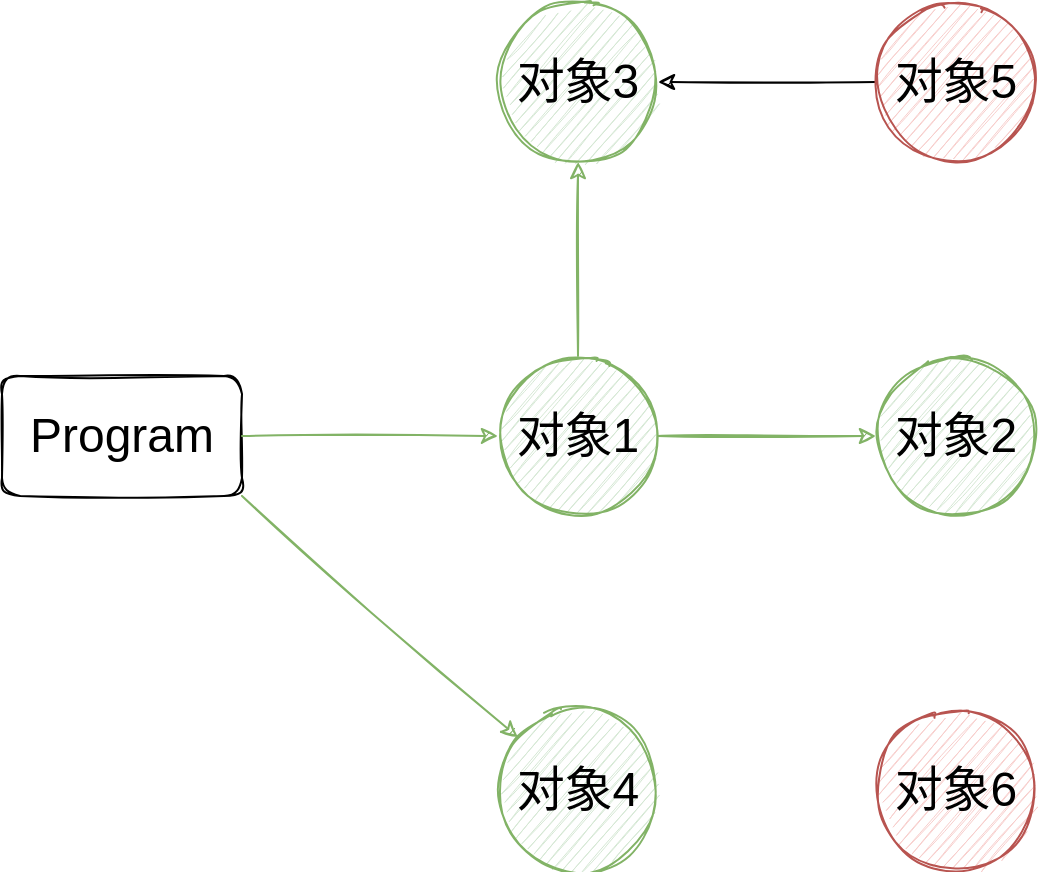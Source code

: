 <mxfile version="17.4.0" type="device" pages="7"><diagram id="a7a9yOoQR2zKZSZy1uWm" name="mark and sweep"><mxGraphModel dx="1648" dy="681" grid="0" gridSize="10" guides="1" tooltips="1" connect="1" arrows="1" fold="1" page="0" pageScale="1" pageWidth="827" pageHeight="1169" math="0" shadow="0"><root><mxCell id="0"/><mxCell id="1" parent="0"/><mxCell id="chjGzuTEmxkuzVcmH8gJ-1" value="&lt;font style=&quot;font-size: 24px&quot;&gt;Program&lt;/font&gt;" style="rounded=1;whiteSpace=wrap;html=1;shadow=0;sketch=1;" vertex="1" parent="1"><mxGeometry x="-66" y="224" width="120" height="60" as="geometry"/></mxCell><mxCell id="chjGzuTEmxkuzVcmH8gJ-7" value="" style="edgeStyle=orthogonalEdgeStyle;rounded=0;sketch=1;orthogonalLoop=1;jettySize=auto;html=1;fontSize=24;fillColor=#d5e8d4;strokeColor=#82b366;" edge="1" parent="1" source="chjGzuTEmxkuzVcmH8gJ-2" target="chjGzuTEmxkuzVcmH8gJ-6"><mxGeometry relative="1" as="geometry"/></mxCell><mxCell id="chjGzuTEmxkuzVcmH8gJ-2" value="对象1" style="ellipse;whiteSpace=wrap;html=1;aspect=fixed;shadow=0;sketch=1;fontSize=24;fillColor=#d5e8d4;strokeColor=#82b366;" vertex="1" parent="1"><mxGeometry x="182" y="214" width="80" height="80" as="geometry"/></mxCell><mxCell id="chjGzuTEmxkuzVcmH8gJ-3" value="对象2" style="ellipse;whiteSpace=wrap;html=1;aspect=fixed;shadow=0;sketch=1;fontSize=24;fillColor=#d5e8d4;strokeColor=#82b366;" vertex="1" parent="1"><mxGeometry x="371" y="214" width="80" height="80" as="geometry"/></mxCell><mxCell id="chjGzuTEmxkuzVcmH8gJ-4" value="" style="endArrow=classic;html=1;rounded=0;fontSize=24;exitX=1;exitY=0.5;exitDx=0;exitDy=0;entryX=0;entryY=0.5;entryDx=0;entryDy=0;sketch=1;fillColor=#d5e8d4;strokeColor=#82b366;" edge="1" parent="1" source="chjGzuTEmxkuzVcmH8gJ-1" target="chjGzuTEmxkuzVcmH8gJ-2"><mxGeometry width="50" height="50" relative="1" as="geometry"><mxPoint x="118" y="416" as="sourcePoint"/><mxPoint x="168" y="366" as="targetPoint"/></mxGeometry></mxCell><mxCell id="chjGzuTEmxkuzVcmH8gJ-5" value="" style="endArrow=classic;html=1;rounded=0;fontSize=24;exitX=1;exitY=0.5;exitDx=0;exitDy=0;entryX=0;entryY=0.5;entryDx=0;entryDy=0;sketch=1;fillColor=#d5e8d4;strokeColor=#82b366;" edge="1" parent="1" source="chjGzuTEmxkuzVcmH8gJ-2" target="chjGzuTEmxkuzVcmH8gJ-3"><mxGeometry width="50" height="50" relative="1" as="geometry"><mxPoint x="64" y="264" as="sourcePoint"/><mxPoint x="192" y="264" as="targetPoint"/></mxGeometry></mxCell><mxCell id="chjGzuTEmxkuzVcmH8gJ-6" value="对象3" style="ellipse;whiteSpace=wrap;html=1;aspect=fixed;shadow=0;sketch=1;fontSize=24;fillColor=#d5e8d4;strokeColor=#82b366;" vertex="1" parent="1"><mxGeometry x="182" y="37" width="80" height="80" as="geometry"/></mxCell><mxCell id="chjGzuTEmxkuzVcmH8gJ-8" value="对象4" style="ellipse;whiteSpace=wrap;html=1;aspect=fixed;shadow=0;sketch=1;fontSize=24;fillColor=#d5e8d4;strokeColor=#82b366;" vertex="1" parent="1"><mxGeometry x="182" y="391" width="80" height="80" as="geometry"/></mxCell><mxCell id="chjGzuTEmxkuzVcmH8gJ-9" value="" style="endArrow=classic;html=1;rounded=0;fontSize=24;exitX=1;exitY=1;exitDx=0;exitDy=0;sketch=1;fillColor=#d5e8d4;strokeColor=#82b366;" edge="1" parent="1" source="chjGzuTEmxkuzVcmH8gJ-1" target="chjGzuTEmxkuzVcmH8gJ-8"><mxGeometry width="50" height="50" relative="1" as="geometry"><mxPoint x="64" y="264" as="sourcePoint"/><mxPoint x="192" y="264" as="targetPoint"/></mxGeometry></mxCell><mxCell id="chjGzuTEmxkuzVcmH8gJ-11" value="" style="edgeStyle=orthogonalEdgeStyle;rounded=0;sketch=1;orthogonalLoop=1;jettySize=auto;html=1;fontSize=24;" edge="1" parent="1" source="chjGzuTEmxkuzVcmH8gJ-10" target="chjGzuTEmxkuzVcmH8gJ-6"><mxGeometry relative="1" as="geometry"/></mxCell><mxCell id="chjGzuTEmxkuzVcmH8gJ-10" value="对象5" style="ellipse;whiteSpace=wrap;html=1;aspect=fixed;shadow=0;sketch=1;fontSize=24;fillColor=#f8cecc;strokeColor=#b85450;" vertex="1" parent="1"><mxGeometry x="371" y="37" width="80" height="80" as="geometry"/></mxCell><mxCell id="chjGzuTEmxkuzVcmH8gJ-12" value="对象6" style="ellipse;whiteSpace=wrap;html=1;aspect=fixed;shadow=0;sketch=1;fontSize=24;fillColor=#f8cecc;strokeColor=#b85450;" vertex="1" parent="1"><mxGeometry x="371" y="391" width="80" height="80" as="geometry"/></mxCell></root></mxGraphModel></diagram><diagram name="三色标记法" id="Y-_Ce6Nehru6_ioIX9w7"><mxGraphModel dx="2151" dy="1201" grid="0" gridSize="10" guides="1" tooltips="1" connect="1" arrows="1" fold="1" page="0" pageScale="1" pageWidth="827" pageHeight="1169" math="0" shadow="0"><root><mxCell id="lWjU7LvcBLfrd4-ux8uw-0"/><mxCell id="lWjU7LvcBLfrd4-ux8uw-1" parent="lWjU7LvcBLfrd4-ux8uw-0"/><mxCell id="t4UDX0L4DqcouqBPdDGI-46" value="" style="rounded=1;whiteSpace=wrap;html=1;shadow=0;sketch=1;fontSize=24;" vertex="1" parent="lWjU7LvcBLfrd4-ux8uw-1"><mxGeometry x="627" y="617" width="692" height="125" as="geometry"/></mxCell><mxCell id="t4UDX0L4DqcouqBPdDGI-57" value="" style="rounded=1;whiteSpace=wrap;html=1;shadow=0;sketch=1;fontSize=24;" vertex="1" parent="lWjU7LvcBLfrd4-ux8uw-1"><mxGeometry x="628" y="971.5" width="692" height="125" as="geometry"/></mxCell><mxCell id="t4UDX0L4DqcouqBPdDGI-55" value="" style="rounded=1;whiteSpace=wrap;html=1;shadow=0;sketch=1;fontSize=24;" vertex="1" parent="lWjU7LvcBLfrd4-ux8uw-1"><mxGeometry x="627" y="798.5" width="692" height="125" as="geometry"/></mxCell><mxCell id="lWjU7LvcBLfrd4-ux8uw-2" value="&lt;font style=&quot;font-size: 24px&quot;&gt;Program&lt;br&gt;root 根节点集合&lt;br&gt;&lt;/font&gt;" style="rounded=1;whiteSpace=wrap;html=1;shadow=0;sketch=1;" vertex="1" parent="lWjU7LvcBLfrd4-ux8uw-1"><mxGeometry x="-245" y="50" width="197" height="60" as="geometry"/></mxCell><mxCell id="lWjU7LvcBLfrd4-ux8uw-4" value="对象1" style="ellipse;whiteSpace=wrap;html=1;aspect=fixed;shadow=0;sketch=1;fontSize=24;" vertex="1" parent="lWjU7LvcBLfrd4-ux8uw-1"><mxGeometry x="81" y="160" width="80" height="80" as="geometry"/></mxCell><mxCell id="t4UDX0L4DqcouqBPdDGI-7" value="" style="edgeStyle=orthogonalEdgeStyle;rounded=0;sketch=1;orthogonalLoop=1;jettySize=auto;html=1;fontSize=24;" edge="1" parent="lWjU7LvcBLfrd4-ux8uw-1" source="lWjU7LvcBLfrd4-ux8uw-5" target="lWjU7LvcBLfrd4-ux8uw-8"><mxGeometry relative="1" as="geometry"/></mxCell><mxCell id="lWjU7LvcBLfrd4-ux8uw-5" value="对象2" style="ellipse;whiteSpace=wrap;html=1;aspect=fixed;shadow=0;sketch=1;fontSize=24;" vertex="1" parent="lWjU7LvcBLfrd4-ux8uw-1"><mxGeometry x="272" y="160" width="80" height="80" as="geometry"/></mxCell><mxCell id="lWjU7LvcBLfrd4-ux8uw-7" value="" style="endArrow=classic;html=1;rounded=0;fontSize=24;exitX=1;exitY=0.5;exitDx=0;exitDy=0;entryX=0;entryY=0.5;entryDx=0;entryDy=0;sketch=1;" edge="1" parent="lWjU7LvcBLfrd4-ux8uw-1" source="lWjU7LvcBLfrd4-ux8uw-4" target="lWjU7LvcBLfrd4-ux8uw-5"><mxGeometry width="50" height="50" relative="1" as="geometry"><mxPoint x="64" y="264" as="sourcePoint"/><mxPoint x="192" y="264" as="targetPoint"/></mxGeometry></mxCell><mxCell id="lWjU7LvcBLfrd4-ux8uw-8" value="对象3" style="ellipse;whiteSpace=wrap;html=1;aspect=fixed;shadow=0;sketch=1;fontSize=24;" vertex="1" parent="lWjU7LvcBLfrd4-ux8uw-1"><mxGeometry x="463" y="160" width="80" height="80" as="geometry"/></mxCell><mxCell id="lWjU7LvcBLfrd4-ux8uw-9" value="对象4" style="ellipse;whiteSpace=wrap;html=1;aspect=fixed;shadow=0;sketch=1;fontSize=24;" vertex="1" parent="lWjU7LvcBLfrd4-ux8uw-1"><mxGeometry x="81" y="340" width="80" height="80" as="geometry"/></mxCell><mxCell id="lWjU7LvcBLfrd4-ux8uw-11" value="" style="edgeStyle=orthogonalEdgeStyle;rounded=0;sketch=1;orthogonalLoop=1;jettySize=auto;html=1;fontSize=24;entryX=0.5;entryY=0;entryDx=0;entryDy=0;" edge="1" parent="lWjU7LvcBLfrd4-ux8uw-1" source="lWjU7LvcBLfrd4-ux8uw-12" target="lWjU7LvcBLfrd4-ux8uw-5"><mxGeometry relative="1" as="geometry"/></mxCell><mxCell id="lWjU7LvcBLfrd4-ux8uw-12" value="对象5" style="ellipse;whiteSpace=wrap;html=1;aspect=fixed;shadow=0;sketch=1;fontSize=24;" vertex="1" parent="lWjU7LvcBLfrd4-ux8uw-1"><mxGeometry x="272" y="21" width="80" height="80" as="geometry"/></mxCell><mxCell id="lWjU7LvcBLfrd4-ux8uw-13" value="对象6" style="ellipse;whiteSpace=wrap;html=1;aspect=fixed;shadow=0;sketch=1;fontSize=24;" vertex="1" parent="lWjU7LvcBLfrd4-ux8uw-1"><mxGeometry x="272" y="340" width="80" height="80" as="geometry"/></mxCell><mxCell id="t4UDX0L4DqcouqBPdDGI-1" value="&lt;font style=&quot;font-size: 24px&quot;&gt;&lt;br&gt;&lt;/font&gt;" style="rounded=1;whiteSpace=wrap;html=1;shadow=0;sketch=1;" vertex="1" parent="lWjU7LvcBLfrd4-ux8uw-1"><mxGeometry x="-245" y="110" width="197" height="60" as="geometry"/></mxCell><mxCell id="t4UDX0L4DqcouqBPdDGI-2" value="&lt;font style=&quot;font-size: 24px&quot;&gt;&lt;br&gt;&lt;/font&gt;" style="rounded=1;whiteSpace=wrap;html=1;shadow=0;sketch=1;" vertex="1" parent="lWjU7LvcBLfrd4-ux8uw-1"><mxGeometry x="-245" y="170" width="197" height="60" as="geometry"/></mxCell><mxCell id="t4UDX0L4DqcouqBPdDGI-3" value="&lt;font style=&quot;font-size: 24px&quot;&gt;...&lt;br&gt;&lt;/font&gt;" style="rounded=1;whiteSpace=wrap;html=1;shadow=0;sketch=1;" vertex="1" parent="lWjU7LvcBLfrd4-ux8uw-1"><mxGeometry x="-245" y="230" width="197" height="60" as="geometry"/></mxCell><mxCell id="t4UDX0L4DqcouqBPdDGI-4" value="&lt;font style=&quot;font-size: 24px&quot;&gt;&lt;br&gt;&lt;/font&gt;" style="rounded=1;whiteSpace=wrap;html=1;shadow=0;sketch=1;" vertex="1" parent="lWjU7LvcBLfrd4-ux8uw-1"><mxGeometry x="-245" y="290" width="197" height="60" as="geometry"/></mxCell><mxCell id="t4UDX0L4DqcouqBPdDGI-5" value="&lt;font style=&quot;font-size: 24px&quot;&gt;&lt;br&gt;&lt;/font&gt;" style="rounded=1;whiteSpace=wrap;html=1;shadow=0;sketch=1;" vertex="1" parent="lWjU7LvcBLfrd4-ux8uw-1"><mxGeometry x="-245" y="350" width="197" height="60" as="geometry"/></mxCell><mxCell id="t4UDX0L4DqcouqBPdDGI-6" value="&lt;font style=&quot;font-size: 24px&quot;&gt;&lt;br&gt;&lt;/font&gt;" style="rounded=1;whiteSpace=wrap;html=1;shadow=0;sketch=1;" vertex="1" parent="lWjU7LvcBLfrd4-ux8uw-1"><mxGeometry x="-245" y="410" width="197" height="60" as="geometry"/></mxCell><mxCell id="t4UDX0L4DqcouqBPdDGI-8" value="" style="endArrow=classic;html=1;rounded=0;fontSize=24;exitX=1;exitY=0.5;exitDx=0;exitDy=0;sketch=1;entryX=0;entryY=0.5;entryDx=0;entryDy=0;" edge="1" parent="lWjU7LvcBLfrd4-ux8uw-1" source="t4UDX0L4DqcouqBPdDGI-2" target="lWjU7LvcBLfrd4-ux8uw-4"><mxGeometry width="50" height="50" relative="1" as="geometry"><mxPoint x="171" y="210" as="sourcePoint"/><mxPoint x="64" y="171" as="targetPoint"/></mxGeometry></mxCell><mxCell id="t4UDX0L4DqcouqBPdDGI-9" value="对象7" style="ellipse;whiteSpace=wrap;html=1;aspect=fixed;shadow=0;sketch=1;fontSize=24;" vertex="1" parent="lWjU7LvcBLfrd4-ux8uw-1"><mxGeometry x="463" y="340" width="80" height="80" as="geometry"/></mxCell><mxCell id="t4UDX0L4DqcouqBPdDGI-10" value="" style="endArrow=classic;html=1;rounded=0;fontSize=24;exitX=1;exitY=0.5;exitDx=0;exitDy=0;sketch=1;" edge="1" parent="lWjU7LvcBLfrd4-ux8uw-1" source="lWjU7LvcBLfrd4-ux8uw-9" target="lWjU7LvcBLfrd4-ux8uw-13"><mxGeometry width="50" height="50" relative="1" as="geometry"><mxPoint x="171" y="210" as="sourcePoint"/><mxPoint x="282" y="210" as="targetPoint"/></mxGeometry></mxCell><mxCell id="t4UDX0L4DqcouqBPdDGI-11" value="" style="endArrow=classic;html=1;rounded=0;fontSize=24;exitX=1;exitY=0.5;exitDx=0;exitDy=0;sketch=1;" edge="1" parent="lWjU7LvcBLfrd4-ux8uw-1" source="t4UDX0L4DqcouqBPdDGI-5" target="lWjU7LvcBLfrd4-ux8uw-9"><mxGeometry width="50" height="50" relative="1" as="geometry"><mxPoint x="181" y="220" as="sourcePoint"/><mxPoint x="292" y="220" as="targetPoint"/></mxGeometry></mxCell><mxCell id="t4UDX0L4DqcouqBPdDGI-12" value="" style="rounded=1;whiteSpace=wrap;html=1;shadow=0;sketch=1;fontSize=24;" vertex="1" parent="lWjU7LvcBLfrd4-ux8uw-1"><mxGeometry x="628" y="17.5" width="692" height="125" as="geometry"/></mxCell><mxCell id="t4UDX0L4DqcouqBPdDGI-14" value="对象1" style="ellipse;whiteSpace=wrap;html=1;aspect=fixed;shadow=0;sketch=1;fontSize=24;" vertex="1" parent="lWjU7LvcBLfrd4-ux8uw-1"><mxGeometry x="650" y="62.5" width="80" height="80" as="geometry"/></mxCell><mxCell id="t4UDX0L4DqcouqBPdDGI-15" value="对象2" style="ellipse;whiteSpace=wrap;html=1;aspect=fixed;shadow=0;sketch=1;fontSize=24;" vertex="1" parent="lWjU7LvcBLfrd4-ux8uw-1"><mxGeometry x="745" y="62.5" width="80" height="80" as="geometry"/></mxCell><mxCell id="t4UDX0L4DqcouqBPdDGI-16" value="对象3" style="ellipse;whiteSpace=wrap;html=1;aspect=fixed;shadow=0;sketch=1;fontSize=24;" vertex="1" parent="lWjU7LvcBLfrd4-ux8uw-1"><mxGeometry x="840" y="62.5" width="80" height="80" as="geometry"/></mxCell><mxCell id="t4UDX0L4DqcouqBPdDGI-17" value="对象4" style="ellipse;whiteSpace=wrap;html=1;aspect=fixed;shadow=0;sketch=1;fontSize=24;" vertex="1" parent="lWjU7LvcBLfrd4-ux8uw-1"><mxGeometry x="935" y="62.5" width="80" height="80" as="geometry"/></mxCell><mxCell id="t4UDX0L4DqcouqBPdDGI-18" value="对象5" style="ellipse;whiteSpace=wrap;html=1;aspect=fixed;shadow=0;sketch=1;fontSize=24;" vertex="1" parent="lWjU7LvcBLfrd4-ux8uw-1"><mxGeometry x="1030" y="62.5" width="80" height="80" as="geometry"/></mxCell><mxCell id="t4UDX0L4DqcouqBPdDGI-19" value="对象6" style="ellipse;whiteSpace=wrap;html=1;aspect=fixed;shadow=0;sketch=1;fontSize=24;" vertex="1" parent="lWjU7LvcBLfrd4-ux8uw-1"><mxGeometry x="1125" y="62.5" width="80" height="80" as="geometry"/></mxCell><mxCell id="t4UDX0L4DqcouqBPdDGI-20" value="对象7" style="ellipse;whiteSpace=wrap;html=1;aspect=fixed;shadow=0;sketch=1;fontSize=24;" vertex="1" parent="lWjU7LvcBLfrd4-ux8uw-1"><mxGeometry x="1220" y="62.5" width="80" height="80" as="geometry"/></mxCell><mxCell id="t4UDX0L4DqcouqBPdDGI-21" value="白色标记表" style="text;html=1;align=center;verticalAlign=middle;resizable=0;points=[];autosize=1;strokeColor=none;fillColor=none;fontSize=24;" vertex="1" parent="lWjU7LvcBLfrd4-ux8uw-1"><mxGeometry x="628" y="-14.5" width="130" height="32" as="geometry"/></mxCell><mxCell id="t4UDX0L4DqcouqBPdDGI-22" value="" style="rounded=1;whiteSpace=wrap;html=1;shadow=0;sketch=1;fontSize=24;" vertex="1" parent="lWjU7LvcBLfrd4-ux8uw-1"><mxGeometry x="628" y="199" width="692" height="125" as="geometry"/></mxCell><mxCell id="t4UDX0L4DqcouqBPdDGI-23" value="灰色标记表" style="text;html=1;align=center;verticalAlign=middle;resizable=0;points=[];autosize=1;strokeColor=#666666;fillColor=#f5f5f5;fontSize=24;fontColor=#333333;" vertex="1" parent="lWjU7LvcBLfrd4-ux8uw-1"><mxGeometry x="628" y="165" width="130" height="32" as="geometry"/></mxCell><mxCell id="t4UDX0L4DqcouqBPdDGI-24" value="" style="rounded=1;whiteSpace=wrap;html=1;shadow=0;sketch=1;fontSize=24;" vertex="1" parent="lWjU7LvcBLfrd4-ux8uw-1"><mxGeometry x="629" y="372" width="692" height="125" as="geometry"/></mxCell><mxCell id="t4UDX0L4DqcouqBPdDGI-25" value="黑色标记表" style="text;html=1;align=center;verticalAlign=middle;resizable=0;points=[];autosize=1;strokeColor=none;fillColor=none;fontSize=24;labelBackgroundColor=#000000;fontColor=#FFFFFF;" vertex="1" parent="lWjU7LvcBLfrd4-ux8uw-1"><mxGeometry x="629" y="340" width="130" height="32" as="geometry"/></mxCell><mxCell id="t4UDX0L4DqcouqBPdDGI-26" value="&lt;font style=&quot;font-size: 24px&quot;&gt;Program&lt;br&gt;root 根节点集合&lt;br&gt;&lt;/font&gt;" style="rounded=1;whiteSpace=wrap;html=1;shadow=0;sketch=1;" vertex="1" parent="lWjU7LvcBLfrd4-ux8uw-1"><mxGeometry x="-246" y="649.5" width="197" height="60" as="geometry"/></mxCell><mxCell id="t4UDX0L4DqcouqBPdDGI-27" value="对象1" style="ellipse;whiteSpace=wrap;html=1;aspect=fixed;shadow=0;sketch=1;fontSize=24;fillColor=#f5f5f5;strokeColor=#666666;gradientColor=#b3b3b3;" vertex="1" parent="lWjU7LvcBLfrd4-ux8uw-1"><mxGeometry x="80" y="759.5" width="80" height="80" as="geometry"/></mxCell><mxCell id="t4UDX0L4DqcouqBPdDGI-28" value="" style="edgeStyle=orthogonalEdgeStyle;rounded=0;sketch=1;orthogonalLoop=1;jettySize=auto;html=1;fontSize=24;" edge="1" parent="lWjU7LvcBLfrd4-ux8uw-1" source="t4UDX0L4DqcouqBPdDGI-29" target="t4UDX0L4DqcouqBPdDGI-31"><mxGeometry relative="1" as="geometry"/></mxCell><mxCell id="t4UDX0L4DqcouqBPdDGI-29" value="对象2" style="ellipse;whiteSpace=wrap;html=1;aspect=fixed;shadow=0;sketch=1;fontSize=24;" vertex="1" parent="lWjU7LvcBLfrd4-ux8uw-1"><mxGeometry x="271" y="759.5" width="80" height="80" as="geometry"/></mxCell><mxCell id="t4UDX0L4DqcouqBPdDGI-30" value="" style="endArrow=classic;html=1;rounded=0;fontSize=24;exitX=1;exitY=0.5;exitDx=0;exitDy=0;entryX=0;entryY=0.5;entryDx=0;entryDy=0;sketch=1;" edge="1" parent="lWjU7LvcBLfrd4-ux8uw-1" source="t4UDX0L4DqcouqBPdDGI-27" target="t4UDX0L4DqcouqBPdDGI-29"><mxGeometry width="50" height="50" relative="1" as="geometry"><mxPoint x="63" y="863.5" as="sourcePoint"/><mxPoint x="191" y="863.5" as="targetPoint"/></mxGeometry></mxCell><mxCell id="t4UDX0L4DqcouqBPdDGI-31" value="对象3" style="ellipse;whiteSpace=wrap;html=1;aspect=fixed;shadow=0;sketch=1;fontSize=24;" vertex="1" parent="lWjU7LvcBLfrd4-ux8uw-1"><mxGeometry x="462" y="759.5" width="80" height="80" as="geometry"/></mxCell><mxCell id="t4UDX0L4DqcouqBPdDGI-32" value="对象4" style="ellipse;whiteSpace=wrap;html=1;aspect=fixed;shadow=0;sketch=1;fontSize=24;fillColor=#f5f5f5;gradientColor=#b3b3b3;strokeColor=#666666;" vertex="1" parent="lWjU7LvcBLfrd4-ux8uw-1"><mxGeometry x="80" y="939.5" width="80" height="80" as="geometry"/></mxCell><mxCell id="t4UDX0L4DqcouqBPdDGI-33" value="" style="edgeStyle=orthogonalEdgeStyle;rounded=0;sketch=1;orthogonalLoop=1;jettySize=auto;html=1;fontSize=24;entryX=0.5;entryY=0;entryDx=0;entryDy=0;" edge="1" parent="lWjU7LvcBLfrd4-ux8uw-1" source="t4UDX0L4DqcouqBPdDGI-34" target="t4UDX0L4DqcouqBPdDGI-29"><mxGeometry relative="1" as="geometry"/></mxCell><mxCell id="t4UDX0L4DqcouqBPdDGI-34" value="对象5" style="ellipse;whiteSpace=wrap;html=1;aspect=fixed;shadow=0;sketch=1;fontSize=24;" vertex="1" parent="lWjU7LvcBLfrd4-ux8uw-1"><mxGeometry x="271" y="620.5" width="80" height="80" as="geometry"/></mxCell><mxCell id="t4UDX0L4DqcouqBPdDGI-35" value="对象6" style="ellipse;whiteSpace=wrap;html=1;aspect=fixed;shadow=0;sketch=1;fontSize=24;" vertex="1" parent="lWjU7LvcBLfrd4-ux8uw-1"><mxGeometry x="271" y="939.5" width="80" height="80" as="geometry"/></mxCell><mxCell id="t4UDX0L4DqcouqBPdDGI-36" value="&lt;font style=&quot;font-size: 24px&quot;&gt;&lt;br&gt;&lt;/font&gt;" style="rounded=1;whiteSpace=wrap;html=1;shadow=0;sketch=1;" vertex="1" parent="lWjU7LvcBLfrd4-ux8uw-1"><mxGeometry x="-246" y="709.5" width="197" height="60" as="geometry"/></mxCell><mxCell id="t4UDX0L4DqcouqBPdDGI-37" value="&lt;font style=&quot;font-size: 24px&quot;&gt;&lt;br&gt;&lt;/font&gt;" style="rounded=1;whiteSpace=wrap;html=1;shadow=0;sketch=1;" vertex="1" parent="lWjU7LvcBLfrd4-ux8uw-1"><mxGeometry x="-246" y="769.5" width="197" height="60" as="geometry"/></mxCell><mxCell id="t4UDX0L4DqcouqBPdDGI-38" value="&lt;font style=&quot;font-size: 24px&quot;&gt;...&lt;br&gt;&lt;/font&gt;" style="rounded=1;whiteSpace=wrap;html=1;shadow=0;sketch=1;" vertex="1" parent="lWjU7LvcBLfrd4-ux8uw-1"><mxGeometry x="-246" y="829.5" width="197" height="60" as="geometry"/></mxCell><mxCell id="t4UDX0L4DqcouqBPdDGI-39" value="&lt;font style=&quot;font-size: 24px&quot;&gt;&lt;br&gt;&lt;/font&gt;" style="rounded=1;whiteSpace=wrap;html=1;shadow=0;sketch=1;" vertex="1" parent="lWjU7LvcBLfrd4-ux8uw-1"><mxGeometry x="-246" y="889.5" width="197" height="60" as="geometry"/></mxCell><mxCell id="t4UDX0L4DqcouqBPdDGI-40" value="&lt;font style=&quot;font-size: 24px&quot;&gt;&lt;br&gt;&lt;/font&gt;" style="rounded=1;whiteSpace=wrap;html=1;shadow=0;sketch=1;" vertex="1" parent="lWjU7LvcBLfrd4-ux8uw-1"><mxGeometry x="-246" y="949.5" width="197" height="60" as="geometry"/></mxCell><mxCell id="t4UDX0L4DqcouqBPdDGI-41" value="&lt;font style=&quot;font-size: 24px&quot;&gt;&lt;br&gt;&lt;/font&gt;" style="rounded=1;whiteSpace=wrap;html=1;shadow=0;sketch=1;" vertex="1" parent="lWjU7LvcBLfrd4-ux8uw-1"><mxGeometry x="-246" y="1009.5" width="197" height="60" as="geometry"/></mxCell><mxCell id="t4UDX0L4DqcouqBPdDGI-42" value="" style="endArrow=classic;html=1;rounded=0;fontSize=24;exitX=1;exitY=0.5;exitDx=0;exitDy=0;sketch=1;entryX=0;entryY=0.5;entryDx=0;entryDy=0;" edge="1" parent="lWjU7LvcBLfrd4-ux8uw-1" source="t4UDX0L4DqcouqBPdDGI-37" target="t4UDX0L4DqcouqBPdDGI-27"><mxGeometry width="50" height="50" relative="1" as="geometry"><mxPoint x="170" y="809.5" as="sourcePoint"/><mxPoint x="63" y="770.5" as="targetPoint"/></mxGeometry></mxCell><mxCell id="t4UDX0L4DqcouqBPdDGI-43" value="对象7" style="ellipse;whiteSpace=wrap;html=1;aspect=fixed;shadow=0;sketch=1;fontSize=24;" vertex="1" parent="lWjU7LvcBLfrd4-ux8uw-1"><mxGeometry x="462" y="939.5" width="80" height="80" as="geometry"/></mxCell><mxCell id="t4UDX0L4DqcouqBPdDGI-44" value="" style="endArrow=classic;html=1;rounded=0;fontSize=24;exitX=1;exitY=0.5;exitDx=0;exitDy=0;sketch=1;" edge="1" parent="lWjU7LvcBLfrd4-ux8uw-1" source="t4UDX0L4DqcouqBPdDGI-32" target="t4UDX0L4DqcouqBPdDGI-35"><mxGeometry width="50" height="50" relative="1" as="geometry"><mxPoint x="170" y="809.5" as="sourcePoint"/><mxPoint x="281" y="809.5" as="targetPoint"/></mxGeometry></mxCell><mxCell id="t4UDX0L4DqcouqBPdDGI-45" value="" style="endArrow=classic;html=1;rounded=0;fontSize=24;exitX=1;exitY=0.5;exitDx=0;exitDy=0;sketch=1;" edge="1" parent="lWjU7LvcBLfrd4-ux8uw-1" source="t4UDX0L4DqcouqBPdDGI-40" target="t4UDX0L4DqcouqBPdDGI-32"><mxGeometry width="50" height="50" relative="1" as="geometry"><mxPoint x="180" y="819.5" as="sourcePoint"/><mxPoint x="291" y="819.5" as="targetPoint"/></mxGeometry></mxCell><mxCell id="t4UDX0L4DqcouqBPdDGI-47" value="对象1" style="ellipse;whiteSpace=wrap;html=1;aspect=fixed;shadow=0;sketch=1;fontSize=24;fillColor=#f5f5f5;gradientColor=#b3b3b3;strokeColor=#666666;" vertex="1" parent="lWjU7LvcBLfrd4-ux8uw-1"><mxGeometry x="658" y="843.5" width="80" height="80" as="geometry"/></mxCell><mxCell id="t4UDX0L4DqcouqBPdDGI-48" value="对象2" style="ellipse;whiteSpace=wrap;html=1;aspect=fixed;shadow=0;sketch=1;fontSize=24;" vertex="1" parent="lWjU7LvcBLfrd4-ux8uw-1"><mxGeometry x="744" y="662" width="80" height="80" as="geometry"/></mxCell><mxCell id="t4UDX0L4DqcouqBPdDGI-49" value="对象3" style="ellipse;whiteSpace=wrap;html=1;aspect=fixed;shadow=0;sketch=1;fontSize=24;" vertex="1" parent="lWjU7LvcBLfrd4-ux8uw-1"><mxGeometry x="839" y="662" width="80" height="80" as="geometry"/></mxCell><mxCell id="t4UDX0L4DqcouqBPdDGI-50" value="对象4" style="ellipse;whiteSpace=wrap;html=1;aspect=fixed;shadow=0;sketch=1;fontSize=24;fillColor=#f5f5f5;gradientColor=#b3b3b3;strokeColor=#666666;" vertex="1" parent="lWjU7LvcBLfrd4-ux8uw-1"><mxGeometry x="763" y="843.5" width="80" height="80" as="geometry"/></mxCell><mxCell id="t4UDX0L4DqcouqBPdDGI-51" value="对象5" style="ellipse;whiteSpace=wrap;html=1;aspect=fixed;shadow=0;sketch=1;fontSize=24;" vertex="1" parent="lWjU7LvcBLfrd4-ux8uw-1"><mxGeometry x="1029" y="662" width="80" height="80" as="geometry"/></mxCell><mxCell id="t4UDX0L4DqcouqBPdDGI-52" value="对象6" style="ellipse;whiteSpace=wrap;html=1;aspect=fixed;shadow=0;sketch=1;fontSize=24;" vertex="1" parent="lWjU7LvcBLfrd4-ux8uw-1"><mxGeometry x="1124" y="662" width="80" height="80" as="geometry"/></mxCell><mxCell id="t4UDX0L4DqcouqBPdDGI-53" value="对象7" style="ellipse;whiteSpace=wrap;html=1;aspect=fixed;shadow=0;sketch=1;fontSize=24;" vertex="1" parent="lWjU7LvcBLfrd4-ux8uw-1"><mxGeometry x="1219" y="662" width="80" height="80" as="geometry"/></mxCell><mxCell id="t4UDX0L4DqcouqBPdDGI-54" value="白色标记表" style="text;html=1;align=center;verticalAlign=middle;resizable=0;points=[];autosize=1;strokeColor=none;fillColor=none;fontSize=24;" vertex="1" parent="lWjU7LvcBLfrd4-ux8uw-1"><mxGeometry x="627" y="585" width="130" height="32" as="geometry"/></mxCell><mxCell id="t4UDX0L4DqcouqBPdDGI-56" value="灰色标记表" style="text;html=1;align=center;verticalAlign=middle;resizable=0;points=[];autosize=1;strokeColor=#666666;fillColor=#f5f5f5;fontSize=24;fontColor=#333333;" vertex="1" parent="lWjU7LvcBLfrd4-ux8uw-1"><mxGeometry x="627" y="764.5" width="130" height="32" as="geometry"/></mxCell><mxCell id="t4UDX0L4DqcouqBPdDGI-58" value="黑色标记表" style="text;html=1;align=center;verticalAlign=middle;resizable=0;points=[];autosize=1;strokeColor=none;fillColor=none;fontSize=24;labelBackgroundColor=#000000;fontColor=#FFFFFF;" vertex="1" parent="lWjU7LvcBLfrd4-ux8uw-1"><mxGeometry x="628" y="939.5" width="130" height="32" as="geometry"/></mxCell><mxCell id="t4UDX0L4DqcouqBPdDGI-92" value="" style="rounded=1;whiteSpace=wrap;html=1;shadow=0;sketch=1;fontSize=24;" vertex="1" parent="lWjU7LvcBLfrd4-ux8uw-1"><mxGeometry x="607" y="1267" width="692" height="125" as="geometry"/></mxCell><mxCell id="t4UDX0L4DqcouqBPdDGI-93" value="" style="rounded=1;whiteSpace=wrap;html=1;shadow=0;sketch=1;fontSize=24;" vertex="1" parent="lWjU7LvcBLfrd4-ux8uw-1"><mxGeometry x="608" y="1621.5" width="692" height="125" as="geometry"/></mxCell><mxCell id="t4UDX0L4DqcouqBPdDGI-94" value="" style="rounded=1;whiteSpace=wrap;html=1;shadow=0;sketch=1;fontSize=24;" vertex="1" parent="lWjU7LvcBLfrd4-ux8uw-1"><mxGeometry x="607" y="1448.5" width="692" height="125" as="geometry"/></mxCell><mxCell id="t4UDX0L4DqcouqBPdDGI-95" value="&lt;font style=&quot;font-size: 24px&quot;&gt;Program&lt;br&gt;root 根节点集合&lt;br&gt;&lt;/font&gt;" style="rounded=1;whiteSpace=wrap;html=1;shadow=0;sketch=1;" vertex="1" parent="lWjU7LvcBLfrd4-ux8uw-1"><mxGeometry x="-266" y="1299.5" width="197" height="60" as="geometry"/></mxCell><mxCell id="t4UDX0L4DqcouqBPdDGI-96" value="对象1" style="ellipse;whiteSpace=wrap;html=1;aspect=fixed;shadow=0;sketch=1;fontSize=24;fillColor=#f5f5f5;strokeColor=#666666;gradientColor=#000000;fontColor=#FFFFFF;gradientDirection=radial;" vertex="1" parent="lWjU7LvcBLfrd4-ux8uw-1"><mxGeometry x="60" y="1409.5" width="80" height="80" as="geometry"/></mxCell><mxCell id="t4UDX0L4DqcouqBPdDGI-97" value="" style="edgeStyle=orthogonalEdgeStyle;rounded=0;sketch=1;orthogonalLoop=1;jettySize=auto;html=1;fontSize=24;" edge="1" parent="lWjU7LvcBLfrd4-ux8uw-1" source="t4UDX0L4DqcouqBPdDGI-98" target="t4UDX0L4DqcouqBPdDGI-100"><mxGeometry relative="1" as="geometry"/></mxCell><mxCell id="t4UDX0L4DqcouqBPdDGI-98" value="对象2" style="ellipse;whiteSpace=wrap;html=1;aspect=fixed;shadow=0;sketch=1;fontSize=24;fillColor=#f5f5f5;strokeColor=#666666;gradientColor=#b3b3b3;" vertex="1" parent="lWjU7LvcBLfrd4-ux8uw-1"><mxGeometry x="251" y="1409.5" width="80" height="80" as="geometry"/></mxCell><mxCell id="t4UDX0L4DqcouqBPdDGI-99" value="" style="endArrow=classic;html=1;rounded=0;fontSize=24;exitX=1;exitY=0.5;exitDx=0;exitDy=0;entryX=0;entryY=0.5;entryDx=0;entryDy=0;sketch=1;" edge="1" parent="lWjU7LvcBLfrd4-ux8uw-1" source="t4UDX0L4DqcouqBPdDGI-96" target="t4UDX0L4DqcouqBPdDGI-98"><mxGeometry width="50" height="50" relative="1" as="geometry"><mxPoint x="43" y="1513.5" as="sourcePoint"/><mxPoint x="171" y="1513.5" as="targetPoint"/></mxGeometry></mxCell><mxCell id="t4UDX0L4DqcouqBPdDGI-100" value="对象3" style="ellipse;whiteSpace=wrap;html=1;aspect=fixed;shadow=0;sketch=1;fontSize=24;" vertex="1" parent="lWjU7LvcBLfrd4-ux8uw-1"><mxGeometry x="442" y="1409.5" width="80" height="80" as="geometry"/></mxCell><mxCell id="t4UDX0L4DqcouqBPdDGI-101" value="对象4" style="ellipse;whiteSpace=wrap;html=1;aspect=fixed;shadow=0;sketch=1;fontSize=24;fillColor=#f5f5f5;gradientColor=#000000;strokeColor=#666666;gradientDirection=radial;fontColor=#FFFFFF;" vertex="1" parent="lWjU7LvcBLfrd4-ux8uw-1"><mxGeometry x="60" y="1589.5" width="80" height="80" as="geometry"/></mxCell><mxCell id="t4UDX0L4DqcouqBPdDGI-102" value="" style="edgeStyle=orthogonalEdgeStyle;rounded=0;sketch=1;orthogonalLoop=1;jettySize=auto;html=1;fontSize=24;entryX=0.5;entryY=0;entryDx=0;entryDy=0;" edge="1" parent="lWjU7LvcBLfrd4-ux8uw-1" source="t4UDX0L4DqcouqBPdDGI-103" target="t4UDX0L4DqcouqBPdDGI-98"><mxGeometry relative="1" as="geometry"/></mxCell><mxCell id="t4UDX0L4DqcouqBPdDGI-103" value="对象5" style="ellipse;whiteSpace=wrap;html=1;aspect=fixed;shadow=0;sketch=1;fontSize=24;" vertex="1" parent="lWjU7LvcBLfrd4-ux8uw-1"><mxGeometry x="251" y="1270.5" width="80" height="80" as="geometry"/></mxCell><mxCell id="t4UDX0L4DqcouqBPdDGI-104" value="对象6" style="ellipse;whiteSpace=wrap;html=1;aspect=fixed;shadow=0;sketch=1;fontSize=24;fillColor=#f5f5f5;gradientColor=#b3b3b3;strokeColor=#666666;" vertex="1" parent="lWjU7LvcBLfrd4-ux8uw-1"><mxGeometry x="251" y="1589.5" width="80" height="80" as="geometry"/></mxCell><mxCell id="t4UDX0L4DqcouqBPdDGI-105" value="&lt;font style=&quot;font-size: 24px&quot;&gt;&lt;br&gt;&lt;/font&gt;" style="rounded=1;whiteSpace=wrap;html=1;shadow=0;sketch=1;" vertex="1" parent="lWjU7LvcBLfrd4-ux8uw-1"><mxGeometry x="-266" y="1359.5" width="197" height="60" as="geometry"/></mxCell><mxCell id="t4UDX0L4DqcouqBPdDGI-106" value="&lt;font style=&quot;font-size: 24px&quot;&gt;&lt;br&gt;&lt;/font&gt;" style="rounded=1;whiteSpace=wrap;html=1;shadow=0;sketch=1;" vertex="1" parent="lWjU7LvcBLfrd4-ux8uw-1"><mxGeometry x="-266" y="1419.5" width="197" height="60" as="geometry"/></mxCell><mxCell id="t4UDX0L4DqcouqBPdDGI-107" value="&lt;font style=&quot;font-size: 24px&quot;&gt;...&lt;br&gt;&lt;/font&gt;" style="rounded=1;whiteSpace=wrap;html=1;shadow=0;sketch=1;" vertex="1" parent="lWjU7LvcBLfrd4-ux8uw-1"><mxGeometry x="-266" y="1479.5" width="197" height="60" as="geometry"/></mxCell><mxCell id="t4UDX0L4DqcouqBPdDGI-108" value="&lt;font style=&quot;font-size: 24px&quot;&gt;&lt;br&gt;&lt;/font&gt;" style="rounded=1;whiteSpace=wrap;html=1;shadow=0;sketch=1;" vertex="1" parent="lWjU7LvcBLfrd4-ux8uw-1"><mxGeometry x="-266" y="1539.5" width="197" height="60" as="geometry"/></mxCell><mxCell id="t4UDX0L4DqcouqBPdDGI-109" value="&lt;font style=&quot;font-size: 24px&quot;&gt;&lt;br&gt;&lt;/font&gt;" style="rounded=1;whiteSpace=wrap;html=1;shadow=0;sketch=1;" vertex="1" parent="lWjU7LvcBLfrd4-ux8uw-1"><mxGeometry x="-266" y="1599.5" width="197" height="60" as="geometry"/></mxCell><mxCell id="t4UDX0L4DqcouqBPdDGI-110" value="&lt;font style=&quot;font-size: 24px&quot;&gt;&lt;br&gt;&lt;/font&gt;" style="rounded=1;whiteSpace=wrap;html=1;shadow=0;sketch=1;" vertex="1" parent="lWjU7LvcBLfrd4-ux8uw-1"><mxGeometry x="-266" y="1659.5" width="197" height="60" as="geometry"/></mxCell><mxCell id="t4UDX0L4DqcouqBPdDGI-111" value="" style="endArrow=classic;html=1;rounded=0;fontSize=24;exitX=1;exitY=0.5;exitDx=0;exitDy=0;sketch=1;entryX=0;entryY=0.5;entryDx=0;entryDy=0;" edge="1" parent="lWjU7LvcBLfrd4-ux8uw-1" source="t4UDX0L4DqcouqBPdDGI-106" target="t4UDX0L4DqcouqBPdDGI-96"><mxGeometry width="50" height="50" relative="1" as="geometry"><mxPoint x="150" y="1459.5" as="sourcePoint"/><mxPoint x="43" y="1420.5" as="targetPoint"/></mxGeometry></mxCell><mxCell id="t4UDX0L4DqcouqBPdDGI-112" value="对象7" style="ellipse;whiteSpace=wrap;html=1;aspect=fixed;shadow=0;sketch=1;fontSize=24;" vertex="1" parent="lWjU7LvcBLfrd4-ux8uw-1"><mxGeometry x="442" y="1589.5" width="80" height="80" as="geometry"/></mxCell><mxCell id="t4UDX0L4DqcouqBPdDGI-113" value="" style="endArrow=classic;html=1;rounded=0;fontSize=24;exitX=1;exitY=0.5;exitDx=0;exitDy=0;sketch=1;" edge="1" parent="lWjU7LvcBLfrd4-ux8uw-1" source="t4UDX0L4DqcouqBPdDGI-101" target="t4UDX0L4DqcouqBPdDGI-104"><mxGeometry width="50" height="50" relative="1" as="geometry"><mxPoint x="150" y="1459.5" as="sourcePoint"/><mxPoint x="261" y="1459.5" as="targetPoint"/></mxGeometry></mxCell><mxCell id="t4UDX0L4DqcouqBPdDGI-114" value="" style="endArrow=classic;html=1;rounded=0;fontSize=24;exitX=1;exitY=0.5;exitDx=0;exitDy=0;sketch=1;" edge="1" parent="lWjU7LvcBLfrd4-ux8uw-1" source="t4UDX0L4DqcouqBPdDGI-109" target="t4UDX0L4DqcouqBPdDGI-101"><mxGeometry width="50" height="50" relative="1" as="geometry"><mxPoint x="160" y="1469.5" as="sourcePoint"/><mxPoint x="271" y="1469.5" as="targetPoint"/></mxGeometry></mxCell><mxCell id="t4UDX0L4DqcouqBPdDGI-116" value="对象2" style="ellipse;whiteSpace=wrap;html=1;aspect=fixed;shadow=0;sketch=1;fontSize=24;fillColor=#f5f5f5;gradientColor=#b3b3b3;strokeColor=#666666;" vertex="1" parent="lWjU7LvcBLfrd4-ux8uw-1"><mxGeometry x="636" y="1493.5" width="80" height="80" as="geometry"/></mxCell><mxCell id="t4UDX0L4DqcouqBPdDGI-117" value="对象3" style="ellipse;whiteSpace=wrap;html=1;aspect=fixed;shadow=0;sketch=1;fontSize=24;" vertex="1" parent="lWjU7LvcBLfrd4-ux8uw-1"><mxGeometry x="819" y="1312" width="80" height="80" as="geometry"/></mxCell><mxCell id="t4UDX0L4DqcouqBPdDGI-119" value="对象5" style="ellipse;whiteSpace=wrap;html=1;aspect=fixed;shadow=0;sketch=1;fontSize=24;" vertex="1" parent="lWjU7LvcBLfrd4-ux8uw-1"><mxGeometry x="1009" y="1312" width="80" height="80" as="geometry"/></mxCell><mxCell id="t4UDX0L4DqcouqBPdDGI-120" value="对象6" style="ellipse;whiteSpace=wrap;html=1;aspect=fixed;shadow=0;sketch=1;fontSize=24;fillColor=#f5f5f5;gradientColor=#b3b3b3;strokeColor=#666666;" vertex="1" parent="lWjU7LvcBLfrd4-ux8uw-1"><mxGeometry x="744" y="1493.5" width="80" height="80" as="geometry"/></mxCell><mxCell id="t4UDX0L4DqcouqBPdDGI-121" value="对象7" style="ellipse;whiteSpace=wrap;html=1;aspect=fixed;shadow=0;sketch=1;fontSize=24;" vertex="1" parent="lWjU7LvcBLfrd4-ux8uw-1"><mxGeometry x="1199" y="1312" width="80" height="80" as="geometry"/></mxCell><mxCell id="t4UDX0L4DqcouqBPdDGI-122" value="白色标记表" style="text;html=1;align=center;verticalAlign=middle;resizable=0;points=[];autosize=1;strokeColor=none;fillColor=none;fontSize=24;" vertex="1" parent="lWjU7LvcBLfrd4-ux8uw-1"><mxGeometry x="607" y="1235" width="130" height="32" as="geometry"/></mxCell><mxCell id="t4UDX0L4DqcouqBPdDGI-123" value="灰色标记表" style="text;html=1;align=center;verticalAlign=middle;resizable=0;points=[];autosize=1;strokeColor=#666666;fillColor=#f5f5f5;fontSize=24;fontColor=#333333;" vertex="1" parent="lWjU7LvcBLfrd4-ux8uw-1"><mxGeometry x="607" y="1414.5" width="130" height="32" as="geometry"/></mxCell><mxCell id="t4UDX0L4DqcouqBPdDGI-124" value="黑色标记表" style="text;html=1;align=center;verticalAlign=middle;resizable=0;points=[];autosize=1;strokeColor=none;fillColor=none;fontSize=24;labelBackgroundColor=#000000;fontColor=#FFFFFF;" vertex="1" parent="lWjU7LvcBLfrd4-ux8uw-1"><mxGeometry x="608" y="1589.5" width="130" height="32" as="geometry"/></mxCell><mxCell id="t4UDX0L4DqcouqBPdDGI-125" value="对象1" style="ellipse;whiteSpace=wrap;html=1;aspect=fixed;shadow=0;sketch=1;fontSize=24;fillColor=#f5f5f5;strokeColor=#666666;gradientColor=#000000;fontColor=#FFFFFF;gradientDirection=radial;" vertex="1" parent="lWjU7LvcBLfrd4-ux8uw-1"><mxGeometry x="636" y="1666.5" width="80" height="80" as="geometry"/></mxCell><mxCell id="t4UDX0L4DqcouqBPdDGI-126" value="对象4" style="ellipse;whiteSpace=wrap;html=1;aspect=fixed;shadow=0;sketch=1;fontSize=24;fillColor=#f5f5f5;gradientColor=#000000;strokeColor=#666666;gradientDirection=radial;fontColor=#FFFFFF;" vertex="1" parent="lWjU7LvcBLfrd4-ux8uw-1"><mxGeometry x="749" y="1666.5" width="80" height="80" as="geometry"/></mxCell><mxCell id="t4UDX0L4DqcouqBPdDGI-128" value="" style="rounded=1;whiteSpace=wrap;html=1;shadow=0;sketch=1;fontSize=24;" vertex="1" parent="lWjU7LvcBLfrd4-ux8uw-1"><mxGeometry x="607" y="1893" width="692" height="125" as="geometry"/></mxCell><mxCell id="t4UDX0L4DqcouqBPdDGI-129" value="" style="rounded=1;whiteSpace=wrap;html=1;shadow=0;sketch=1;fontSize=24;" vertex="1" parent="lWjU7LvcBLfrd4-ux8uw-1"><mxGeometry x="608" y="2247.5" width="692" height="125" as="geometry"/></mxCell><mxCell id="t4UDX0L4DqcouqBPdDGI-130" value="" style="rounded=1;whiteSpace=wrap;html=1;shadow=0;sketch=1;fontSize=24;" vertex="1" parent="lWjU7LvcBLfrd4-ux8uw-1"><mxGeometry x="607" y="2074.5" width="692" height="125" as="geometry"/></mxCell><mxCell id="t4UDX0L4DqcouqBPdDGI-131" value="&lt;font style=&quot;font-size: 24px&quot;&gt;Program&lt;br&gt;root 根节点集合&lt;br&gt;&lt;/font&gt;" style="rounded=1;whiteSpace=wrap;html=1;shadow=0;sketch=1;" vertex="1" parent="lWjU7LvcBLfrd4-ux8uw-1"><mxGeometry x="-266" y="1925.5" width="197" height="60" as="geometry"/></mxCell><mxCell id="t4UDX0L4DqcouqBPdDGI-132" value="对象1" style="ellipse;whiteSpace=wrap;html=1;aspect=fixed;shadow=0;sketch=1;fontSize=24;fillColor=#f5f5f5;strokeColor=#666666;gradientColor=#000000;fontColor=#FFFFFF;gradientDirection=radial;" vertex="1" parent="lWjU7LvcBLfrd4-ux8uw-1"><mxGeometry x="60" y="2035.5" width="80" height="80" as="geometry"/></mxCell><mxCell id="t4UDX0L4DqcouqBPdDGI-133" value="" style="edgeStyle=orthogonalEdgeStyle;rounded=0;sketch=1;orthogonalLoop=1;jettySize=auto;html=1;fontSize=24;" edge="1" parent="lWjU7LvcBLfrd4-ux8uw-1" source="t4UDX0L4DqcouqBPdDGI-134" target="t4UDX0L4DqcouqBPdDGI-136"><mxGeometry relative="1" as="geometry"/></mxCell><mxCell id="t4UDX0L4DqcouqBPdDGI-134" value="对象2" style="ellipse;whiteSpace=wrap;html=1;aspect=fixed;shadow=0;sketch=1;fontSize=24;fillColor=#f5f5f5;strokeColor=#666666;gradientColor=#000000;gradientDirection=radial;fontColor=#FFFFFF;" vertex="1" parent="lWjU7LvcBLfrd4-ux8uw-1"><mxGeometry x="251" y="2035.5" width="80" height="80" as="geometry"/></mxCell><mxCell id="t4UDX0L4DqcouqBPdDGI-135" value="" style="endArrow=classic;html=1;rounded=0;fontSize=24;exitX=1;exitY=0.5;exitDx=0;exitDy=0;entryX=0;entryY=0.5;entryDx=0;entryDy=0;sketch=1;" edge="1" parent="lWjU7LvcBLfrd4-ux8uw-1" source="t4UDX0L4DqcouqBPdDGI-132" target="t4UDX0L4DqcouqBPdDGI-134"><mxGeometry width="50" height="50" relative="1" as="geometry"><mxPoint x="43" y="2139.5" as="sourcePoint"/><mxPoint x="171" y="2139.5" as="targetPoint"/></mxGeometry></mxCell><mxCell id="t4UDX0L4DqcouqBPdDGI-136" value="对象3" style="ellipse;whiteSpace=wrap;html=1;aspect=fixed;shadow=0;sketch=1;fontSize=24;fillColor=#f5f5f5;gradientColor=#b3b3b3;strokeColor=#666666;" vertex="1" parent="lWjU7LvcBLfrd4-ux8uw-1"><mxGeometry x="442" y="2035.5" width="80" height="80" as="geometry"/></mxCell><mxCell id="t4UDX0L4DqcouqBPdDGI-137" value="对象4" style="ellipse;whiteSpace=wrap;html=1;aspect=fixed;shadow=0;sketch=1;fontSize=24;fillColor=#f5f5f5;gradientColor=#000000;strokeColor=#666666;gradientDirection=radial;fontColor=#FFFFFF;" vertex="1" parent="lWjU7LvcBLfrd4-ux8uw-1"><mxGeometry x="60" y="2215.5" width="80" height="80" as="geometry"/></mxCell><mxCell id="t4UDX0L4DqcouqBPdDGI-138" value="" style="edgeStyle=orthogonalEdgeStyle;rounded=0;sketch=1;orthogonalLoop=1;jettySize=auto;html=1;fontSize=24;entryX=0.5;entryY=0;entryDx=0;entryDy=0;" edge="1" parent="lWjU7LvcBLfrd4-ux8uw-1" source="t4UDX0L4DqcouqBPdDGI-139" target="t4UDX0L4DqcouqBPdDGI-134"><mxGeometry relative="1" as="geometry"/></mxCell><mxCell id="t4UDX0L4DqcouqBPdDGI-139" value="对象5" style="ellipse;whiteSpace=wrap;html=1;aspect=fixed;shadow=0;sketch=1;fontSize=24;" vertex="1" parent="lWjU7LvcBLfrd4-ux8uw-1"><mxGeometry x="251" y="1896.5" width="80" height="80" as="geometry"/></mxCell><mxCell id="t4UDX0L4DqcouqBPdDGI-140" value="对象6" style="ellipse;whiteSpace=wrap;html=1;aspect=fixed;shadow=0;sketch=1;fontSize=24;fillColor=#f5f5f5;gradientColor=#000000;strokeColor=#666666;fontColor=#FFFFFF;gradientDirection=radial;" vertex="1" parent="lWjU7LvcBLfrd4-ux8uw-1"><mxGeometry x="251" y="2215.5" width="80" height="80" as="geometry"/></mxCell><mxCell id="t4UDX0L4DqcouqBPdDGI-141" value="&lt;font style=&quot;font-size: 24px&quot;&gt;&lt;br&gt;&lt;/font&gt;" style="rounded=1;whiteSpace=wrap;html=1;shadow=0;sketch=1;" vertex="1" parent="lWjU7LvcBLfrd4-ux8uw-1"><mxGeometry x="-266" y="1985.5" width="197" height="60" as="geometry"/></mxCell><mxCell id="t4UDX0L4DqcouqBPdDGI-142" value="&lt;font style=&quot;font-size: 24px&quot;&gt;&lt;br&gt;&lt;/font&gt;" style="rounded=1;whiteSpace=wrap;html=1;shadow=0;sketch=1;" vertex="1" parent="lWjU7LvcBLfrd4-ux8uw-1"><mxGeometry x="-266" y="2045.5" width="197" height="60" as="geometry"/></mxCell><mxCell id="t4UDX0L4DqcouqBPdDGI-143" value="&lt;font style=&quot;font-size: 24px&quot;&gt;...&lt;br&gt;&lt;/font&gt;" style="rounded=1;whiteSpace=wrap;html=1;shadow=0;sketch=1;" vertex="1" parent="lWjU7LvcBLfrd4-ux8uw-1"><mxGeometry x="-266" y="2105.5" width="197" height="60" as="geometry"/></mxCell><mxCell id="t4UDX0L4DqcouqBPdDGI-144" value="&lt;font style=&quot;font-size: 24px&quot;&gt;&lt;br&gt;&lt;/font&gt;" style="rounded=1;whiteSpace=wrap;html=1;shadow=0;sketch=1;" vertex="1" parent="lWjU7LvcBLfrd4-ux8uw-1"><mxGeometry x="-266" y="2165.5" width="197" height="60" as="geometry"/></mxCell><mxCell id="t4UDX0L4DqcouqBPdDGI-145" value="&lt;font style=&quot;font-size: 24px&quot;&gt;&lt;br&gt;&lt;/font&gt;" style="rounded=1;whiteSpace=wrap;html=1;shadow=0;sketch=1;" vertex="1" parent="lWjU7LvcBLfrd4-ux8uw-1"><mxGeometry x="-266" y="2225.5" width="197" height="60" as="geometry"/></mxCell><mxCell id="t4UDX0L4DqcouqBPdDGI-146" value="&lt;font style=&quot;font-size: 24px&quot;&gt;&lt;br&gt;&lt;/font&gt;" style="rounded=1;whiteSpace=wrap;html=1;shadow=0;sketch=1;" vertex="1" parent="lWjU7LvcBLfrd4-ux8uw-1"><mxGeometry x="-266" y="2285.5" width="197" height="60" as="geometry"/></mxCell><mxCell id="t4UDX0L4DqcouqBPdDGI-147" value="" style="endArrow=classic;html=1;rounded=0;fontSize=24;exitX=1;exitY=0.5;exitDx=0;exitDy=0;sketch=1;entryX=0;entryY=0.5;entryDx=0;entryDy=0;" edge="1" parent="lWjU7LvcBLfrd4-ux8uw-1" source="t4UDX0L4DqcouqBPdDGI-142" target="t4UDX0L4DqcouqBPdDGI-132"><mxGeometry width="50" height="50" relative="1" as="geometry"><mxPoint x="150" y="2085.5" as="sourcePoint"/><mxPoint x="43" y="2046.5" as="targetPoint"/></mxGeometry></mxCell><mxCell id="t4UDX0L4DqcouqBPdDGI-148" value="对象7" style="ellipse;whiteSpace=wrap;html=1;aspect=fixed;shadow=0;sketch=1;fontSize=24;" vertex="1" parent="lWjU7LvcBLfrd4-ux8uw-1"><mxGeometry x="442" y="2215.5" width="80" height="80" as="geometry"/></mxCell><mxCell id="t4UDX0L4DqcouqBPdDGI-149" value="" style="endArrow=classic;html=1;rounded=0;fontSize=24;exitX=1;exitY=0.5;exitDx=0;exitDy=0;sketch=1;" edge="1" parent="lWjU7LvcBLfrd4-ux8uw-1" source="t4UDX0L4DqcouqBPdDGI-137" target="t4UDX0L4DqcouqBPdDGI-140"><mxGeometry width="50" height="50" relative="1" as="geometry"><mxPoint x="150" y="2085.5" as="sourcePoint"/><mxPoint x="261" y="2085.5" as="targetPoint"/></mxGeometry></mxCell><mxCell id="t4UDX0L4DqcouqBPdDGI-150" value="" style="endArrow=classic;html=1;rounded=0;fontSize=24;exitX=1;exitY=0.5;exitDx=0;exitDy=0;sketch=1;" edge="1" parent="lWjU7LvcBLfrd4-ux8uw-1" source="t4UDX0L4DqcouqBPdDGI-145" target="t4UDX0L4DqcouqBPdDGI-137"><mxGeometry width="50" height="50" relative="1" as="geometry"><mxPoint x="160" y="2095.5" as="sourcePoint"/><mxPoint x="271" y="2095.5" as="targetPoint"/></mxGeometry></mxCell><mxCell id="t4UDX0L4DqcouqBPdDGI-153" value="对象5" style="ellipse;whiteSpace=wrap;html=1;aspect=fixed;shadow=0;sketch=1;fontSize=24;" vertex="1" parent="lWjU7LvcBLfrd4-ux8uw-1"><mxGeometry x="633" y="1936" width="80" height="80" as="geometry"/></mxCell><mxCell id="t4UDX0L4DqcouqBPdDGI-155" value="对象7" style="ellipse;whiteSpace=wrap;html=1;aspect=fixed;shadow=0;sketch=1;fontSize=24;" vertex="1" parent="lWjU7LvcBLfrd4-ux8uw-1"><mxGeometry x="749" y="1938" width="80" height="80" as="geometry"/></mxCell><mxCell id="t4UDX0L4DqcouqBPdDGI-156" value="灰色标记表" style="text;html=1;align=center;verticalAlign=middle;resizable=0;points=[];autosize=1;strokeColor=#666666;fillColor=#f5f5f5;fontSize=24;fontColor=#333333;" vertex="1" parent="lWjU7LvcBLfrd4-ux8uw-1"><mxGeometry x="607" y="2040.5" width="130" height="32" as="geometry"/></mxCell><mxCell id="t4UDX0L4DqcouqBPdDGI-157" value="黑色标记表" style="text;html=1;align=center;verticalAlign=middle;resizable=0;points=[];autosize=1;strokeColor=none;fillColor=none;fontSize=24;labelBackgroundColor=#000000;fontColor=#FFFFFF;" vertex="1" parent="lWjU7LvcBLfrd4-ux8uw-1"><mxGeometry x="608" y="2215.5" width="130" height="32" as="geometry"/></mxCell><mxCell id="t4UDX0L4DqcouqBPdDGI-158" value="对象1" style="ellipse;whiteSpace=wrap;html=1;aspect=fixed;shadow=0;sketch=1;fontSize=24;fillColor=#f5f5f5;strokeColor=#666666;gradientColor=#000000;fontColor=#FFFFFF;gradientDirection=radial;" vertex="1" parent="lWjU7LvcBLfrd4-ux8uw-1"><mxGeometry x="636" y="2292.5" width="80" height="80" as="geometry"/></mxCell><mxCell id="t4UDX0L4DqcouqBPdDGI-159" value="对象4" style="ellipse;whiteSpace=wrap;html=1;aspect=fixed;shadow=0;sketch=1;fontSize=24;fillColor=#f5f5f5;gradientColor=#000000;strokeColor=#666666;gradientDirection=radial;fontColor=#FFFFFF;" vertex="1" parent="lWjU7LvcBLfrd4-ux8uw-1"><mxGeometry x="749" y="2292.5" width="80" height="80" as="geometry"/></mxCell><mxCell id="t4UDX0L4DqcouqBPdDGI-160" value="对象2" style="ellipse;whiteSpace=wrap;html=1;aspect=fixed;shadow=0;sketch=1;fontSize=24;fillColor=#f5f5f5;strokeColor=#666666;gradientColor=#000000;gradientDirection=radial;fontColor=#FFFFFF;" vertex="1" parent="lWjU7LvcBLfrd4-ux8uw-1"><mxGeometry x="862" y="2292.5" width="80" height="80" as="geometry"/></mxCell><mxCell id="t4UDX0L4DqcouqBPdDGI-161" value="对象6" style="ellipse;whiteSpace=wrap;html=1;aspect=fixed;shadow=0;sketch=1;fontSize=24;fillColor=#f5f5f5;gradientColor=#000000;strokeColor=#666666;fontColor=#FFFFFF;gradientDirection=radial;" vertex="1" parent="lWjU7LvcBLfrd4-ux8uw-1"><mxGeometry x="975" y="2292.5" width="80" height="80" as="geometry"/></mxCell><mxCell id="t4UDX0L4DqcouqBPdDGI-162" value="对象3" style="ellipse;whiteSpace=wrap;html=1;aspect=fixed;shadow=0;sketch=1;fontSize=24;fillColor=#f5f5f5;gradientColor=#b3b3b3;strokeColor=#666666;" vertex="1" parent="lWjU7LvcBLfrd4-ux8uw-1"><mxGeometry x="632" y="2119.5" width="80" height="80" as="geometry"/></mxCell><mxCell id="t4UDX0L4DqcouqBPdDGI-163" value="" style="rounded=1;whiteSpace=wrap;html=1;shadow=0;sketch=1;fontSize=24;" vertex="1" parent="lWjU7LvcBLfrd4-ux8uw-1"><mxGeometry x="606" y="2500" width="692" height="125" as="geometry"/></mxCell><mxCell id="t4UDX0L4DqcouqBPdDGI-164" value="" style="rounded=1;whiteSpace=wrap;html=1;shadow=0;sketch=1;fontSize=24;" vertex="1" parent="lWjU7LvcBLfrd4-ux8uw-1"><mxGeometry x="607" y="2854.5" width="692" height="125" as="geometry"/></mxCell><mxCell id="t4UDX0L4DqcouqBPdDGI-165" value="" style="rounded=1;whiteSpace=wrap;html=1;shadow=0;sketch=1;fontSize=24;" vertex="1" parent="lWjU7LvcBLfrd4-ux8uw-1"><mxGeometry x="606" y="2681.5" width="692" height="125" as="geometry"/></mxCell><mxCell id="t4UDX0L4DqcouqBPdDGI-166" value="&lt;font style=&quot;font-size: 24px&quot;&gt;Program&lt;br&gt;root 根节点集合&lt;br&gt;&lt;/font&gt;" style="rounded=1;whiteSpace=wrap;html=1;shadow=0;sketch=1;" vertex="1" parent="lWjU7LvcBLfrd4-ux8uw-1"><mxGeometry x="-267" y="2532.5" width="197" height="60" as="geometry"/></mxCell><mxCell id="t4UDX0L4DqcouqBPdDGI-167" value="对象1" style="ellipse;whiteSpace=wrap;html=1;aspect=fixed;shadow=0;sketch=1;fontSize=24;fillColor=#f5f5f5;strokeColor=#666666;gradientColor=#000000;fontColor=#FFFFFF;gradientDirection=radial;" vertex="1" parent="lWjU7LvcBLfrd4-ux8uw-1"><mxGeometry x="59" y="2642.5" width="80" height="80" as="geometry"/></mxCell><mxCell id="t4UDX0L4DqcouqBPdDGI-168" value="" style="edgeStyle=orthogonalEdgeStyle;rounded=0;sketch=1;orthogonalLoop=1;jettySize=auto;html=1;fontSize=24;" edge="1" parent="lWjU7LvcBLfrd4-ux8uw-1" source="t4UDX0L4DqcouqBPdDGI-169" target="t4UDX0L4DqcouqBPdDGI-171"><mxGeometry relative="1" as="geometry"/></mxCell><mxCell id="t4UDX0L4DqcouqBPdDGI-169" value="对象2" style="ellipse;whiteSpace=wrap;html=1;aspect=fixed;shadow=0;sketch=1;fontSize=24;fillColor=#f5f5f5;strokeColor=#666666;gradientColor=#000000;gradientDirection=radial;fontColor=#FFFFFF;" vertex="1" parent="lWjU7LvcBLfrd4-ux8uw-1"><mxGeometry x="250" y="2642.5" width="80" height="80" as="geometry"/></mxCell><mxCell id="t4UDX0L4DqcouqBPdDGI-170" value="" style="endArrow=classic;html=1;rounded=0;fontSize=24;exitX=1;exitY=0.5;exitDx=0;exitDy=0;entryX=0;entryY=0.5;entryDx=0;entryDy=0;sketch=1;" edge="1" parent="lWjU7LvcBLfrd4-ux8uw-1" source="t4UDX0L4DqcouqBPdDGI-167" target="t4UDX0L4DqcouqBPdDGI-169"><mxGeometry width="50" height="50" relative="1" as="geometry"><mxPoint x="42" y="2746.5" as="sourcePoint"/><mxPoint x="170" y="2746.5" as="targetPoint"/></mxGeometry></mxCell><mxCell id="t4UDX0L4DqcouqBPdDGI-171" value="对象3" style="ellipse;whiteSpace=wrap;html=1;aspect=fixed;shadow=0;sketch=1;fontSize=24;fillColor=#f5f5f5;gradientColor=#000000;strokeColor=#666666;gradientDirection=radial;fontColor=#FFFFFF;" vertex="1" parent="lWjU7LvcBLfrd4-ux8uw-1"><mxGeometry x="441" y="2642.5" width="80" height="80" as="geometry"/></mxCell><mxCell id="t4UDX0L4DqcouqBPdDGI-172" value="对象4" style="ellipse;whiteSpace=wrap;html=1;aspect=fixed;shadow=0;sketch=1;fontSize=24;fillColor=#f5f5f5;gradientColor=#000000;strokeColor=#666666;gradientDirection=radial;fontColor=#FFFFFF;" vertex="1" parent="lWjU7LvcBLfrd4-ux8uw-1"><mxGeometry x="59" y="2822.5" width="80" height="80" as="geometry"/></mxCell><mxCell id="t4UDX0L4DqcouqBPdDGI-173" value="" style="edgeStyle=orthogonalEdgeStyle;rounded=0;sketch=1;orthogonalLoop=1;jettySize=auto;html=1;fontSize=24;entryX=0.5;entryY=0;entryDx=0;entryDy=0;" edge="1" parent="lWjU7LvcBLfrd4-ux8uw-1" source="t4UDX0L4DqcouqBPdDGI-174" target="t4UDX0L4DqcouqBPdDGI-169"><mxGeometry relative="1" as="geometry"/></mxCell><mxCell id="t4UDX0L4DqcouqBPdDGI-174" value="对象5" style="ellipse;whiteSpace=wrap;html=1;aspect=fixed;shadow=0;sketch=1;fontSize=24;" vertex="1" parent="lWjU7LvcBLfrd4-ux8uw-1"><mxGeometry x="250" y="2503.5" width="80" height="80" as="geometry"/></mxCell><mxCell id="t4UDX0L4DqcouqBPdDGI-175" value="对象6" style="ellipse;whiteSpace=wrap;html=1;aspect=fixed;shadow=0;sketch=1;fontSize=24;fillColor=#f5f5f5;gradientColor=#000000;strokeColor=#666666;fontColor=#FFFFFF;gradientDirection=radial;" vertex="1" parent="lWjU7LvcBLfrd4-ux8uw-1"><mxGeometry x="250" y="2822.5" width="80" height="80" as="geometry"/></mxCell><mxCell id="t4UDX0L4DqcouqBPdDGI-176" value="&lt;font style=&quot;font-size: 24px&quot;&gt;&lt;br&gt;&lt;/font&gt;" style="rounded=1;whiteSpace=wrap;html=1;shadow=0;sketch=1;" vertex="1" parent="lWjU7LvcBLfrd4-ux8uw-1"><mxGeometry x="-267" y="2592.5" width="197" height="60" as="geometry"/></mxCell><mxCell id="t4UDX0L4DqcouqBPdDGI-177" value="&lt;font style=&quot;font-size: 24px&quot;&gt;&lt;br&gt;&lt;/font&gt;" style="rounded=1;whiteSpace=wrap;html=1;shadow=0;sketch=1;" vertex="1" parent="lWjU7LvcBLfrd4-ux8uw-1"><mxGeometry x="-267" y="2652.5" width="197" height="60" as="geometry"/></mxCell><mxCell id="t4UDX0L4DqcouqBPdDGI-178" value="&lt;font style=&quot;font-size: 24px&quot;&gt;...&lt;br&gt;&lt;/font&gt;" style="rounded=1;whiteSpace=wrap;html=1;shadow=0;sketch=1;" vertex="1" parent="lWjU7LvcBLfrd4-ux8uw-1"><mxGeometry x="-267" y="2712.5" width="197" height="60" as="geometry"/></mxCell><mxCell id="t4UDX0L4DqcouqBPdDGI-179" value="&lt;font style=&quot;font-size: 24px&quot;&gt;&lt;br&gt;&lt;/font&gt;" style="rounded=1;whiteSpace=wrap;html=1;shadow=0;sketch=1;" vertex="1" parent="lWjU7LvcBLfrd4-ux8uw-1"><mxGeometry x="-267" y="2772.5" width="197" height="60" as="geometry"/></mxCell><mxCell id="t4UDX0L4DqcouqBPdDGI-180" value="&lt;font style=&quot;font-size: 24px&quot;&gt;&lt;br&gt;&lt;/font&gt;" style="rounded=1;whiteSpace=wrap;html=1;shadow=0;sketch=1;" vertex="1" parent="lWjU7LvcBLfrd4-ux8uw-1"><mxGeometry x="-267" y="2832.5" width="197" height="60" as="geometry"/></mxCell><mxCell id="t4UDX0L4DqcouqBPdDGI-181" value="&lt;font style=&quot;font-size: 24px&quot;&gt;&lt;br&gt;&lt;/font&gt;" style="rounded=1;whiteSpace=wrap;html=1;shadow=0;sketch=1;" vertex="1" parent="lWjU7LvcBLfrd4-ux8uw-1"><mxGeometry x="-267" y="2892.5" width="197" height="60" as="geometry"/></mxCell><mxCell id="t4UDX0L4DqcouqBPdDGI-182" value="" style="endArrow=classic;html=1;rounded=0;fontSize=24;exitX=1;exitY=0.5;exitDx=0;exitDy=0;sketch=1;entryX=0;entryY=0.5;entryDx=0;entryDy=0;" edge="1" parent="lWjU7LvcBLfrd4-ux8uw-1" source="t4UDX0L4DqcouqBPdDGI-177" target="t4UDX0L4DqcouqBPdDGI-167"><mxGeometry width="50" height="50" relative="1" as="geometry"><mxPoint x="149" y="2692.5" as="sourcePoint"/><mxPoint x="42" y="2653.5" as="targetPoint"/></mxGeometry></mxCell><mxCell id="t4UDX0L4DqcouqBPdDGI-183" value="对象7" style="ellipse;whiteSpace=wrap;html=1;aspect=fixed;shadow=0;sketch=1;fontSize=24;" vertex="1" parent="lWjU7LvcBLfrd4-ux8uw-1"><mxGeometry x="441" y="2822.5" width="80" height="80" as="geometry"/></mxCell><mxCell id="t4UDX0L4DqcouqBPdDGI-184" value="" style="endArrow=classic;html=1;rounded=0;fontSize=24;exitX=1;exitY=0.5;exitDx=0;exitDy=0;sketch=1;" edge="1" parent="lWjU7LvcBLfrd4-ux8uw-1" source="t4UDX0L4DqcouqBPdDGI-172" target="t4UDX0L4DqcouqBPdDGI-175"><mxGeometry width="50" height="50" relative="1" as="geometry"><mxPoint x="149" y="2692.5" as="sourcePoint"/><mxPoint x="260" y="2692.5" as="targetPoint"/></mxGeometry></mxCell><mxCell id="t4UDX0L4DqcouqBPdDGI-185" value="" style="endArrow=classic;html=1;rounded=0;fontSize=24;exitX=1;exitY=0.5;exitDx=0;exitDy=0;sketch=1;" edge="1" parent="lWjU7LvcBLfrd4-ux8uw-1" source="t4UDX0L4DqcouqBPdDGI-180" target="t4UDX0L4DqcouqBPdDGI-172"><mxGeometry width="50" height="50" relative="1" as="geometry"><mxPoint x="159" y="2702.5" as="sourcePoint"/><mxPoint x="270" y="2702.5" as="targetPoint"/></mxGeometry></mxCell><mxCell id="t4UDX0L4DqcouqBPdDGI-186" value="对象5" style="ellipse;whiteSpace=wrap;html=1;aspect=fixed;shadow=0;sketch=1;fontSize=24;" vertex="1" parent="lWjU7LvcBLfrd4-ux8uw-1"><mxGeometry x="632" y="2543" width="80" height="80" as="geometry"/></mxCell><mxCell id="t4UDX0L4DqcouqBPdDGI-187" value="对象7" style="ellipse;whiteSpace=wrap;html=1;aspect=fixed;shadow=0;sketch=1;fontSize=24;" vertex="1" parent="lWjU7LvcBLfrd4-ux8uw-1"><mxGeometry x="748" y="2545" width="80" height="80" as="geometry"/></mxCell><mxCell id="t4UDX0L4DqcouqBPdDGI-188" value="灰色标记表" style="text;html=1;align=center;verticalAlign=middle;resizable=0;points=[];autosize=1;strokeColor=#666666;fillColor=#f5f5f5;fontSize=24;fontColor=#333333;" vertex="1" parent="lWjU7LvcBLfrd4-ux8uw-1"><mxGeometry x="606" y="2647.5" width="130" height="32" as="geometry"/></mxCell><mxCell id="t4UDX0L4DqcouqBPdDGI-189" value="黑色标记表" style="text;html=1;align=center;verticalAlign=middle;resizable=0;points=[];autosize=1;strokeColor=none;fillColor=none;fontSize=24;labelBackgroundColor=#000000;fontColor=#FFFFFF;" vertex="1" parent="lWjU7LvcBLfrd4-ux8uw-1"><mxGeometry x="607" y="2822.5" width="130" height="32" as="geometry"/></mxCell><mxCell id="t4UDX0L4DqcouqBPdDGI-190" value="对象1" style="ellipse;whiteSpace=wrap;html=1;aspect=fixed;shadow=0;sketch=1;fontSize=24;fillColor=#f5f5f5;strokeColor=#666666;gradientColor=#000000;fontColor=#FFFFFF;gradientDirection=radial;" vertex="1" parent="lWjU7LvcBLfrd4-ux8uw-1"><mxGeometry x="635" y="2899.5" width="80" height="80" as="geometry"/></mxCell><mxCell id="t4UDX0L4DqcouqBPdDGI-191" value="对象4" style="ellipse;whiteSpace=wrap;html=1;aspect=fixed;shadow=0;sketch=1;fontSize=24;fillColor=#f5f5f5;gradientColor=#000000;strokeColor=#666666;gradientDirection=radial;fontColor=#FFFFFF;" vertex="1" parent="lWjU7LvcBLfrd4-ux8uw-1"><mxGeometry x="748" y="2899.5" width="80" height="80" as="geometry"/></mxCell><mxCell id="t4UDX0L4DqcouqBPdDGI-192" value="对象2" style="ellipse;whiteSpace=wrap;html=1;aspect=fixed;shadow=0;sketch=1;fontSize=24;fillColor=#f5f5f5;strokeColor=#666666;gradientColor=#000000;gradientDirection=radial;fontColor=#FFFFFF;" vertex="1" parent="lWjU7LvcBLfrd4-ux8uw-1"><mxGeometry x="861" y="2899.5" width="80" height="80" as="geometry"/></mxCell><mxCell id="t4UDX0L4DqcouqBPdDGI-193" value="对象6" style="ellipse;whiteSpace=wrap;html=1;aspect=fixed;shadow=0;sketch=1;fontSize=24;fillColor=#f5f5f5;gradientColor=#000000;strokeColor=#666666;fontColor=#FFFFFF;gradientDirection=radial;" vertex="1" parent="lWjU7LvcBLfrd4-ux8uw-1"><mxGeometry x="974" y="2899.5" width="80" height="80" as="geometry"/></mxCell><mxCell id="t4UDX0L4DqcouqBPdDGI-195" value="对象3" style="ellipse;whiteSpace=wrap;html=1;aspect=fixed;shadow=0;sketch=1;fontSize=24;fillColor=#f5f5f5;gradientColor=#000000;strokeColor=#666666;gradientDirection=radial;fontColor=#FFFFFF;" vertex="1" parent="lWjU7LvcBLfrd4-ux8uw-1"><mxGeometry x="1087" y="2899.5" width="80" height="80" as="geometry"/></mxCell><mxCell id="t4UDX0L4DqcouqBPdDGI-196" value="" style="rounded=1;whiteSpace=wrap;html=1;shadow=0;sketch=1;fontSize=24;" vertex="1" parent="lWjU7LvcBLfrd4-ux8uw-1"><mxGeometry x="607" y="3088" width="692" height="125" as="geometry"/></mxCell><mxCell id="t4UDX0L4DqcouqBPdDGI-197" value="" style="rounded=1;whiteSpace=wrap;html=1;shadow=0;sketch=1;fontSize=24;" vertex="1" parent="lWjU7LvcBLfrd4-ux8uw-1"><mxGeometry x="608" y="3442.5" width="692" height="125" as="geometry"/></mxCell><mxCell id="t4UDX0L4DqcouqBPdDGI-198" value="" style="rounded=1;whiteSpace=wrap;html=1;shadow=0;sketch=1;fontSize=24;" vertex="1" parent="lWjU7LvcBLfrd4-ux8uw-1"><mxGeometry x="607" y="3269.5" width="692" height="125" as="geometry"/></mxCell><mxCell id="t4UDX0L4DqcouqBPdDGI-199" value="&lt;font style=&quot;font-size: 24px&quot;&gt;Program&lt;br&gt;root 根节点集合&lt;br&gt;&lt;/font&gt;" style="rounded=1;whiteSpace=wrap;html=1;shadow=0;sketch=1;" vertex="1" parent="lWjU7LvcBLfrd4-ux8uw-1"><mxGeometry x="-266" y="3120.5" width="197" height="60" as="geometry"/></mxCell><mxCell id="t4UDX0L4DqcouqBPdDGI-200" value="对象1" style="ellipse;whiteSpace=wrap;html=1;aspect=fixed;shadow=0;sketch=1;fontSize=24;fillColor=#f5f5f5;strokeColor=#666666;gradientColor=#000000;fontColor=#FFFFFF;gradientDirection=radial;" vertex="1" parent="lWjU7LvcBLfrd4-ux8uw-1"><mxGeometry x="60" y="3230.5" width="80" height="80" as="geometry"/></mxCell><mxCell id="t4UDX0L4DqcouqBPdDGI-201" value="" style="edgeStyle=orthogonalEdgeStyle;rounded=0;sketch=1;orthogonalLoop=1;jettySize=auto;html=1;fontSize=24;" edge="1" parent="lWjU7LvcBLfrd4-ux8uw-1" source="t4UDX0L4DqcouqBPdDGI-202" target="t4UDX0L4DqcouqBPdDGI-204"><mxGeometry relative="1" as="geometry"/></mxCell><mxCell id="t4UDX0L4DqcouqBPdDGI-202" value="对象2" style="ellipse;whiteSpace=wrap;html=1;aspect=fixed;shadow=0;sketch=1;fontSize=24;fillColor=#f5f5f5;strokeColor=#666666;gradientColor=#000000;gradientDirection=radial;fontColor=#FFFFFF;" vertex="1" parent="lWjU7LvcBLfrd4-ux8uw-1"><mxGeometry x="251" y="3230.5" width="80" height="80" as="geometry"/></mxCell><mxCell id="t4UDX0L4DqcouqBPdDGI-203" value="" style="endArrow=classic;html=1;rounded=0;fontSize=24;exitX=1;exitY=0.5;exitDx=0;exitDy=0;entryX=0;entryY=0.5;entryDx=0;entryDy=0;sketch=1;" edge="1" parent="lWjU7LvcBLfrd4-ux8uw-1" source="t4UDX0L4DqcouqBPdDGI-200" target="t4UDX0L4DqcouqBPdDGI-202"><mxGeometry width="50" height="50" relative="1" as="geometry"><mxPoint x="43" y="3334.5" as="sourcePoint"/><mxPoint x="171" y="3334.5" as="targetPoint"/></mxGeometry></mxCell><mxCell id="t4UDX0L4DqcouqBPdDGI-204" value="对象3" style="ellipse;whiteSpace=wrap;html=1;aspect=fixed;shadow=0;sketch=1;fontSize=24;fillColor=#f5f5f5;gradientColor=#000000;strokeColor=#666666;gradientDirection=radial;fontColor=#FFFFFF;" vertex="1" parent="lWjU7LvcBLfrd4-ux8uw-1"><mxGeometry x="442" y="3230.5" width="80" height="80" as="geometry"/></mxCell><mxCell id="t4UDX0L4DqcouqBPdDGI-205" value="对象4" style="ellipse;whiteSpace=wrap;html=1;aspect=fixed;shadow=0;sketch=1;fontSize=24;fillColor=#f5f5f5;gradientColor=#000000;strokeColor=#666666;gradientDirection=radial;fontColor=#FFFFFF;" vertex="1" parent="lWjU7LvcBLfrd4-ux8uw-1"><mxGeometry x="60" y="3410.5" width="80" height="80" as="geometry"/></mxCell><mxCell id="t4UDX0L4DqcouqBPdDGI-208" value="对象6" style="ellipse;whiteSpace=wrap;html=1;aspect=fixed;shadow=0;sketch=1;fontSize=24;fillColor=#f5f5f5;gradientColor=#000000;strokeColor=#666666;fontColor=#FFFFFF;gradientDirection=radial;" vertex="1" parent="lWjU7LvcBLfrd4-ux8uw-1"><mxGeometry x="251" y="3410.5" width="80" height="80" as="geometry"/></mxCell><mxCell id="t4UDX0L4DqcouqBPdDGI-209" value="&lt;font style=&quot;font-size: 24px&quot;&gt;&lt;br&gt;&lt;/font&gt;" style="rounded=1;whiteSpace=wrap;html=1;shadow=0;sketch=1;" vertex="1" parent="lWjU7LvcBLfrd4-ux8uw-1"><mxGeometry x="-266" y="3180.5" width="197" height="60" as="geometry"/></mxCell><mxCell id="t4UDX0L4DqcouqBPdDGI-210" value="&lt;font style=&quot;font-size: 24px&quot;&gt;&lt;br&gt;&lt;/font&gt;" style="rounded=1;whiteSpace=wrap;html=1;shadow=0;sketch=1;" vertex="1" parent="lWjU7LvcBLfrd4-ux8uw-1"><mxGeometry x="-266" y="3240.5" width="197" height="60" as="geometry"/></mxCell><mxCell id="t4UDX0L4DqcouqBPdDGI-211" value="&lt;font style=&quot;font-size: 24px&quot;&gt;...&lt;br&gt;&lt;/font&gt;" style="rounded=1;whiteSpace=wrap;html=1;shadow=0;sketch=1;" vertex="1" parent="lWjU7LvcBLfrd4-ux8uw-1"><mxGeometry x="-266" y="3300.5" width="197" height="60" as="geometry"/></mxCell><mxCell id="t4UDX0L4DqcouqBPdDGI-212" value="&lt;font style=&quot;font-size: 24px&quot;&gt;&lt;br&gt;&lt;/font&gt;" style="rounded=1;whiteSpace=wrap;html=1;shadow=0;sketch=1;" vertex="1" parent="lWjU7LvcBLfrd4-ux8uw-1"><mxGeometry x="-266" y="3360.5" width="197" height="60" as="geometry"/></mxCell><mxCell id="t4UDX0L4DqcouqBPdDGI-213" value="&lt;font style=&quot;font-size: 24px&quot;&gt;&lt;br&gt;&lt;/font&gt;" style="rounded=1;whiteSpace=wrap;html=1;shadow=0;sketch=1;" vertex="1" parent="lWjU7LvcBLfrd4-ux8uw-1"><mxGeometry x="-266" y="3420.5" width="197" height="60" as="geometry"/></mxCell><mxCell id="t4UDX0L4DqcouqBPdDGI-214" value="&lt;font style=&quot;font-size: 24px&quot;&gt;&lt;br&gt;&lt;/font&gt;" style="rounded=1;whiteSpace=wrap;html=1;shadow=0;sketch=1;" vertex="1" parent="lWjU7LvcBLfrd4-ux8uw-1"><mxGeometry x="-266" y="3480.5" width="197" height="60" as="geometry"/></mxCell><mxCell id="t4UDX0L4DqcouqBPdDGI-215" value="" style="endArrow=classic;html=1;rounded=0;fontSize=24;exitX=1;exitY=0.5;exitDx=0;exitDy=0;sketch=1;entryX=0;entryY=0.5;entryDx=0;entryDy=0;" edge="1" parent="lWjU7LvcBLfrd4-ux8uw-1" source="t4UDX0L4DqcouqBPdDGI-210" target="t4UDX0L4DqcouqBPdDGI-200"><mxGeometry width="50" height="50" relative="1" as="geometry"><mxPoint x="150" y="3280.5" as="sourcePoint"/><mxPoint x="43" y="3241.5" as="targetPoint"/></mxGeometry></mxCell><mxCell id="t4UDX0L4DqcouqBPdDGI-217" value="" style="endArrow=classic;html=1;rounded=0;fontSize=24;exitX=1;exitY=0.5;exitDx=0;exitDy=0;sketch=1;" edge="1" parent="lWjU7LvcBLfrd4-ux8uw-1" source="t4UDX0L4DqcouqBPdDGI-205" target="t4UDX0L4DqcouqBPdDGI-208"><mxGeometry width="50" height="50" relative="1" as="geometry"><mxPoint x="150" y="3280.5" as="sourcePoint"/><mxPoint x="261" y="3280.5" as="targetPoint"/></mxGeometry></mxCell><mxCell id="t4UDX0L4DqcouqBPdDGI-218" value="" style="endArrow=classic;html=1;rounded=0;fontSize=24;exitX=1;exitY=0.5;exitDx=0;exitDy=0;sketch=1;" edge="1" parent="lWjU7LvcBLfrd4-ux8uw-1" source="t4UDX0L4DqcouqBPdDGI-213" target="t4UDX0L4DqcouqBPdDGI-205"><mxGeometry width="50" height="50" relative="1" as="geometry"><mxPoint x="160" y="3290.5" as="sourcePoint"/><mxPoint x="271" y="3290.5" as="targetPoint"/></mxGeometry></mxCell><mxCell id="t4UDX0L4DqcouqBPdDGI-221" value="灰色标记表" style="text;html=1;align=center;verticalAlign=middle;resizable=0;points=[];autosize=1;strokeColor=#666666;fillColor=#f5f5f5;fontSize=24;fontColor=#333333;" vertex="1" parent="lWjU7LvcBLfrd4-ux8uw-1"><mxGeometry x="607" y="3235.5" width="130" height="32" as="geometry"/></mxCell><mxCell id="t4UDX0L4DqcouqBPdDGI-222" value="黑色标记表" style="text;html=1;align=center;verticalAlign=middle;resizable=0;points=[];autosize=1;strokeColor=none;fillColor=none;fontSize=24;labelBackgroundColor=#000000;fontColor=#FFFFFF;" vertex="1" parent="lWjU7LvcBLfrd4-ux8uw-1"><mxGeometry x="608" y="3410.5" width="130" height="32" as="geometry"/></mxCell><mxCell id="t4UDX0L4DqcouqBPdDGI-223" value="对象1" style="ellipse;whiteSpace=wrap;html=1;aspect=fixed;shadow=0;sketch=1;fontSize=24;fillColor=#f5f5f5;strokeColor=#666666;gradientColor=#000000;fontColor=#FFFFFF;gradientDirection=radial;" vertex="1" parent="lWjU7LvcBLfrd4-ux8uw-1"><mxGeometry x="636" y="3487.5" width="80" height="80" as="geometry"/></mxCell><mxCell id="t4UDX0L4DqcouqBPdDGI-224" value="对象4" style="ellipse;whiteSpace=wrap;html=1;aspect=fixed;shadow=0;sketch=1;fontSize=24;fillColor=#f5f5f5;gradientColor=#000000;strokeColor=#666666;gradientDirection=radial;fontColor=#FFFFFF;" vertex="1" parent="lWjU7LvcBLfrd4-ux8uw-1"><mxGeometry x="749" y="3487.5" width="80" height="80" as="geometry"/></mxCell><mxCell id="t4UDX0L4DqcouqBPdDGI-225" value="对象2" style="ellipse;whiteSpace=wrap;html=1;aspect=fixed;shadow=0;sketch=1;fontSize=24;fillColor=#f5f5f5;strokeColor=#666666;gradientColor=#000000;gradientDirection=radial;fontColor=#FFFFFF;" vertex="1" parent="lWjU7LvcBLfrd4-ux8uw-1"><mxGeometry x="862" y="3487.5" width="80" height="80" as="geometry"/></mxCell><mxCell id="t4UDX0L4DqcouqBPdDGI-226" value="对象6" style="ellipse;whiteSpace=wrap;html=1;aspect=fixed;shadow=0;sketch=1;fontSize=24;fillColor=#f5f5f5;gradientColor=#000000;strokeColor=#666666;fontColor=#FFFFFF;gradientDirection=radial;" vertex="1" parent="lWjU7LvcBLfrd4-ux8uw-1"><mxGeometry x="975" y="3487.5" width="80" height="80" as="geometry"/></mxCell><mxCell id="t4UDX0L4DqcouqBPdDGI-227" value="对象3" style="ellipse;whiteSpace=wrap;html=1;aspect=fixed;shadow=0;sketch=1;fontSize=24;fillColor=#f5f5f5;gradientColor=#000000;strokeColor=#666666;gradientDirection=radial;fontColor=#FFFFFF;" vertex="1" parent="lWjU7LvcBLfrd4-ux8uw-1"><mxGeometry x="1088" y="3487.5" width="80" height="80" as="geometry"/></mxCell><mxCell id="t4UDX0L4DqcouqBPdDGI-228" value="白色标记表" style="text;html=1;align=center;verticalAlign=middle;resizable=0;points=[];autosize=1;strokeColor=none;fillColor=none;fontSize=24;" vertex="1" parent="lWjU7LvcBLfrd4-ux8uw-1"><mxGeometry x="606" y="1858" width="130" height="32" as="geometry"/></mxCell><mxCell id="t4UDX0L4DqcouqBPdDGI-229" value="白色标记表" style="text;html=1;align=center;verticalAlign=middle;resizable=0;points=[];autosize=1;strokeColor=none;fillColor=none;fontSize=24;" vertex="1" parent="lWjU7LvcBLfrd4-ux8uw-1"><mxGeometry x="606" y="2466" width="130" height="32" as="geometry"/></mxCell><mxCell id="t4UDX0L4DqcouqBPdDGI-230" value="白色标记表" style="text;html=1;align=center;verticalAlign=middle;resizable=0;points=[];autosize=1;strokeColor=none;fillColor=none;fontSize=24;" vertex="1" parent="lWjU7LvcBLfrd4-ux8uw-1"><mxGeometry x="607" y="3054" width="130" height="32" as="geometry"/></mxCell></root></mxGraphModel></diagram><diagram name="no STW" id="7p6E2ybmWBwtGxrOaeWk"><mxGraphModel dx="2151" dy="-399" grid="0" gridSize="10" guides="1" tooltips="1" connect="1" arrows="1" fold="1" page="0" pageScale="1" pageWidth="827" pageHeight="1169" math="0" shadow="0"><root><mxCell id="m12fEuwujBza-xbXdVJE-0"/><mxCell id="m12fEuwujBza-xbXdVJE-1" parent="m12fEuwujBza-xbXdVJE-0"/><mxCell id="m12fEuwujBza-xbXdVJE-68" value="" style="rounded=1;whiteSpace=wrap;html=1;shadow=0;sketch=1;fontSize=24;" vertex="1" parent="m12fEuwujBza-xbXdVJE-1"><mxGeometry x="607" y="1267" width="692" height="125" as="geometry"/></mxCell><mxCell id="m12fEuwujBza-xbXdVJE-69" value="" style="rounded=1;whiteSpace=wrap;html=1;shadow=0;sketch=1;fontSize=24;" vertex="1" parent="m12fEuwujBza-xbXdVJE-1"><mxGeometry x="608" y="1621.5" width="692" height="125" as="geometry"/></mxCell><mxCell id="m12fEuwujBza-xbXdVJE-70" value="" style="rounded=1;whiteSpace=wrap;html=1;shadow=0;sketch=1;fontSize=24;" vertex="1" parent="m12fEuwujBza-xbXdVJE-1"><mxGeometry x="607" y="1448.5" width="692" height="125" as="geometry"/></mxCell><mxCell id="m12fEuwujBza-xbXdVJE-71" value="&lt;font style=&quot;font-size: 24px&quot;&gt;Program&lt;br&gt;root 根节点集合&lt;br&gt;&lt;/font&gt;" style="rounded=1;whiteSpace=wrap;html=1;shadow=0;sketch=1;" vertex="1" parent="m12fEuwujBza-xbXdVJE-1"><mxGeometry x="-266" y="1299.5" width="197" height="60" as="geometry"/></mxCell><mxCell id="m12fEuwujBza-xbXdVJE-72" value="对象1" style="ellipse;whiteSpace=wrap;html=1;aspect=fixed;shadow=0;sketch=1;fontSize=24;fillColor=#f5f5f5;strokeColor=#666666;gradientColor=#000000;fontColor=#FFFFFF;gradientDirection=radial;" vertex="1" parent="m12fEuwujBza-xbXdVJE-1"><mxGeometry x="60" y="1409.5" width="80" height="80" as="geometry"/></mxCell><mxCell id="m12fEuwujBza-xbXdVJE-73" value="" style="edgeStyle=orthogonalEdgeStyle;rounded=0;sketch=1;orthogonalLoop=1;jettySize=auto;html=1;fontSize=24;" edge="1" parent="m12fEuwujBza-xbXdVJE-1" source="m12fEuwujBza-xbXdVJE-74" target="m12fEuwujBza-xbXdVJE-76"><mxGeometry relative="1" as="geometry"/></mxCell><mxCell id="m12fEuwujBza-xbXdVJE-74" value="对象2" style="ellipse;whiteSpace=wrap;html=1;aspect=fixed;shadow=0;sketch=1;fontSize=24;fillColor=#f5f5f5;strokeColor=#666666;gradientColor=#b3b3b3;" vertex="1" parent="m12fEuwujBza-xbXdVJE-1"><mxGeometry x="251" y="1409.5" width="80" height="80" as="geometry"/></mxCell><mxCell id="m12fEuwujBza-xbXdVJE-75" value="" style="endArrow=classic;html=1;rounded=0;fontSize=24;exitX=1;exitY=0.5;exitDx=0;exitDy=0;entryX=0;entryY=0.5;entryDx=0;entryDy=0;sketch=1;" edge="1" parent="m12fEuwujBza-xbXdVJE-1" source="m12fEuwujBza-xbXdVJE-72" target="m12fEuwujBza-xbXdVJE-74"><mxGeometry width="50" height="50" relative="1" as="geometry"><mxPoint x="43" y="1513.5" as="sourcePoint"/><mxPoint x="171" y="1513.5" as="targetPoint"/></mxGeometry></mxCell><mxCell id="m12fEuwujBza-xbXdVJE-76" value="对象3" style="ellipse;whiteSpace=wrap;html=1;aspect=fixed;shadow=0;sketch=1;fontSize=24;" vertex="1" parent="m12fEuwujBza-xbXdVJE-1"><mxGeometry x="442" y="1409.5" width="80" height="80" as="geometry"/></mxCell><mxCell id="m12fEuwujBza-xbXdVJE-77" value="对象4" style="ellipse;whiteSpace=wrap;html=1;aspect=fixed;shadow=0;sketch=1;fontSize=24;fillColor=#f5f5f5;gradientColor=#000000;strokeColor=#666666;gradientDirection=radial;fontColor=#FFFFFF;" vertex="1" parent="m12fEuwujBza-xbXdVJE-1"><mxGeometry x="60" y="1589.5" width="80" height="80" as="geometry"/></mxCell><mxCell id="m12fEuwujBza-xbXdVJE-78" value="" style="edgeStyle=orthogonalEdgeStyle;rounded=0;sketch=1;orthogonalLoop=1;jettySize=auto;html=1;fontSize=24;entryX=0.5;entryY=0;entryDx=0;entryDy=0;" edge="1" parent="m12fEuwujBza-xbXdVJE-1" source="m12fEuwujBza-xbXdVJE-79" target="m12fEuwujBza-xbXdVJE-74"><mxGeometry relative="1" as="geometry"/></mxCell><mxCell id="m12fEuwujBza-xbXdVJE-79" value="对象5" style="ellipse;whiteSpace=wrap;html=1;aspect=fixed;shadow=0;sketch=1;fontSize=24;" vertex="1" parent="m12fEuwujBza-xbXdVJE-1"><mxGeometry x="251" y="1270.5" width="80" height="80" as="geometry"/></mxCell><mxCell id="m12fEuwujBza-xbXdVJE-80" value="对象6" style="ellipse;whiteSpace=wrap;html=1;aspect=fixed;shadow=0;sketch=1;fontSize=24;fillColor=#f5f5f5;gradientColor=#b3b3b3;strokeColor=#666666;" vertex="1" parent="m12fEuwujBza-xbXdVJE-1"><mxGeometry x="251" y="1589.5" width="80" height="80" as="geometry"/></mxCell><mxCell id="m12fEuwujBza-xbXdVJE-81" value="&lt;font style=&quot;font-size: 24px&quot;&gt;&lt;br&gt;&lt;/font&gt;" style="rounded=1;whiteSpace=wrap;html=1;shadow=0;sketch=1;" vertex="1" parent="m12fEuwujBza-xbXdVJE-1"><mxGeometry x="-266" y="1359.5" width="197" height="60" as="geometry"/></mxCell><mxCell id="m12fEuwujBza-xbXdVJE-82" value="&lt;font style=&quot;font-size: 24px&quot;&gt;&lt;br&gt;&lt;/font&gt;" style="rounded=1;whiteSpace=wrap;html=1;shadow=0;sketch=1;" vertex="1" parent="m12fEuwujBza-xbXdVJE-1"><mxGeometry x="-266" y="1419.5" width="197" height="60" as="geometry"/></mxCell><mxCell id="m12fEuwujBza-xbXdVJE-83" value="&lt;font style=&quot;font-size: 24px&quot;&gt;...&lt;br&gt;&lt;/font&gt;" style="rounded=1;whiteSpace=wrap;html=1;shadow=0;sketch=1;" vertex="1" parent="m12fEuwujBza-xbXdVJE-1"><mxGeometry x="-266" y="1479.5" width="197" height="60" as="geometry"/></mxCell><mxCell id="m12fEuwujBza-xbXdVJE-84" value="&lt;font style=&quot;font-size: 24px&quot;&gt;&lt;br&gt;&lt;/font&gt;" style="rounded=1;whiteSpace=wrap;html=1;shadow=0;sketch=1;" vertex="1" parent="m12fEuwujBza-xbXdVJE-1"><mxGeometry x="-266" y="1539.5" width="197" height="60" as="geometry"/></mxCell><mxCell id="m12fEuwujBza-xbXdVJE-85" value="&lt;font style=&quot;font-size: 24px&quot;&gt;&lt;br&gt;&lt;/font&gt;" style="rounded=1;whiteSpace=wrap;html=1;shadow=0;sketch=1;" vertex="1" parent="m12fEuwujBza-xbXdVJE-1"><mxGeometry x="-266" y="1599.5" width="197" height="60" as="geometry"/></mxCell><mxCell id="m12fEuwujBza-xbXdVJE-86" value="&lt;font style=&quot;font-size: 24px&quot;&gt;&lt;br&gt;&lt;/font&gt;" style="rounded=1;whiteSpace=wrap;html=1;shadow=0;sketch=1;" vertex="1" parent="m12fEuwujBza-xbXdVJE-1"><mxGeometry x="-266" y="1659.5" width="197" height="60" as="geometry"/></mxCell><mxCell id="m12fEuwujBza-xbXdVJE-87" value="" style="endArrow=classic;html=1;rounded=0;fontSize=24;exitX=1;exitY=0.5;exitDx=0;exitDy=0;sketch=1;entryX=0;entryY=0.5;entryDx=0;entryDy=0;" edge="1" parent="m12fEuwujBza-xbXdVJE-1" source="m12fEuwujBza-xbXdVJE-82" target="m12fEuwujBza-xbXdVJE-72"><mxGeometry width="50" height="50" relative="1" as="geometry"><mxPoint x="150" y="1459.5" as="sourcePoint"/><mxPoint x="43" y="1420.5" as="targetPoint"/></mxGeometry></mxCell><mxCell id="m12fEuwujBza-xbXdVJE-88" value="对象7" style="ellipse;whiteSpace=wrap;html=1;aspect=fixed;shadow=0;sketch=1;fontSize=24;" vertex="1" parent="m12fEuwujBza-xbXdVJE-1"><mxGeometry x="442" y="1589.5" width="80" height="80" as="geometry"/></mxCell><mxCell id="m12fEuwujBza-xbXdVJE-89" value="" style="endArrow=classic;html=1;rounded=0;fontSize=24;exitX=1;exitY=0.5;exitDx=0;exitDy=0;sketch=1;" edge="1" parent="m12fEuwujBza-xbXdVJE-1" source="m12fEuwujBza-xbXdVJE-77" target="m12fEuwujBza-xbXdVJE-80"><mxGeometry width="50" height="50" relative="1" as="geometry"><mxPoint x="150" y="1459.5" as="sourcePoint"/><mxPoint x="261" y="1459.5" as="targetPoint"/></mxGeometry></mxCell><mxCell id="m12fEuwujBza-xbXdVJE-90" value="" style="endArrow=classic;html=1;rounded=0;fontSize=24;exitX=1;exitY=0.5;exitDx=0;exitDy=0;sketch=1;" edge="1" parent="m12fEuwujBza-xbXdVJE-1" source="m12fEuwujBza-xbXdVJE-85" target="m12fEuwujBza-xbXdVJE-77"><mxGeometry width="50" height="50" relative="1" as="geometry"><mxPoint x="160" y="1469.5" as="sourcePoint"/><mxPoint x="271" y="1469.5" as="targetPoint"/></mxGeometry></mxCell><mxCell id="m12fEuwujBza-xbXdVJE-91" value="对象2" style="ellipse;whiteSpace=wrap;html=1;aspect=fixed;shadow=0;sketch=1;fontSize=24;fillColor=#f5f5f5;gradientColor=#b3b3b3;strokeColor=#666666;" vertex="1" parent="m12fEuwujBza-xbXdVJE-1"><mxGeometry x="636" y="1493.5" width="80" height="80" as="geometry"/></mxCell><mxCell id="m12fEuwujBza-xbXdVJE-92" value="对象3" style="ellipse;whiteSpace=wrap;html=1;aspect=fixed;shadow=0;sketch=1;fontSize=24;" vertex="1" parent="m12fEuwujBza-xbXdVJE-1"><mxGeometry x="636" y="1312" width="80" height="80" as="geometry"/></mxCell><mxCell id="m12fEuwujBza-xbXdVJE-93" value="对象5" style="ellipse;whiteSpace=wrap;html=1;aspect=fixed;shadow=0;sketch=1;fontSize=24;" vertex="1" parent="m12fEuwujBza-xbXdVJE-1"><mxGeometry x="744" y="1312" width="80" height="80" as="geometry"/></mxCell><mxCell id="m12fEuwujBza-xbXdVJE-94" value="对象6" style="ellipse;whiteSpace=wrap;html=1;aspect=fixed;shadow=0;sketch=1;fontSize=24;fillColor=#f5f5f5;gradientColor=#b3b3b3;strokeColor=#666666;" vertex="1" parent="m12fEuwujBza-xbXdVJE-1"><mxGeometry x="744" y="1493.5" width="80" height="80" as="geometry"/></mxCell><mxCell id="m12fEuwujBza-xbXdVJE-95" value="对象7" style="ellipse;whiteSpace=wrap;html=1;aspect=fixed;shadow=0;sketch=1;fontSize=24;" vertex="1" parent="m12fEuwujBza-xbXdVJE-1"><mxGeometry x="852" y="1314" width="80" height="80" as="geometry"/></mxCell><mxCell id="m12fEuwujBza-xbXdVJE-96" value="白色标记表" style="text;html=1;align=center;verticalAlign=middle;resizable=0;points=[];autosize=1;strokeColor=none;fillColor=none;fontSize=24;" vertex="1" parent="m12fEuwujBza-xbXdVJE-1"><mxGeometry x="607" y="1235" width="130" height="32" as="geometry"/></mxCell><mxCell id="m12fEuwujBza-xbXdVJE-97" value="灰色标记表" style="text;html=1;align=center;verticalAlign=middle;resizable=0;points=[];autosize=1;strokeColor=#666666;fillColor=#f5f5f5;fontSize=24;fontColor=#333333;" vertex="1" parent="m12fEuwujBza-xbXdVJE-1"><mxGeometry x="607" y="1414.5" width="130" height="32" as="geometry"/></mxCell><mxCell id="m12fEuwujBza-xbXdVJE-98" value="黑色标记表" style="text;html=1;align=center;verticalAlign=middle;resizable=0;points=[];autosize=1;strokeColor=none;fillColor=none;fontSize=24;labelBackgroundColor=#000000;fontColor=#FFFFFF;" vertex="1" parent="m12fEuwujBza-xbXdVJE-1"><mxGeometry x="608" y="1589.5" width="130" height="32" as="geometry"/></mxCell><mxCell id="m12fEuwujBza-xbXdVJE-99" value="对象1" style="ellipse;whiteSpace=wrap;html=1;aspect=fixed;shadow=0;sketch=1;fontSize=24;fillColor=#f5f5f5;strokeColor=#666666;gradientColor=#000000;fontColor=#FFFFFF;gradientDirection=radial;" vertex="1" parent="m12fEuwujBza-xbXdVJE-1"><mxGeometry x="636" y="1666.5" width="80" height="80" as="geometry"/></mxCell><mxCell id="m12fEuwujBza-xbXdVJE-100" value="对象4" style="ellipse;whiteSpace=wrap;html=1;aspect=fixed;shadow=0;sketch=1;fontSize=24;fillColor=#f5f5f5;gradientColor=#000000;strokeColor=#666666;gradientDirection=radial;fontColor=#FFFFFF;" vertex="1" parent="m12fEuwujBza-xbXdVJE-1"><mxGeometry x="749" y="1666.5" width="80" height="80" as="geometry"/></mxCell><mxCell id="5AfVPO6zvFST-cszqchG-1" value="" style="rounded=1;whiteSpace=wrap;html=1;shadow=0;sketch=1;fontSize=24;" vertex="1" parent="m12fEuwujBza-xbXdVJE-1"><mxGeometry x="606" y="1918" width="692" height="125" as="geometry"/></mxCell><mxCell id="5AfVPO6zvFST-cszqchG-2" value="" style="rounded=1;whiteSpace=wrap;html=1;shadow=0;sketch=1;fontSize=24;" vertex="1" parent="m12fEuwujBza-xbXdVJE-1"><mxGeometry x="607" y="2272.5" width="692" height="125" as="geometry"/></mxCell><mxCell id="5AfVPO6zvFST-cszqchG-3" value="" style="rounded=1;whiteSpace=wrap;html=1;shadow=0;sketch=1;fontSize=24;" vertex="1" parent="m12fEuwujBza-xbXdVJE-1"><mxGeometry x="606" y="2099.5" width="692" height="125" as="geometry"/></mxCell><mxCell id="5AfVPO6zvFST-cszqchG-4" value="&lt;font style=&quot;font-size: 24px&quot;&gt;Program&lt;br&gt;root 根节点集合&lt;br&gt;&lt;/font&gt;" style="rounded=1;whiteSpace=wrap;html=1;shadow=0;sketch=1;" vertex="1" parent="m12fEuwujBza-xbXdVJE-1"><mxGeometry x="-267" y="1950.5" width="197" height="60" as="geometry"/></mxCell><mxCell id="5AfVPO6zvFST-cszqchG-5" value="对象1" style="ellipse;whiteSpace=wrap;html=1;aspect=fixed;shadow=0;sketch=1;fontSize=24;fillColor=#f5f5f5;strokeColor=#666666;gradientColor=#000000;fontColor=#FFFFFF;gradientDirection=radial;" vertex="1" parent="m12fEuwujBza-xbXdVJE-1"><mxGeometry x="59" y="2060.5" width="80" height="80" as="geometry"/></mxCell><mxCell id="5AfVPO6zvFST-cszqchG-6" value="" style="edgeStyle=orthogonalEdgeStyle;rounded=0;sketch=1;orthogonalLoop=1;jettySize=auto;html=1;fontSize=24;exitX=0.5;exitY=0;exitDx=0;exitDy=0;" edge="1" parent="m12fEuwujBza-xbXdVJE-1" source="5AfVPO6zvFST-cszqchG-10" target="5AfVPO6zvFST-cszqchG-9"><mxGeometry relative="1" as="geometry"/></mxCell><mxCell id="5AfVPO6zvFST-cszqchG-7" value="对象2" style="ellipse;whiteSpace=wrap;html=1;aspect=fixed;shadow=0;sketch=1;fontSize=24;fillColor=#f5f5f5;strokeColor=#666666;gradientColor=#b3b3b3;" vertex="1" parent="m12fEuwujBza-xbXdVJE-1"><mxGeometry x="250" y="2060.5" width="80" height="80" as="geometry"/></mxCell><mxCell id="5AfVPO6zvFST-cszqchG-8" value="" style="endArrow=classic;html=1;rounded=0;fontSize=24;exitX=1;exitY=0.5;exitDx=0;exitDy=0;entryX=0;entryY=0.5;entryDx=0;entryDy=0;sketch=1;" edge="1" parent="m12fEuwujBza-xbXdVJE-1" source="5AfVPO6zvFST-cszqchG-5" target="5AfVPO6zvFST-cszqchG-7"><mxGeometry width="50" height="50" relative="1" as="geometry"><mxPoint x="42" y="2164.5" as="sourcePoint"/><mxPoint x="170" y="2164.5" as="targetPoint"/></mxGeometry></mxCell><mxCell id="5AfVPO6zvFST-cszqchG-9" value="对象3" style="ellipse;whiteSpace=wrap;html=1;aspect=fixed;shadow=0;sketch=1;fontSize=24;" vertex="1" parent="m12fEuwujBza-xbXdVJE-1"><mxGeometry x="441" y="2060.5" width="80" height="80" as="geometry"/></mxCell><mxCell id="5AfVPO6zvFST-cszqchG-10" value="对象4" style="ellipse;whiteSpace=wrap;html=1;aspect=fixed;shadow=0;sketch=1;fontSize=24;fillColor=#f5f5f5;gradientColor=#000000;strokeColor=#666666;gradientDirection=radial;fontColor=#FFFFFF;" vertex="1" parent="m12fEuwujBza-xbXdVJE-1"><mxGeometry x="59" y="2240.5" width="80" height="80" as="geometry"/></mxCell><mxCell id="5AfVPO6zvFST-cszqchG-11" value="" style="edgeStyle=orthogonalEdgeStyle;rounded=0;sketch=1;orthogonalLoop=1;jettySize=auto;html=1;fontSize=24;entryX=0.5;entryY=0;entryDx=0;entryDy=0;" edge="1" parent="m12fEuwujBza-xbXdVJE-1" source="5AfVPO6zvFST-cszqchG-12" target="5AfVPO6zvFST-cszqchG-7"><mxGeometry relative="1" as="geometry"/></mxCell><mxCell id="5AfVPO6zvFST-cszqchG-12" value="对象5" style="ellipse;whiteSpace=wrap;html=1;aspect=fixed;shadow=0;sketch=1;fontSize=24;" vertex="1" parent="m12fEuwujBza-xbXdVJE-1"><mxGeometry x="250" y="1921.5" width="80" height="80" as="geometry"/></mxCell><mxCell id="5AfVPO6zvFST-cszqchG-13" value="对象6" style="ellipse;whiteSpace=wrap;html=1;aspect=fixed;shadow=0;sketch=1;fontSize=24;fillColor=#f5f5f5;gradientColor=#b3b3b3;strokeColor=#666666;" vertex="1" parent="m12fEuwujBza-xbXdVJE-1"><mxGeometry x="250" y="2240.5" width="80" height="80" as="geometry"/></mxCell><mxCell id="5AfVPO6zvFST-cszqchG-14" value="&lt;font style=&quot;font-size: 24px&quot;&gt;&lt;br&gt;&lt;/font&gt;" style="rounded=1;whiteSpace=wrap;html=1;shadow=0;sketch=1;" vertex="1" parent="m12fEuwujBza-xbXdVJE-1"><mxGeometry x="-267" y="2010.5" width="197" height="60" as="geometry"/></mxCell><mxCell id="5AfVPO6zvFST-cszqchG-15" value="&lt;font style=&quot;font-size: 24px&quot;&gt;&lt;br&gt;&lt;/font&gt;" style="rounded=1;whiteSpace=wrap;html=1;shadow=0;sketch=1;" vertex="1" parent="m12fEuwujBza-xbXdVJE-1"><mxGeometry x="-267" y="2070.5" width="197" height="60" as="geometry"/></mxCell><mxCell id="5AfVPO6zvFST-cszqchG-16" value="&lt;font style=&quot;font-size: 24px&quot;&gt;...&lt;br&gt;&lt;/font&gt;" style="rounded=1;whiteSpace=wrap;html=1;shadow=0;sketch=1;" vertex="1" parent="m12fEuwujBza-xbXdVJE-1"><mxGeometry x="-267" y="2130.5" width="197" height="60" as="geometry"/></mxCell><mxCell id="5AfVPO6zvFST-cszqchG-17" value="&lt;font style=&quot;font-size: 24px&quot;&gt;&lt;br&gt;&lt;/font&gt;" style="rounded=1;whiteSpace=wrap;html=1;shadow=0;sketch=1;" vertex="1" parent="m12fEuwujBza-xbXdVJE-1"><mxGeometry x="-267" y="2190.5" width="197" height="60" as="geometry"/></mxCell><mxCell id="5AfVPO6zvFST-cszqchG-18" value="&lt;font style=&quot;font-size: 24px&quot;&gt;&lt;br&gt;&lt;/font&gt;" style="rounded=1;whiteSpace=wrap;html=1;shadow=0;sketch=1;" vertex="1" parent="m12fEuwujBza-xbXdVJE-1"><mxGeometry x="-267" y="2250.5" width="197" height="60" as="geometry"/></mxCell><mxCell id="5AfVPO6zvFST-cszqchG-19" value="&lt;font style=&quot;font-size: 24px&quot;&gt;&lt;br&gt;&lt;/font&gt;" style="rounded=1;whiteSpace=wrap;html=1;shadow=0;sketch=1;" vertex="1" parent="m12fEuwujBza-xbXdVJE-1"><mxGeometry x="-267" y="2310.5" width="197" height="60" as="geometry"/></mxCell><mxCell id="5AfVPO6zvFST-cszqchG-20" value="" style="endArrow=classic;html=1;rounded=0;fontSize=24;exitX=1;exitY=0.5;exitDx=0;exitDy=0;sketch=1;entryX=0;entryY=0.5;entryDx=0;entryDy=0;" edge="1" parent="m12fEuwujBza-xbXdVJE-1" source="5AfVPO6zvFST-cszqchG-15" target="5AfVPO6zvFST-cszqchG-5"><mxGeometry width="50" height="50" relative="1" as="geometry"><mxPoint x="149" y="2110.5" as="sourcePoint"/><mxPoint x="42" y="2071.5" as="targetPoint"/></mxGeometry></mxCell><mxCell id="5AfVPO6zvFST-cszqchG-21" value="对象7" style="ellipse;whiteSpace=wrap;html=1;aspect=fixed;shadow=0;sketch=1;fontSize=24;" vertex="1" parent="m12fEuwujBza-xbXdVJE-1"><mxGeometry x="441" y="2240.5" width="80" height="80" as="geometry"/></mxCell><mxCell id="5AfVPO6zvFST-cszqchG-22" value="" style="endArrow=classic;html=1;rounded=0;fontSize=24;exitX=1;exitY=0.5;exitDx=0;exitDy=0;sketch=1;" edge="1" parent="m12fEuwujBza-xbXdVJE-1" source="5AfVPO6zvFST-cszqchG-10" target="5AfVPO6zvFST-cszqchG-13"><mxGeometry width="50" height="50" relative="1" as="geometry"><mxPoint x="149" y="2110.5" as="sourcePoint"/><mxPoint x="260" y="2110.5" as="targetPoint"/></mxGeometry></mxCell><mxCell id="5AfVPO6zvFST-cszqchG-23" value="" style="endArrow=classic;html=1;rounded=0;fontSize=24;exitX=1;exitY=0.5;exitDx=0;exitDy=0;sketch=1;" edge="1" parent="m12fEuwujBza-xbXdVJE-1" source="5AfVPO6zvFST-cszqchG-18" target="5AfVPO6zvFST-cszqchG-10"><mxGeometry width="50" height="50" relative="1" as="geometry"><mxPoint x="159" y="2120.5" as="sourcePoint"/><mxPoint x="270" y="2120.5" as="targetPoint"/></mxGeometry></mxCell><mxCell id="5AfVPO6zvFST-cszqchG-24" value="对象2" style="ellipse;whiteSpace=wrap;html=1;aspect=fixed;shadow=0;sketch=1;fontSize=24;fillColor=#f5f5f5;gradientColor=#b3b3b3;strokeColor=#666666;" vertex="1" parent="m12fEuwujBza-xbXdVJE-1"><mxGeometry x="635" y="2144.5" width="80" height="80" as="geometry"/></mxCell><mxCell id="5AfVPO6zvFST-cszqchG-25" value="对象3" style="ellipse;whiteSpace=wrap;html=1;aspect=fixed;shadow=0;sketch=1;fontSize=24;" vertex="1" parent="m12fEuwujBza-xbXdVJE-1"><mxGeometry x="635" y="1963" width="80" height="80" as="geometry"/></mxCell><mxCell id="5AfVPO6zvFST-cszqchG-26" value="对象5" style="ellipse;whiteSpace=wrap;html=1;aspect=fixed;shadow=0;sketch=1;fontSize=24;" vertex="1" parent="m12fEuwujBza-xbXdVJE-1"><mxGeometry x="743" y="1963" width="80" height="80" as="geometry"/></mxCell><mxCell id="5AfVPO6zvFST-cszqchG-27" value="对象6" style="ellipse;whiteSpace=wrap;html=1;aspect=fixed;shadow=0;sketch=1;fontSize=24;fillColor=#f5f5f5;gradientColor=#b3b3b3;strokeColor=#666666;" vertex="1" parent="m12fEuwujBza-xbXdVJE-1"><mxGeometry x="743" y="2144.5" width="80" height="80" as="geometry"/></mxCell><mxCell id="5AfVPO6zvFST-cszqchG-28" value="对象7" style="ellipse;whiteSpace=wrap;html=1;aspect=fixed;shadow=0;sketch=1;fontSize=24;" vertex="1" parent="m12fEuwujBza-xbXdVJE-1"><mxGeometry x="851" y="1965" width="80" height="80" as="geometry"/></mxCell><mxCell id="5AfVPO6zvFST-cszqchG-29" value="白色标记表" style="text;html=1;align=center;verticalAlign=middle;resizable=0;points=[];autosize=1;strokeColor=none;fillColor=none;fontSize=24;" vertex="1" parent="m12fEuwujBza-xbXdVJE-1"><mxGeometry x="606" y="1886" width="130" height="32" as="geometry"/></mxCell><mxCell id="5AfVPO6zvFST-cszqchG-30" value="灰色标记表" style="text;html=1;align=center;verticalAlign=middle;resizable=0;points=[];autosize=1;strokeColor=#666666;fillColor=#f5f5f5;fontSize=24;fontColor=#333333;" vertex="1" parent="m12fEuwujBza-xbXdVJE-1"><mxGeometry x="606" y="2065.5" width="130" height="32" as="geometry"/></mxCell><mxCell id="5AfVPO6zvFST-cszqchG-31" value="黑色标记表" style="text;html=1;align=center;verticalAlign=middle;resizable=0;points=[];autosize=1;strokeColor=none;fillColor=none;fontSize=24;labelBackgroundColor=#000000;fontColor=#FFFFFF;" vertex="1" parent="m12fEuwujBza-xbXdVJE-1"><mxGeometry x="607" y="2240.5" width="130" height="32" as="geometry"/></mxCell><mxCell id="5AfVPO6zvFST-cszqchG-32" value="对象1" style="ellipse;whiteSpace=wrap;html=1;aspect=fixed;shadow=0;sketch=1;fontSize=24;fillColor=#f5f5f5;strokeColor=#666666;gradientColor=#000000;fontColor=#FFFFFF;gradientDirection=radial;" vertex="1" parent="m12fEuwujBza-xbXdVJE-1"><mxGeometry x="635" y="2317.5" width="80" height="80" as="geometry"/></mxCell><mxCell id="5AfVPO6zvFST-cszqchG-33" value="对象4" style="ellipse;whiteSpace=wrap;html=1;aspect=fixed;shadow=0;sketch=1;fontSize=24;fillColor=#f5f5f5;gradientColor=#000000;strokeColor=#666666;gradientDirection=radial;fontColor=#FFFFFF;" vertex="1" parent="m12fEuwujBza-xbXdVJE-1"><mxGeometry x="748" y="2317.5" width="80" height="80" as="geometry"/></mxCell><mxCell id="5AfVPO6zvFST-cszqchG-35" value="" style="rounded=1;whiteSpace=wrap;html=1;shadow=0;sketch=1;fontSize=24;" vertex="1" parent="m12fEuwujBza-xbXdVJE-1"><mxGeometry x="607" y="2546" width="692" height="125" as="geometry"/></mxCell><mxCell id="5AfVPO6zvFST-cszqchG-36" value="" style="rounded=1;whiteSpace=wrap;html=1;shadow=0;sketch=1;fontSize=24;" vertex="1" parent="m12fEuwujBza-xbXdVJE-1"><mxGeometry x="608" y="2900.5" width="692" height="125" as="geometry"/></mxCell><mxCell id="5AfVPO6zvFST-cszqchG-37" value="" style="rounded=1;whiteSpace=wrap;html=1;shadow=0;sketch=1;fontSize=24;" vertex="1" parent="m12fEuwujBza-xbXdVJE-1"><mxGeometry x="607" y="2727.5" width="692" height="125" as="geometry"/></mxCell><mxCell id="5AfVPO6zvFST-cszqchG-38" value="&lt;font style=&quot;font-size: 24px&quot;&gt;Program&lt;br&gt;root 根节点集合&lt;br&gt;&lt;/font&gt;" style="rounded=1;whiteSpace=wrap;html=1;shadow=0;sketch=1;" vertex="1" parent="m12fEuwujBza-xbXdVJE-1"><mxGeometry x="-266" y="2578.5" width="197" height="60" as="geometry"/></mxCell><mxCell id="5AfVPO6zvFST-cszqchG-39" value="对象1" style="ellipse;whiteSpace=wrap;html=1;aspect=fixed;shadow=0;sketch=1;fontSize=24;fillColor=#f5f5f5;strokeColor=#666666;gradientColor=#000000;fontColor=#FFFFFF;gradientDirection=radial;" vertex="1" parent="m12fEuwujBza-xbXdVJE-1"><mxGeometry x="60" y="2688.5" width="80" height="80" as="geometry"/></mxCell><mxCell id="5AfVPO6zvFST-cszqchG-40" value="" style="edgeStyle=orthogonalEdgeStyle;rounded=0;sketch=1;orthogonalLoop=1;jettySize=auto;html=1;fontSize=24;exitX=0.5;exitY=0;exitDx=0;exitDy=0;" edge="1" parent="m12fEuwujBza-xbXdVJE-1" source="5AfVPO6zvFST-cszqchG-44" target="5AfVPO6zvFST-cszqchG-43"><mxGeometry relative="1" as="geometry"/></mxCell><mxCell id="5AfVPO6zvFST-cszqchG-41" value="对象2" style="ellipse;whiteSpace=wrap;html=1;aspect=fixed;shadow=0;sketch=1;fontSize=24;fillColor=#f5f5f5;strokeColor=#666666;gradientColor=#000000;fontColor=#FFFFFF;gradientDirection=radial;" vertex="1" parent="m12fEuwujBza-xbXdVJE-1"><mxGeometry x="251" y="2688.5" width="80" height="80" as="geometry"/></mxCell><mxCell id="5AfVPO6zvFST-cszqchG-42" value="" style="endArrow=classic;html=1;rounded=0;fontSize=24;exitX=1;exitY=0.5;exitDx=0;exitDy=0;entryX=0;entryY=0.5;entryDx=0;entryDy=0;sketch=1;" edge="1" parent="m12fEuwujBza-xbXdVJE-1" source="5AfVPO6zvFST-cszqchG-39" target="5AfVPO6zvFST-cszqchG-41"><mxGeometry width="50" height="50" relative="1" as="geometry"><mxPoint x="43" y="2792.5" as="sourcePoint"/><mxPoint x="171" y="2792.5" as="targetPoint"/></mxGeometry></mxCell><mxCell id="5AfVPO6zvFST-cszqchG-43" value="对象3" style="ellipse;whiteSpace=wrap;html=1;aspect=fixed;shadow=0;sketch=1;fontSize=24;" vertex="1" parent="m12fEuwujBza-xbXdVJE-1"><mxGeometry x="442" y="2688.5" width="80" height="80" as="geometry"/></mxCell><mxCell id="5AfVPO6zvFST-cszqchG-44" value="对象4" style="ellipse;whiteSpace=wrap;html=1;aspect=fixed;shadow=0;sketch=1;fontSize=24;fillColor=#f5f5f5;gradientColor=#000000;strokeColor=#666666;gradientDirection=radial;fontColor=#FFFFFF;" vertex="1" parent="m12fEuwujBza-xbXdVJE-1"><mxGeometry x="60" y="2868.5" width="80" height="80" as="geometry"/></mxCell><mxCell id="5AfVPO6zvFST-cszqchG-45" value="" style="edgeStyle=orthogonalEdgeStyle;rounded=0;sketch=1;orthogonalLoop=1;jettySize=auto;html=1;fontSize=24;entryX=0.5;entryY=0;entryDx=0;entryDy=0;" edge="1" parent="m12fEuwujBza-xbXdVJE-1" source="5AfVPO6zvFST-cszqchG-46" target="5AfVPO6zvFST-cszqchG-41"><mxGeometry relative="1" as="geometry"/></mxCell><mxCell id="5AfVPO6zvFST-cszqchG-46" value="对象5" style="ellipse;whiteSpace=wrap;html=1;aspect=fixed;shadow=0;sketch=1;fontSize=24;" vertex="1" parent="m12fEuwujBza-xbXdVJE-1"><mxGeometry x="251" y="2549.5" width="80" height="80" as="geometry"/></mxCell><mxCell id="5AfVPO6zvFST-cszqchG-47" value="对象6" style="ellipse;whiteSpace=wrap;html=1;aspect=fixed;shadow=0;sketch=1;fontSize=24;fillColor=#f5f5f5;gradientColor=#000000;strokeColor=#666666;gradientDirection=radial;fontColor=#FFFFFF;" vertex="1" parent="m12fEuwujBza-xbXdVJE-1"><mxGeometry x="251" y="2868.5" width="80" height="80" as="geometry"/></mxCell><mxCell id="5AfVPO6zvFST-cszqchG-48" value="&lt;font style=&quot;font-size: 24px&quot;&gt;&lt;br&gt;&lt;/font&gt;" style="rounded=1;whiteSpace=wrap;html=1;shadow=0;sketch=1;" vertex="1" parent="m12fEuwujBza-xbXdVJE-1"><mxGeometry x="-266" y="2638.5" width="197" height="60" as="geometry"/></mxCell><mxCell id="5AfVPO6zvFST-cszqchG-49" value="&lt;font style=&quot;font-size: 24px&quot;&gt;&lt;br&gt;&lt;/font&gt;" style="rounded=1;whiteSpace=wrap;html=1;shadow=0;sketch=1;" vertex="1" parent="m12fEuwujBza-xbXdVJE-1"><mxGeometry x="-266" y="2698.5" width="197" height="60" as="geometry"/></mxCell><mxCell id="5AfVPO6zvFST-cszqchG-50" value="&lt;font style=&quot;font-size: 24px&quot;&gt;...&lt;br&gt;&lt;/font&gt;" style="rounded=1;whiteSpace=wrap;html=1;shadow=0;sketch=1;" vertex="1" parent="m12fEuwujBza-xbXdVJE-1"><mxGeometry x="-266" y="2758.5" width="197" height="60" as="geometry"/></mxCell><mxCell id="5AfVPO6zvFST-cszqchG-51" value="&lt;font style=&quot;font-size: 24px&quot;&gt;&lt;br&gt;&lt;/font&gt;" style="rounded=1;whiteSpace=wrap;html=1;shadow=0;sketch=1;" vertex="1" parent="m12fEuwujBza-xbXdVJE-1"><mxGeometry x="-266" y="2818.5" width="197" height="60" as="geometry"/></mxCell><mxCell id="5AfVPO6zvFST-cszqchG-52" value="&lt;font style=&quot;font-size: 24px&quot;&gt;&lt;br&gt;&lt;/font&gt;" style="rounded=1;whiteSpace=wrap;html=1;shadow=0;sketch=1;" vertex="1" parent="m12fEuwujBza-xbXdVJE-1"><mxGeometry x="-266" y="2878.5" width="197" height="60" as="geometry"/></mxCell><mxCell id="5AfVPO6zvFST-cszqchG-53" value="&lt;font style=&quot;font-size: 24px&quot;&gt;&lt;br&gt;&lt;/font&gt;" style="rounded=1;whiteSpace=wrap;html=1;shadow=0;sketch=1;" vertex="1" parent="m12fEuwujBza-xbXdVJE-1"><mxGeometry x="-266" y="2938.5" width="197" height="60" as="geometry"/></mxCell><mxCell id="5AfVPO6zvFST-cszqchG-54" value="" style="endArrow=classic;html=1;rounded=0;fontSize=24;exitX=1;exitY=0.5;exitDx=0;exitDy=0;sketch=1;entryX=0;entryY=0.5;entryDx=0;entryDy=0;" edge="1" parent="m12fEuwujBza-xbXdVJE-1" source="5AfVPO6zvFST-cszqchG-49" target="5AfVPO6zvFST-cszqchG-39"><mxGeometry width="50" height="50" relative="1" as="geometry"><mxPoint x="150" y="2738.5" as="sourcePoint"/><mxPoint x="43" y="2699.5" as="targetPoint"/></mxGeometry></mxCell><mxCell id="5AfVPO6zvFST-cszqchG-55" value="对象7" style="ellipse;whiteSpace=wrap;html=1;aspect=fixed;shadow=0;sketch=1;fontSize=24;" vertex="1" parent="m12fEuwujBza-xbXdVJE-1"><mxGeometry x="442" y="2868.5" width="80" height="80" as="geometry"/></mxCell><mxCell id="5AfVPO6zvFST-cszqchG-56" value="" style="endArrow=classic;html=1;rounded=0;fontSize=24;exitX=1;exitY=0.5;exitDx=0;exitDy=0;sketch=1;" edge="1" parent="m12fEuwujBza-xbXdVJE-1" source="5AfVPO6zvFST-cszqchG-44" target="5AfVPO6zvFST-cszqchG-47"><mxGeometry width="50" height="50" relative="1" as="geometry"><mxPoint x="150" y="2738.5" as="sourcePoint"/><mxPoint x="261" y="2738.5" as="targetPoint"/></mxGeometry></mxCell><mxCell id="5AfVPO6zvFST-cszqchG-57" value="" style="endArrow=classic;html=1;rounded=0;fontSize=24;exitX=1;exitY=0.5;exitDx=0;exitDy=0;sketch=1;" edge="1" parent="m12fEuwujBza-xbXdVJE-1" source="5AfVPO6zvFST-cszqchG-52" target="5AfVPO6zvFST-cszqchG-44"><mxGeometry width="50" height="50" relative="1" as="geometry"><mxPoint x="160" y="2748.5" as="sourcePoint"/><mxPoint x="271" y="2748.5" as="targetPoint"/></mxGeometry></mxCell><mxCell id="5AfVPO6zvFST-cszqchG-58" value="对象2" style="ellipse;whiteSpace=wrap;html=1;aspect=fixed;shadow=0;sketch=1;fontSize=24;fillColor=#f5f5f5;gradientColor=#b3b3b3;strokeColor=#666666;" vertex="1" parent="m12fEuwujBza-xbXdVJE-1"><mxGeometry x="636" y="2772.5" width="80" height="80" as="geometry"/></mxCell><mxCell id="5AfVPO6zvFST-cszqchG-59" value="对象3" style="ellipse;whiteSpace=wrap;html=1;aspect=fixed;shadow=0;sketch=1;fontSize=24;" vertex="1" parent="m12fEuwujBza-xbXdVJE-1"><mxGeometry x="636" y="2591" width="80" height="80" as="geometry"/></mxCell><mxCell id="5AfVPO6zvFST-cszqchG-60" value="对象5" style="ellipse;whiteSpace=wrap;html=1;aspect=fixed;shadow=0;sketch=1;fontSize=24;" vertex="1" parent="m12fEuwujBza-xbXdVJE-1"><mxGeometry x="744" y="2591" width="80" height="80" as="geometry"/></mxCell><mxCell id="5AfVPO6zvFST-cszqchG-61" value="对象6" style="ellipse;whiteSpace=wrap;html=1;aspect=fixed;shadow=0;sketch=1;fontSize=24;fillColor=#f5f5f5;gradientColor=#b3b3b3;strokeColor=#666666;" vertex="1" parent="m12fEuwujBza-xbXdVJE-1"><mxGeometry x="744" y="2772.5" width="80" height="80" as="geometry"/></mxCell><mxCell id="5AfVPO6zvFST-cszqchG-62" value="对象7" style="ellipse;whiteSpace=wrap;html=1;aspect=fixed;shadow=0;sketch=1;fontSize=24;" vertex="1" parent="m12fEuwujBza-xbXdVJE-1"><mxGeometry x="852" y="2593" width="80" height="80" as="geometry"/></mxCell><mxCell id="5AfVPO6zvFST-cszqchG-63" value="白色标记表" style="text;html=1;align=center;verticalAlign=middle;resizable=0;points=[];autosize=1;strokeColor=none;fillColor=none;fontSize=24;" vertex="1" parent="m12fEuwujBza-xbXdVJE-1"><mxGeometry x="607" y="2514" width="130" height="32" as="geometry"/></mxCell><mxCell id="5AfVPO6zvFST-cszqchG-64" value="灰色标记表" style="text;html=1;align=center;verticalAlign=middle;resizable=0;points=[];autosize=1;strokeColor=#666666;fillColor=#f5f5f5;fontSize=24;fontColor=#333333;" vertex="1" parent="m12fEuwujBza-xbXdVJE-1"><mxGeometry x="607" y="2693.5" width="130" height="32" as="geometry"/></mxCell><mxCell id="5AfVPO6zvFST-cszqchG-65" value="黑色标记表" style="text;html=1;align=center;verticalAlign=middle;resizable=0;points=[];autosize=1;strokeColor=none;fillColor=none;fontSize=24;labelBackgroundColor=#000000;fontColor=#FFFFFF;" vertex="1" parent="m12fEuwujBza-xbXdVJE-1"><mxGeometry x="608" y="2868.5" width="130" height="32" as="geometry"/></mxCell><mxCell id="5AfVPO6zvFST-cszqchG-66" value="对象1" style="ellipse;whiteSpace=wrap;html=1;aspect=fixed;shadow=0;sketch=1;fontSize=24;fillColor=#f5f5f5;strokeColor=#666666;gradientColor=#000000;fontColor=#FFFFFF;gradientDirection=radial;" vertex="1" parent="m12fEuwujBza-xbXdVJE-1"><mxGeometry x="636" y="2945.5" width="80" height="80" as="geometry"/></mxCell><mxCell id="5AfVPO6zvFST-cszqchG-67" value="对象4" style="ellipse;whiteSpace=wrap;html=1;aspect=fixed;shadow=0;sketch=1;fontSize=24;fillColor=#f5f5f5;gradientColor=#000000;strokeColor=#666666;gradientDirection=radial;fontColor=#FFFFFF;" vertex="1" parent="m12fEuwujBza-xbXdVJE-1"><mxGeometry x="749" y="2945.5" width="80" height="80" as="geometry"/></mxCell><mxCell id="5AfVPO6zvFST-cszqchG-68" value="对象2" style="ellipse;whiteSpace=wrap;html=1;aspect=fixed;shadow=0;sketch=1;fontSize=24;fillColor=#f5f5f5;strokeColor=#666666;gradientColor=#000000;fontColor=#FFFFFF;gradientDirection=radial;" vertex="1" parent="m12fEuwujBza-xbXdVJE-1"><mxGeometry x="862" y="2944" width="80" height="80" as="geometry"/></mxCell><mxCell id="5AfVPO6zvFST-cszqchG-69" value="对象6" style="ellipse;whiteSpace=wrap;html=1;aspect=fixed;shadow=0;sketch=1;fontSize=24;fillColor=#f5f5f5;gradientColor=#000000;strokeColor=#666666;gradientDirection=radial;fontColor=#FFFFFF;" vertex="1" parent="m12fEuwujBza-xbXdVJE-1"><mxGeometry x="975" y="2944" width="80" height="80" as="geometry"/></mxCell></root></mxGraphModel></diagram><diagram name="插入屏障" id="HtVxvZBPeVSAMJxf_oe6"><mxGraphModel dx="2526" dy="-180" grid="0" gridSize="10" guides="1" tooltips="1" connect="1" arrows="1" fold="1" page="0" pageScale="1" pageWidth="827" pageHeight="1169" math="0" shadow="0"><root><mxCell id="EoFhXydM4T1Ve3QLBl-2-0"/><mxCell id="EoFhXydM4T1Ve3QLBl-2-1" parent="EoFhXydM4T1Ve3QLBl-2-0"/><mxCell id="gePxYpCW5v3AzwJUwwj7-163" value="&lt;font&gt;&lt;br&gt;&lt;font color=&quot;#ff0000&quot;&gt;Stop The World&amp;nbsp; &amp;nbsp;&lt;/font&gt;&lt;/font&gt;" style="rounded=0;whiteSpace=wrap;html=1;shadow=0;labelBackgroundColor=none;labelBorderColor=none;sketch=1;fontSize=24;gradientDirection=radial;fillColor=#b1ddf0;strokeColor=#10739e;dashed=1;align=right;horizontal=1;verticalAlign=top;" vertex="1" parent="EoFhXydM4T1Ve3QLBl-2-1"><mxGeometry x="17" y="3853" width="537" height="268" as="geometry"/></mxCell><mxCell id="EoFhXydM4T1Ve3QLBl-2-2" value="" style="rounded=1;whiteSpace=wrap;html=1;shadow=0;sketch=1;fontSize=24;" vertex="1" parent="EoFhXydM4T1Ve3QLBl-2-1"><mxGeometry x="607" y="1267" width="692" height="125" as="geometry"/></mxCell><mxCell id="EoFhXydM4T1Ve3QLBl-2-3" value="" style="rounded=1;whiteSpace=wrap;html=1;shadow=0;sketch=1;fontSize=24;" vertex="1" parent="EoFhXydM4T1Ve3QLBl-2-1"><mxGeometry x="608" y="1621.5" width="692" height="125" as="geometry"/></mxCell><mxCell id="EoFhXydM4T1Ve3QLBl-2-4" value="" style="rounded=1;whiteSpace=wrap;html=1;shadow=0;sketch=1;fontSize=24;" vertex="1" parent="EoFhXydM4T1Ve3QLBl-2-1"><mxGeometry x="607" y="1448.5" width="692" height="125" as="geometry"/></mxCell><mxCell id="EoFhXydM4T1Ve3QLBl-2-5" value="&lt;font style=&quot;font-size: 24px&quot;&gt;Program&lt;br&gt;root 根节点集合&lt;br&gt;&lt;/font&gt;" style="rounded=1;whiteSpace=wrap;html=1;shadow=0;sketch=1;" vertex="1" parent="EoFhXydM4T1Ve3QLBl-2-1"><mxGeometry x="-266" y="1299.5" width="197" height="60" as="geometry"/></mxCell><mxCell id="EoFhXydM4T1Ve3QLBl-2-6" value="对象1" style="ellipse;whiteSpace=wrap;html=1;aspect=fixed;shadow=0;sketch=1;fontSize=24;fillColor=#f5f5f5;strokeColor=#666666;gradientColor=#000000;fontColor=#FFFFFF;gradientDirection=radial;" vertex="1" parent="EoFhXydM4T1Ve3QLBl-2-1"><mxGeometry x="60" y="1409.5" width="80" height="80" as="geometry"/></mxCell><mxCell id="EoFhXydM4T1Ve3QLBl-2-7" value="" style="edgeStyle=orthogonalEdgeStyle;rounded=0;sketch=1;orthogonalLoop=1;jettySize=auto;html=1;fontSize=24;" edge="1" parent="EoFhXydM4T1Ve3QLBl-2-1" source="EoFhXydM4T1Ve3QLBl-2-8" target="EoFhXydM4T1Ve3QLBl-2-10"><mxGeometry relative="1" as="geometry"/></mxCell><mxCell id="EoFhXydM4T1Ve3QLBl-2-8" value="对象2" style="ellipse;whiteSpace=wrap;html=1;aspect=fixed;shadow=0;sketch=1;fontSize=24;fillColor=#f5f5f5;strokeColor=#666666;gradientColor=#b3b3b3;" vertex="1" parent="EoFhXydM4T1Ve3QLBl-2-1"><mxGeometry x="251" y="1409.5" width="80" height="80" as="geometry"/></mxCell><mxCell id="EoFhXydM4T1Ve3QLBl-2-9" value="" style="endArrow=classic;html=1;rounded=0;fontSize=24;exitX=1;exitY=0.5;exitDx=0;exitDy=0;entryX=0;entryY=0.5;entryDx=0;entryDy=0;sketch=1;" edge="1" parent="EoFhXydM4T1Ve3QLBl-2-1" source="EoFhXydM4T1Ve3QLBl-2-6" target="EoFhXydM4T1Ve3QLBl-2-8"><mxGeometry width="50" height="50" relative="1" as="geometry"><mxPoint x="43" y="1513.5" as="sourcePoint"/><mxPoint x="171" y="1513.5" as="targetPoint"/></mxGeometry></mxCell><mxCell id="EoFhXydM4T1Ve3QLBl-2-10" value="对象3" style="ellipse;whiteSpace=wrap;html=1;aspect=fixed;shadow=0;sketch=1;fontSize=24;" vertex="1" parent="EoFhXydM4T1Ve3QLBl-2-1"><mxGeometry x="442" y="1409.5" width="80" height="80" as="geometry"/></mxCell><mxCell id="EoFhXydM4T1Ve3QLBl-2-11" value="对象4" style="ellipse;whiteSpace=wrap;html=1;aspect=fixed;shadow=0;sketch=1;fontSize=24;fillColor=#f5f5f5;gradientColor=#000000;strokeColor=#666666;gradientDirection=radial;fontColor=#FFFFFF;" vertex="1" parent="EoFhXydM4T1Ve3QLBl-2-1"><mxGeometry x="60" y="1589.5" width="80" height="80" as="geometry"/></mxCell><mxCell id="EoFhXydM4T1Ve3QLBl-2-12" value="" style="edgeStyle=orthogonalEdgeStyle;rounded=0;sketch=1;orthogonalLoop=1;jettySize=auto;html=1;fontSize=24;entryX=0.5;entryY=0;entryDx=0;entryDy=0;" edge="1" parent="EoFhXydM4T1Ve3QLBl-2-1" source="EoFhXydM4T1Ve3QLBl-2-13" target="EoFhXydM4T1Ve3QLBl-2-8"><mxGeometry relative="1" as="geometry"/></mxCell><mxCell id="EoFhXydM4T1Ve3QLBl-2-13" value="对象5" style="ellipse;whiteSpace=wrap;html=1;aspect=fixed;shadow=0;sketch=1;fontSize=24;" vertex="1" parent="EoFhXydM4T1Ve3QLBl-2-1"><mxGeometry x="251" y="1270.5" width="80" height="80" as="geometry"/></mxCell><mxCell id="EoFhXydM4T1Ve3QLBl-2-14" value="对象6" style="ellipse;whiteSpace=wrap;html=1;aspect=fixed;shadow=0;sketch=1;fontSize=24;fillColor=#f5f5f5;gradientColor=#b3b3b3;strokeColor=#666666;" vertex="1" parent="EoFhXydM4T1Ve3QLBl-2-1"><mxGeometry x="251" y="1589.5" width="80" height="80" as="geometry"/></mxCell><mxCell id="EoFhXydM4T1Ve3QLBl-2-15" value="&lt;font style=&quot;font-size: 24px&quot;&gt;&lt;br&gt;&lt;/font&gt;" style="rounded=1;whiteSpace=wrap;html=1;shadow=0;sketch=1;fillColor=#fad9d5;strokeColor=#ae4132;" vertex="1" parent="EoFhXydM4T1Ve3QLBl-2-1"><mxGeometry x="-266" y="1359.5" width="197" height="60" as="geometry"/></mxCell><mxCell id="EoFhXydM4T1Ve3QLBl-2-16" value="&lt;font style=&quot;font-size: 24px&quot;&gt;stack&lt;br&gt;&lt;/font&gt;" style="rounded=1;whiteSpace=wrap;html=1;shadow=0;sketch=1;fillColor=#fad9d5;strokeColor=#ae4132;" vertex="1" parent="EoFhXydM4T1Ve3QLBl-2-1"><mxGeometry x="-266" y="1419.5" width="197" height="60" as="geometry"/></mxCell><mxCell id="EoFhXydM4T1Ve3QLBl-2-17" value="&lt;font style=&quot;font-size: 24px&quot;&gt;...&lt;br&gt;&lt;/font&gt;" style="rounded=1;whiteSpace=wrap;html=1;shadow=0;sketch=1;" vertex="1" parent="EoFhXydM4T1Ve3QLBl-2-1"><mxGeometry x="-266" y="1479.5" width="197" height="60" as="geometry"/></mxCell><mxCell id="EoFhXydM4T1Ve3QLBl-2-18" value="&lt;font style=&quot;font-size: 24px&quot;&gt;&lt;br&gt;&lt;/font&gt;" style="rounded=1;whiteSpace=wrap;html=1;shadow=0;sketch=1;fillColor=#b1ddf0;strokeColor=#10739e;" vertex="1" parent="EoFhXydM4T1Ve3QLBl-2-1"><mxGeometry x="-266" y="1539.5" width="197" height="60" as="geometry"/></mxCell><mxCell id="EoFhXydM4T1Ve3QLBl-2-19" value="&lt;font style=&quot;font-size: 24px&quot;&gt;heap&lt;br&gt;&lt;/font&gt;" style="rounded=1;whiteSpace=wrap;html=1;shadow=0;sketch=1;fillColor=#b1ddf0;strokeColor=#10739e;" vertex="1" parent="EoFhXydM4T1Ve3QLBl-2-1"><mxGeometry x="-266" y="1599.5" width="197" height="60" as="geometry"/></mxCell><mxCell id="EoFhXydM4T1Ve3QLBl-2-20" value="&lt;font style=&quot;font-size: 24px&quot;&gt;&lt;br&gt;&lt;/font&gt;" style="rounded=1;whiteSpace=wrap;html=1;shadow=0;sketch=1;fillColor=#b1ddf0;strokeColor=#10739e;" vertex="1" parent="EoFhXydM4T1Ve3QLBl-2-1"><mxGeometry x="-266" y="1659.5" width="197" height="60" as="geometry"/></mxCell><mxCell id="EoFhXydM4T1Ve3QLBl-2-21" value="" style="endArrow=classic;html=1;rounded=0;fontSize=24;exitX=1;exitY=0.5;exitDx=0;exitDy=0;sketch=1;entryX=0;entryY=0.5;entryDx=0;entryDy=0;" edge="1" parent="EoFhXydM4T1Ve3QLBl-2-1" source="EoFhXydM4T1Ve3QLBl-2-16" target="EoFhXydM4T1Ve3QLBl-2-6"><mxGeometry width="50" height="50" relative="1" as="geometry"><mxPoint x="150" y="1459.5" as="sourcePoint"/><mxPoint x="43" y="1420.5" as="targetPoint"/></mxGeometry></mxCell><mxCell id="EoFhXydM4T1Ve3QLBl-2-22" value="对象7" style="ellipse;whiteSpace=wrap;html=1;aspect=fixed;shadow=0;sketch=1;fontSize=24;" vertex="1" parent="EoFhXydM4T1Ve3QLBl-2-1"><mxGeometry x="442" y="1589.5" width="80" height="80" as="geometry"/></mxCell><mxCell id="EoFhXydM4T1Ve3QLBl-2-23" value="" style="endArrow=classic;html=1;rounded=0;fontSize=24;exitX=1;exitY=0.5;exitDx=0;exitDy=0;sketch=1;" edge="1" parent="EoFhXydM4T1Ve3QLBl-2-1" source="EoFhXydM4T1Ve3QLBl-2-11" target="EoFhXydM4T1Ve3QLBl-2-14"><mxGeometry width="50" height="50" relative="1" as="geometry"><mxPoint x="150" y="1459.5" as="sourcePoint"/><mxPoint x="261" y="1459.5" as="targetPoint"/></mxGeometry></mxCell><mxCell id="EoFhXydM4T1Ve3QLBl-2-24" value="" style="endArrow=classic;html=1;rounded=0;fontSize=24;exitX=1;exitY=0.5;exitDx=0;exitDy=0;sketch=1;" edge="1" parent="EoFhXydM4T1Ve3QLBl-2-1" source="EoFhXydM4T1Ve3QLBl-2-19" target="EoFhXydM4T1Ve3QLBl-2-11"><mxGeometry width="50" height="50" relative="1" as="geometry"><mxPoint x="160" y="1469.5" as="sourcePoint"/><mxPoint x="271" y="1469.5" as="targetPoint"/></mxGeometry></mxCell><mxCell id="EoFhXydM4T1Ve3QLBl-2-25" value="对象2" style="ellipse;whiteSpace=wrap;html=1;aspect=fixed;shadow=0;sketch=1;fontSize=24;fillColor=#f5f5f5;gradientColor=#b3b3b3;strokeColor=#666666;" vertex="1" parent="EoFhXydM4T1Ve3QLBl-2-1"><mxGeometry x="636" y="1493.5" width="80" height="80" as="geometry"/></mxCell><mxCell id="EoFhXydM4T1Ve3QLBl-2-26" value="对象3" style="ellipse;whiteSpace=wrap;html=1;aspect=fixed;shadow=0;sketch=1;fontSize=24;" vertex="1" parent="EoFhXydM4T1Ve3QLBl-2-1"><mxGeometry x="636" y="1312" width="80" height="80" as="geometry"/></mxCell><mxCell id="EoFhXydM4T1Ve3QLBl-2-27" value="对象5" style="ellipse;whiteSpace=wrap;html=1;aspect=fixed;shadow=0;sketch=1;fontSize=24;" vertex="1" parent="EoFhXydM4T1Ve3QLBl-2-1"><mxGeometry x="744" y="1312" width="80" height="80" as="geometry"/></mxCell><mxCell id="EoFhXydM4T1Ve3QLBl-2-28" value="对象6" style="ellipse;whiteSpace=wrap;html=1;aspect=fixed;shadow=0;sketch=1;fontSize=24;fillColor=#f5f5f5;gradientColor=#b3b3b3;strokeColor=#666666;" vertex="1" parent="EoFhXydM4T1Ve3QLBl-2-1"><mxGeometry x="744" y="1493.5" width="80" height="80" as="geometry"/></mxCell><mxCell id="EoFhXydM4T1Ve3QLBl-2-29" value="对象7" style="ellipse;whiteSpace=wrap;html=1;aspect=fixed;shadow=0;sketch=1;fontSize=24;" vertex="1" parent="EoFhXydM4T1Ve3QLBl-2-1"><mxGeometry x="852" y="1314" width="80" height="80" as="geometry"/></mxCell><mxCell id="EoFhXydM4T1Ve3QLBl-2-30" value="白色标记表" style="text;html=1;align=center;verticalAlign=middle;resizable=0;points=[];autosize=1;strokeColor=none;fillColor=none;fontSize=24;" vertex="1" parent="EoFhXydM4T1Ve3QLBl-2-1"><mxGeometry x="607" y="1235" width="130" height="32" as="geometry"/></mxCell><mxCell id="EoFhXydM4T1Ve3QLBl-2-31" value="灰色标记表" style="text;html=1;align=center;verticalAlign=middle;resizable=0;points=[];autosize=1;strokeColor=#666666;fillColor=#f5f5f5;fontSize=24;fontColor=#333333;" vertex="1" parent="EoFhXydM4T1Ve3QLBl-2-1"><mxGeometry x="607" y="1414.5" width="130" height="32" as="geometry"/></mxCell><mxCell id="EoFhXydM4T1Ve3QLBl-2-32" value="黑色标记表" style="text;html=1;align=center;verticalAlign=middle;resizable=0;points=[];autosize=1;strokeColor=none;fillColor=none;fontSize=24;labelBackgroundColor=#000000;fontColor=#FFFFFF;" vertex="1" parent="EoFhXydM4T1Ve3QLBl-2-1"><mxGeometry x="608" y="1589.5" width="130" height="32" as="geometry"/></mxCell><mxCell id="EoFhXydM4T1Ve3QLBl-2-33" value="对象1" style="ellipse;whiteSpace=wrap;html=1;aspect=fixed;shadow=0;sketch=1;fontSize=24;fillColor=#f5f5f5;strokeColor=#666666;gradientColor=#000000;fontColor=#FFFFFF;gradientDirection=radial;" vertex="1" parent="EoFhXydM4T1Ve3QLBl-2-1"><mxGeometry x="636" y="1666.5" width="80" height="80" as="geometry"/></mxCell><mxCell id="EoFhXydM4T1Ve3QLBl-2-34" value="对象4" style="ellipse;whiteSpace=wrap;html=1;aspect=fixed;shadow=0;sketch=1;fontSize=24;fillColor=#f5f5f5;gradientColor=#000000;strokeColor=#666666;gradientDirection=radial;fontColor=#FFFFFF;" vertex="1" parent="EoFhXydM4T1Ve3QLBl-2-1"><mxGeometry x="749" y="1666.5" width="80" height="80" as="geometry"/></mxCell><mxCell id="gePxYpCW5v3AzwJUwwj7-1" value="" style="rounded=1;whiteSpace=wrap;html=1;shadow=0;sketch=1;fontSize=24;" vertex="1" parent="EoFhXydM4T1Ve3QLBl-2-1"><mxGeometry x="606" y="1918" width="692" height="125" as="geometry"/></mxCell><mxCell id="gePxYpCW5v3AzwJUwwj7-2" value="" style="rounded=1;whiteSpace=wrap;html=1;shadow=0;sketch=1;fontSize=24;" vertex="1" parent="EoFhXydM4T1Ve3QLBl-2-1"><mxGeometry x="607" y="2272.5" width="692" height="125" as="geometry"/></mxCell><mxCell id="gePxYpCW5v3AzwJUwwj7-3" value="" style="rounded=1;whiteSpace=wrap;html=1;shadow=0;sketch=1;fontSize=24;" vertex="1" parent="EoFhXydM4T1Ve3QLBl-2-1"><mxGeometry x="606" y="2099.5" width="692" height="125" as="geometry"/></mxCell><mxCell id="gePxYpCW5v3AzwJUwwj7-4" value="&lt;font style=&quot;font-size: 24px&quot;&gt;Program&lt;br&gt;root 根节点集合&lt;br&gt;&lt;/font&gt;" style="rounded=1;whiteSpace=wrap;html=1;shadow=0;sketch=1;" vertex="1" parent="EoFhXydM4T1Ve3QLBl-2-1"><mxGeometry x="-267" y="1950.5" width="197" height="60" as="geometry"/></mxCell><mxCell id="gePxYpCW5v3AzwJUwwj7-38" value="" style="edgeStyle=orthogonalEdgeStyle;rounded=0;sketch=1;orthogonalLoop=1;jettySize=auto;html=1;fontSize=24;fontColor=#FFFFFF;" edge="1" parent="EoFhXydM4T1Ve3QLBl-2-1" source="gePxYpCW5v3AzwJUwwj7-5" target="gePxYpCW5v3AzwJUwwj7-37"><mxGeometry relative="1" as="geometry"/></mxCell><mxCell id="gePxYpCW5v3AzwJUwwj7-5" value="对象1" style="ellipse;whiteSpace=wrap;html=1;aspect=fixed;shadow=0;sketch=1;fontSize=24;fillColor=#f5f5f5;strokeColor=#666666;gradientColor=#000000;fontColor=#FFFFFF;gradientDirection=radial;" vertex="1" parent="EoFhXydM4T1Ve3QLBl-2-1"><mxGeometry x="59" y="2060.5" width="80" height="80" as="geometry"/></mxCell><mxCell id="gePxYpCW5v3AzwJUwwj7-6" value="" style="edgeStyle=orthogonalEdgeStyle;rounded=0;sketch=1;orthogonalLoop=1;jettySize=auto;html=1;fontSize=24;" edge="1" parent="EoFhXydM4T1Ve3QLBl-2-1" source="gePxYpCW5v3AzwJUwwj7-7" target="gePxYpCW5v3AzwJUwwj7-9"><mxGeometry relative="1" as="geometry"/></mxCell><mxCell id="gePxYpCW5v3AzwJUwwj7-7" value="对象2" style="ellipse;whiteSpace=wrap;html=1;aspect=fixed;shadow=0;sketch=1;fontSize=24;fillColor=#f5f5f5;strokeColor=#666666;gradientColor=#b3b3b3;" vertex="1" parent="EoFhXydM4T1Ve3QLBl-2-1"><mxGeometry x="250" y="2060.5" width="80" height="80" as="geometry"/></mxCell><mxCell id="gePxYpCW5v3AzwJUwwj7-8" value="" style="endArrow=classic;html=1;rounded=0;fontSize=24;exitX=1;exitY=0.5;exitDx=0;exitDy=0;entryX=0;entryY=0.5;entryDx=0;entryDy=0;sketch=1;" edge="1" parent="EoFhXydM4T1Ve3QLBl-2-1" source="gePxYpCW5v3AzwJUwwj7-5" target="gePxYpCW5v3AzwJUwwj7-7"><mxGeometry width="50" height="50" relative="1" as="geometry"><mxPoint x="42" y="2164.5" as="sourcePoint"/><mxPoint x="170" y="2164.5" as="targetPoint"/></mxGeometry></mxCell><mxCell id="gePxYpCW5v3AzwJUwwj7-9" value="对象3" style="ellipse;whiteSpace=wrap;html=1;aspect=fixed;shadow=0;sketch=1;fontSize=24;" vertex="1" parent="EoFhXydM4T1Ve3QLBl-2-1"><mxGeometry x="441" y="2060.5" width="80" height="80" as="geometry"/></mxCell><mxCell id="gePxYpCW5v3AzwJUwwj7-35" value="" style="edgeStyle=orthogonalEdgeStyle;rounded=0;sketch=1;orthogonalLoop=1;jettySize=auto;html=1;fontSize=24;fontColor=#FFFFFF;" edge="1" parent="EoFhXydM4T1Ve3QLBl-2-1" source="gePxYpCW5v3AzwJUwwj7-10" target="gePxYpCW5v3AzwJUwwj7-34"><mxGeometry relative="1" as="geometry"/></mxCell><mxCell id="gePxYpCW5v3AzwJUwwj7-10" value="对象4" style="ellipse;whiteSpace=wrap;html=1;aspect=fixed;shadow=0;sketch=1;fontSize=24;fillColor=#f5f5f5;gradientColor=#000000;strokeColor=#666666;gradientDirection=radial;fontColor=#FFFFFF;" vertex="1" parent="EoFhXydM4T1Ve3QLBl-2-1"><mxGeometry x="59" y="2240.5" width="80" height="80" as="geometry"/></mxCell><mxCell id="gePxYpCW5v3AzwJUwwj7-11" value="" style="edgeStyle=orthogonalEdgeStyle;rounded=0;sketch=1;orthogonalLoop=1;jettySize=auto;html=1;fontSize=24;entryX=0.5;entryY=0;entryDx=0;entryDy=0;" edge="1" parent="EoFhXydM4T1Ve3QLBl-2-1" source="gePxYpCW5v3AzwJUwwj7-12" target="gePxYpCW5v3AzwJUwwj7-7"><mxGeometry relative="1" as="geometry"/></mxCell><mxCell id="gePxYpCW5v3AzwJUwwj7-12" value="对象5" style="ellipse;whiteSpace=wrap;html=1;aspect=fixed;shadow=0;sketch=1;fontSize=24;" vertex="1" parent="EoFhXydM4T1Ve3QLBl-2-1"><mxGeometry x="250" y="1921.5" width="80" height="80" as="geometry"/></mxCell><mxCell id="gePxYpCW5v3AzwJUwwj7-13" value="对象6" style="ellipse;whiteSpace=wrap;html=1;aspect=fixed;shadow=0;sketch=1;fontSize=24;fillColor=#f5f5f5;gradientColor=#b3b3b3;strokeColor=#666666;" vertex="1" parent="EoFhXydM4T1Ve3QLBl-2-1"><mxGeometry x="250" y="2240.5" width="80" height="80" as="geometry"/></mxCell><mxCell id="gePxYpCW5v3AzwJUwwj7-14" value="&lt;font style=&quot;font-size: 24px&quot;&gt;&lt;br&gt;&lt;/font&gt;" style="rounded=1;whiteSpace=wrap;html=1;shadow=0;sketch=1;fillColor=#fad9d5;strokeColor=#ae4132;" vertex="1" parent="EoFhXydM4T1Ve3QLBl-2-1"><mxGeometry x="-267" y="2010.5" width="197" height="60" as="geometry"/></mxCell><mxCell id="gePxYpCW5v3AzwJUwwj7-15" value="&lt;font style=&quot;font-size: 24px&quot;&gt;stack&lt;br&gt;&lt;/font&gt;" style="rounded=1;whiteSpace=wrap;html=1;shadow=0;sketch=1;fillColor=#fad9d5;strokeColor=#ae4132;" vertex="1" parent="EoFhXydM4T1Ve3QLBl-2-1"><mxGeometry x="-267" y="2070.5" width="197" height="60" as="geometry"/></mxCell><mxCell id="gePxYpCW5v3AzwJUwwj7-16" value="&lt;font style=&quot;font-size: 24px&quot;&gt;...&lt;br&gt;&lt;/font&gt;" style="rounded=1;whiteSpace=wrap;html=1;shadow=0;sketch=1;" vertex="1" parent="EoFhXydM4T1Ve3QLBl-2-1"><mxGeometry x="-267" y="2130.5" width="197" height="60" as="geometry"/></mxCell><mxCell id="gePxYpCW5v3AzwJUwwj7-17" value="&lt;font style=&quot;font-size: 24px&quot;&gt;&lt;br&gt;&lt;/font&gt;" style="rounded=1;whiteSpace=wrap;html=1;shadow=0;sketch=1;fillColor=#b1ddf0;strokeColor=#10739e;" vertex="1" parent="EoFhXydM4T1Ve3QLBl-2-1"><mxGeometry x="-267" y="2190.5" width="197" height="60" as="geometry"/></mxCell><mxCell id="gePxYpCW5v3AzwJUwwj7-18" value="&lt;font style=&quot;font-size: 24px&quot;&gt;heap&lt;br&gt;&lt;/font&gt;" style="rounded=1;whiteSpace=wrap;html=1;shadow=0;sketch=1;fillColor=#b1ddf0;strokeColor=#10739e;" vertex="1" parent="EoFhXydM4T1Ve3QLBl-2-1"><mxGeometry x="-267" y="2250.5" width="197" height="60" as="geometry"/></mxCell><mxCell id="gePxYpCW5v3AzwJUwwj7-19" value="&lt;font style=&quot;font-size: 24px&quot;&gt;&lt;br&gt;&lt;/font&gt;" style="rounded=1;whiteSpace=wrap;html=1;shadow=0;sketch=1;fillColor=#b1ddf0;strokeColor=#10739e;" vertex="1" parent="EoFhXydM4T1Ve3QLBl-2-1"><mxGeometry x="-267" y="2310.5" width="197" height="60" as="geometry"/></mxCell><mxCell id="gePxYpCW5v3AzwJUwwj7-20" value="" style="endArrow=classic;html=1;rounded=0;fontSize=24;exitX=1;exitY=0.5;exitDx=0;exitDy=0;sketch=1;entryX=0;entryY=0.5;entryDx=0;entryDy=0;" edge="1" parent="EoFhXydM4T1Ve3QLBl-2-1" source="gePxYpCW5v3AzwJUwwj7-15" target="gePxYpCW5v3AzwJUwwj7-5"><mxGeometry width="50" height="50" relative="1" as="geometry"><mxPoint x="149" y="2110.5" as="sourcePoint"/><mxPoint x="42" y="2071.5" as="targetPoint"/></mxGeometry></mxCell><mxCell id="gePxYpCW5v3AzwJUwwj7-21" value="对象7" style="ellipse;whiteSpace=wrap;html=1;aspect=fixed;shadow=0;sketch=1;fontSize=24;" vertex="1" parent="EoFhXydM4T1Ve3QLBl-2-1"><mxGeometry x="441" y="2240.5" width="80" height="80" as="geometry"/></mxCell><mxCell id="gePxYpCW5v3AzwJUwwj7-22" value="" style="endArrow=classic;html=1;rounded=0;fontSize=24;exitX=1;exitY=0.5;exitDx=0;exitDy=0;sketch=1;" edge="1" parent="EoFhXydM4T1Ve3QLBl-2-1" source="gePxYpCW5v3AzwJUwwj7-10" target="gePxYpCW5v3AzwJUwwj7-13"><mxGeometry width="50" height="50" relative="1" as="geometry"><mxPoint x="149" y="2110.5" as="sourcePoint"/><mxPoint x="260" y="2110.5" as="targetPoint"/></mxGeometry></mxCell><mxCell id="gePxYpCW5v3AzwJUwwj7-23" value="" style="endArrow=classic;html=1;rounded=0;fontSize=24;exitX=1;exitY=0.5;exitDx=0;exitDy=0;sketch=1;" edge="1" parent="EoFhXydM4T1Ve3QLBl-2-1" source="gePxYpCW5v3AzwJUwwj7-18" target="gePxYpCW5v3AzwJUwwj7-10"><mxGeometry width="50" height="50" relative="1" as="geometry"><mxPoint x="159" y="2120.5" as="sourcePoint"/><mxPoint x="270" y="2120.5" as="targetPoint"/></mxGeometry></mxCell><mxCell id="gePxYpCW5v3AzwJUwwj7-24" value="对象2" style="ellipse;whiteSpace=wrap;html=1;aspect=fixed;shadow=0;sketch=1;fontSize=24;fillColor=#f5f5f5;gradientColor=#b3b3b3;strokeColor=#666666;" vertex="1" parent="EoFhXydM4T1Ve3QLBl-2-1"><mxGeometry x="635" y="2144.5" width="80" height="80" as="geometry"/></mxCell><mxCell id="gePxYpCW5v3AzwJUwwj7-25" value="对象3" style="ellipse;whiteSpace=wrap;html=1;aspect=fixed;shadow=0;sketch=1;fontSize=24;" vertex="1" parent="EoFhXydM4T1Ve3QLBl-2-1"><mxGeometry x="635" y="1963" width="80" height="80" as="geometry"/></mxCell><mxCell id="gePxYpCW5v3AzwJUwwj7-26" value="对象5" style="ellipse;whiteSpace=wrap;html=1;aspect=fixed;shadow=0;sketch=1;fontSize=24;" vertex="1" parent="EoFhXydM4T1Ve3QLBl-2-1"><mxGeometry x="743" y="1963" width="80" height="80" as="geometry"/></mxCell><mxCell id="gePxYpCW5v3AzwJUwwj7-27" value="对象6" style="ellipse;whiteSpace=wrap;html=1;aspect=fixed;shadow=0;sketch=1;fontSize=24;fillColor=#f5f5f5;gradientColor=#b3b3b3;strokeColor=#666666;" vertex="1" parent="EoFhXydM4T1Ve3QLBl-2-1"><mxGeometry x="743" y="2144.5" width="80" height="80" as="geometry"/></mxCell><mxCell id="gePxYpCW5v3AzwJUwwj7-28" value="对象7" style="ellipse;whiteSpace=wrap;html=1;aspect=fixed;shadow=0;sketch=1;fontSize=24;" vertex="1" parent="EoFhXydM4T1Ve3QLBl-2-1"><mxGeometry x="851" y="1965" width="80" height="80" as="geometry"/></mxCell><mxCell id="gePxYpCW5v3AzwJUwwj7-29" value="白色标记表" style="text;html=1;align=center;verticalAlign=middle;resizable=0;points=[];autosize=1;strokeColor=none;fillColor=none;fontSize=24;" vertex="1" parent="EoFhXydM4T1Ve3QLBl-2-1"><mxGeometry x="606" y="1886" width="130" height="32" as="geometry"/></mxCell><mxCell id="gePxYpCW5v3AzwJUwwj7-30" value="灰色标记表" style="text;html=1;align=center;verticalAlign=middle;resizable=0;points=[];autosize=1;strokeColor=#666666;fillColor=#f5f5f5;fontSize=24;fontColor=#333333;" vertex="1" parent="EoFhXydM4T1Ve3QLBl-2-1"><mxGeometry x="606" y="2065.5" width="130" height="32" as="geometry"/></mxCell><mxCell id="gePxYpCW5v3AzwJUwwj7-31" value="黑色标记表" style="text;html=1;align=center;verticalAlign=middle;resizable=0;points=[];autosize=1;strokeColor=none;fillColor=none;fontSize=24;labelBackgroundColor=#000000;fontColor=#FFFFFF;" vertex="1" parent="EoFhXydM4T1Ve3QLBl-2-1"><mxGeometry x="607" y="2240.5" width="130" height="32" as="geometry"/></mxCell><mxCell id="gePxYpCW5v3AzwJUwwj7-32" value="对象1" style="ellipse;whiteSpace=wrap;html=1;aspect=fixed;shadow=0;sketch=1;fontSize=24;fillColor=#f5f5f5;strokeColor=#666666;gradientColor=#000000;fontColor=#FFFFFF;gradientDirection=radial;" vertex="1" parent="EoFhXydM4T1Ve3QLBl-2-1"><mxGeometry x="635" y="2317.5" width="80" height="80" as="geometry"/></mxCell><mxCell id="gePxYpCW5v3AzwJUwwj7-33" value="对象4" style="ellipse;whiteSpace=wrap;html=1;aspect=fixed;shadow=0;sketch=1;fontSize=24;fillColor=#f5f5f5;gradientColor=#000000;strokeColor=#666666;gradientDirection=radial;fontColor=#FFFFFF;" vertex="1" parent="EoFhXydM4T1Ve3QLBl-2-1"><mxGeometry x="748" y="2317.5" width="80" height="80" as="geometry"/></mxCell><mxCell id="gePxYpCW5v3AzwJUwwj7-34" value="对象8" style="ellipse;whiteSpace=wrap;html=1;aspect=fixed;shadow=0;sketch=1;fontSize=24;fillColor=#f5f5f5;gradientColor=#b3b3b3;strokeColor=#666666;" vertex="1" parent="EoFhXydM4T1Ve3QLBl-2-1"><mxGeometry x="59" y="2403" width="80" height="80" as="geometry"/></mxCell><mxCell id="gePxYpCW5v3AzwJUwwj7-36" value="对象8" style="ellipse;whiteSpace=wrap;html=1;aspect=fixed;shadow=0;sketch=1;fontSize=24;fillColor=#f5f5f5;gradientColor=#b3b3b3;strokeColor=#666666;" vertex="1" parent="EoFhXydM4T1Ve3QLBl-2-1"><mxGeometry x="851" y="2147" width="80" height="80" as="geometry"/></mxCell><mxCell id="gePxYpCW5v3AzwJUwwj7-37" value="对象9" style="ellipse;whiteSpace=wrap;html=1;aspect=fixed;shadow=0;sketch=1;fontSize=24;" vertex="1" parent="EoFhXydM4T1Ve3QLBl-2-1"><mxGeometry x="60" y="1921.5" width="80" height="80" as="geometry"/></mxCell><mxCell id="gePxYpCW5v3AzwJUwwj7-39" value="对象9" style="ellipse;whiteSpace=wrap;html=1;aspect=fixed;shadow=0;sketch=1;fontSize=24;" vertex="1" parent="EoFhXydM4T1Ve3QLBl-2-1"><mxGeometry x="959" y="1965" width="80" height="80" as="geometry"/></mxCell><mxCell id="gePxYpCW5v3AzwJUwwj7-40" value="" style="rounded=1;whiteSpace=wrap;html=1;shadow=0;sketch=1;fontSize=24;" vertex="1" parent="EoFhXydM4T1Ve3QLBl-2-1"><mxGeometry x="605" y="2585" width="692" height="125" as="geometry"/></mxCell><mxCell id="gePxYpCW5v3AzwJUwwj7-41" value="" style="rounded=1;whiteSpace=wrap;html=1;shadow=0;sketch=1;fontSize=24;" vertex="1" parent="EoFhXydM4T1Ve3QLBl-2-1"><mxGeometry x="606" y="2939.5" width="692" height="125" as="geometry"/></mxCell><mxCell id="gePxYpCW5v3AzwJUwwj7-42" value="" style="rounded=1;whiteSpace=wrap;html=1;shadow=0;sketch=1;fontSize=24;" vertex="1" parent="EoFhXydM4T1Ve3QLBl-2-1"><mxGeometry x="605" y="2766.5" width="692" height="125" as="geometry"/></mxCell><mxCell id="gePxYpCW5v3AzwJUwwj7-43" value="&lt;font style=&quot;font-size: 24px&quot;&gt;Program&lt;br&gt;root 根节点集合&lt;br&gt;&lt;/font&gt;" style="rounded=1;whiteSpace=wrap;html=1;shadow=0;sketch=1;" vertex="1" parent="EoFhXydM4T1Ve3QLBl-2-1"><mxGeometry x="-268" y="2617.5" width="197" height="60" as="geometry"/></mxCell><mxCell id="gePxYpCW5v3AzwJUwwj7-44" value="" style="edgeStyle=orthogonalEdgeStyle;rounded=0;sketch=1;orthogonalLoop=1;jettySize=auto;html=1;fontSize=24;fontColor=#FFFFFF;" edge="1" parent="EoFhXydM4T1Ve3QLBl-2-1" source="gePxYpCW5v3AzwJUwwj7-45" target="gePxYpCW5v3AzwJUwwj7-77"><mxGeometry relative="1" as="geometry"/></mxCell><mxCell id="gePxYpCW5v3AzwJUwwj7-45" value="对象1" style="ellipse;whiteSpace=wrap;html=1;aspect=fixed;shadow=0;sketch=1;fontSize=24;fillColor=#f5f5f5;strokeColor=#666666;gradientColor=#000000;fontColor=#FFFFFF;gradientDirection=radial;" vertex="1" parent="EoFhXydM4T1Ve3QLBl-2-1"><mxGeometry x="58" y="2727.5" width="80" height="80" as="geometry"/></mxCell><mxCell id="gePxYpCW5v3AzwJUwwj7-46" value="" style="edgeStyle=orthogonalEdgeStyle;rounded=0;sketch=1;orthogonalLoop=1;jettySize=auto;html=1;fontSize=24;" edge="1" parent="EoFhXydM4T1Ve3QLBl-2-1" source="gePxYpCW5v3AzwJUwwj7-47" target="gePxYpCW5v3AzwJUwwj7-49"><mxGeometry relative="1" as="geometry"/></mxCell><mxCell id="gePxYpCW5v3AzwJUwwj7-47" value="对象2" style="ellipse;whiteSpace=wrap;html=1;aspect=fixed;shadow=0;sketch=1;fontSize=24;fillColor=#f5f5f5;strokeColor=#666666;gradientColor=#000000;gradientDirection=radial;fontColor=#FFFFFF;" vertex="1" parent="EoFhXydM4T1Ve3QLBl-2-1"><mxGeometry x="249" y="2727.5" width="80" height="80" as="geometry"/></mxCell><mxCell id="gePxYpCW5v3AzwJUwwj7-48" value="" style="endArrow=classic;html=1;rounded=0;fontSize=24;exitX=1;exitY=0.5;exitDx=0;exitDy=0;entryX=0;entryY=0.5;entryDx=0;entryDy=0;sketch=1;" edge="1" parent="EoFhXydM4T1Ve3QLBl-2-1" source="gePxYpCW5v3AzwJUwwj7-45" target="gePxYpCW5v3AzwJUwwj7-47"><mxGeometry width="50" height="50" relative="1" as="geometry"><mxPoint x="41" y="2831.5" as="sourcePoint"/><mxPoint x="169" y="2831.5" as="targetPoint"/></mxGeometry></mxCell><mxCell id="gePxYpCW5v3AzwJUwwj7-49" value="对象3" style="ellipse;whiteSpace=wrap;html=1;aspect=fixed;shadow=0;sketch=1;fontSize=24;fillColor=#f5f5f5;gradientColor=#b3b3b3;strokeColor=#666666;" vertex="1" parent="EoFhXydM4T1Ve3QLBl-2-1"><mxGeometry x="440" y="2727.5" width="80" height="80" as="geometry"/></mxCell><mxCell id="gePxYpCW5v3AzwJUwwj7-50" value="" style="edgeStyle=orthogonalEdgeStyle;rounded=0;sketch=1;orthogonalLoop=1;jettySize=auto;html=1;fontSize=24;fontColor=#FFFFFF;" edge="1" parent="EoFhXydM4T1Ve3QLBl-2-1" source="gePxYpCW5v3AzwJUwwj7-51" target="gePxYpCW5v3AzwJUwwj7-75"><mxGeometry relative="1" as="geometry"/></mxCell><mxCell id="gePxYpCW5v3AzwJUwwj7-51" value="对象4" style="ellipse;whiteSpace=wrap;html=1;aspect=fixed;shadow=0;sketch=1;fontSize=24;fillColor=#f5f5f5;gradientColor=#000000;strokeColor=#666666;gradientDirection=radial;fontColor=#FFFFFF;" vertex="1" parent="EoFhXydM4T1Ve3QLBl-2-1"><mxGeometry x="58" y="2907.5" width="80" height="80" as="geometry"/></mxCell><mxCell id="gePxYpCW5v3AzwJUwwj7-52" value="" style="edgeStyle=orthogonalEdgeStyle;rounded=0;sketch=1;orthogonalLoop=1;jettySize=auto;html=1;fontSize=24;entryX=0.5;entryY=0;entryDx=0;entryDy=0;" edge="1" parent="EoFhXydM4T1Ve3QLBl-2-1" source="gePxYpCW5v3AzwJUwwj7-53" target="gePxYpCW5v3AzwJUwwj7-47"><mxGeometry relative="1" as="geometry"/></mxCell><mxCell id="gePxYpCW5v3AzwJUwwj7-53" value="对象5" style="ellipse;whiteSpace=wrap;html=1;aspect=fixed;shadow=0;sketch=1;fontSize=24;" vertex="1" parent="EoFhXydM4T1Ve3QLBl-2-1"><mxGeometry x="249" y="2588.5" width="80" height="80" as="geometry"/></mxCell><mxCell id="gePxYpCW5v3AzwJUwwj7-54" value="对象6" style="ellipse;whiteSpace=wrap;html=1;aspect=fixed;shadow=0;sketch=1;fontSize=24;fillColor=#f5f5f5;gradientColor=#000000;strokeColor=#666666;fontColor=#FFFFFF;gradientDirection=radial;" vertex="1" parent="EoFhXydM4T1Ve3QLBl-2-1"><mxGeometry x="249" y="2907.5" width="80" height="80" as="geometry"/></mxCell><mxCell id="gePxYpCW5v3AzwJUwwj7-55" value="&lt;font style=&quot;font-size: 24px&quot;&gt;&lt;br&gt;&lt;/font&gt;" style="rounded=1;whiteSpace=wrap;html=1;shadow=0;sketch=1;fillColor=#fad9d5;strokeColor=#ae4132;" vertex="1" parent="EoFhXydM4T1Ve3QLBl-2-1"><mxGeometry x="-268" y="2677.5" width="197" height="60" as="geometry"/></mxCell><mxCell id="gePxYpCW5v3AzwJUwwj7-56" value="&lt;font style=&quot;font-size: 24px&quot;&gt;stack&lt;br&gt;&lt;/font&gt;" style="rounded=1;whiteSpace=wrap;html=1;shadow=0;sketch=1;fillColor=#fad9d5;strokeColor=#ae4132;" vertex="1" parent="EoFhXydM4T1Ve3QLBl-2-1"><mxGeometry x="-268" y="2737.5" width="197" height="60" as="geometry"/></mxCell><mxCell id="gePxYpCW5v3AzwJUwwj7-57" value="&lt;font style=&quot;font-size: 24px&quot;&gt;...&lt;br&gt;&lt;/font&gt;" style="rounded=1;whiteSpace=wrap;html=1;shadow=0;sketch=1;" vertex="1" parent="EoFhXydM4T1Ve3QLBl-2-1"><mxGeometry x="-268" y="2797.5" width="197" height="60" as="geometry"/></mxCell><mxCell id="gePxYpCW5v3AzwJUwwj7-58" value="&lt;font style=&quot;font-size: 24px&quot;&gt;&lt;br&gt;&lt;/font&gt;" style="rounded=1;whiteSpace=wrap;html=1;shadow=0;sketch=1;fillColor=#b1ddf0;strokeColor=#10739e;" vertex="1" parent="EoFhXydM4T1Ve3QLBl-2-1"><mxGeometry x="-268" y="2857.5" width="197" height="60" as="geometry"/></mxCell><mxCell id="gePxYpCW5v3AzwJUwwj7-59" value="&lt;font style=&quot;font-size: 24px&quot;&gt;heap&lt;br&gt;&lt;/font&gt;" style="rounded=1;whiteSpace=wrap;html=1;shadow=0;sketch=1;fillColor=#b1ddf0;strokeColor=#10739e;" vertex="1" parent="EoFhXydM4T1Ve3QLBl-2-1"><mxGeometry x="-268" y="2917.5" width="197" height="60" as="geometry"/></mxCell><mxCell id="gePxYpCW5v3AzwJUwwj7-60" value="&lt;font style=&quot;font-size: 24px&quot;&gt;&lt;br&gt;&lt;/font&gt;" style="rounded=1;whiteSpace=wrap;html=1;shadow=0;sketch=1;fillColor=#b1ddf0;strokeColor=#10739e;" vertex="1" parent="EoFhXydM4T1Ve3QLBl-2-1"><mxGeometry x="-268" y="2977.5" width="197" height="60" as="geometry"/></mxCell><mxCell id="gePxYpCW5v3AzwJUwwj7-61" value="" style="endArrow=classic;html=1;rounded=0;fontSize=24;exitX=1;exitY=0.5;exitDx=0;exitDy=0;sketch=1;entryX=0;entryY=0.5;entryDx=0;entryDy=0;" edge="1" parent="EoFhXydM4T1Ve3QLBl-2-1" source="gePxYpCW5v3AzwJUwwj7-56" target="gePxYpCW5v3AzwJUwwj7-45"><mxGeometry width="50" height="50" relative="1" as="geometry"><mxPoint x="148" y="2777.5" as="sourcePoint"/><mxPoint x="41" y="2738.5" as="targetPoint"/></mxGeometry></mxCell><mxCell id="gePxYpCW5v3AzwJUwwj7-62" value="对象7" style="ellipse;whiteSpace=wrap;html=1;aspect=fixed;shadow=0;sketch=1;fontSize=24;" vertex="1" parent="EoFhXydM4T1Ve3QLBl-2-1"><mxGeometry x="440" y="2907.5" width="80" height="80" as="geometry"/></mxCell><mxCell id="gePxYpCW5v3AzwJUwwj7-63" value="" style="endArrow=classic;html=1;rounded=0;fontSize=24;exitX=1;exitY=0.5;exitDx=0;exitDy=0;sketch=1;" edge="1" parent="EoFhXydM4T1Ve3QLBl-2-1" source="gePxYpCW5v3AzwJUwwj7-51" target="gePxYpCW5v3AzwJUwwj7-54"><mxGeometry width="50" height="50" relative="1" as="geometry"><mxPoint x="148" y="2777.5" as="sourcePoint"/><mxPoint x="259" y="2777.5" as="targetPoint"/></mxGeometry></mxCell><mxCell id="gePxYpCW5v3AzwJUwwj7-64" value="" style="endArrow=classic;html=1;rounded=0;fontSize=24;exitX=1;exitY=0.5;exitDx=0;exitDy=0;sketch=1;" edge="1" parent="EoFhXydM4T1Ve3QLBl-2-1" source="gePxYpCW5v3AzwJUwwj7-59" target="gePxYpCW5v3AzwJUwwj7-51"><mxGeometry width="50" height="50" relative="1" as="geometry"><mxPoint x="158" y="2787.5" as="sourcePoint"/><mxPoint x="269" y="2787.5" as="targetPoint"/></mxGeometry></mxCell><mxCell id="gePxYpCW5v3AzwJUwwj7-67" value="对象5" style="ellipse;whiteSpace=wrap;html=1;aspect=fixed;shadow=0;sketch=1;fontSize=24;" vertex="1" parent="EoFhXydM4T1Ve3QLBl-2-1"><mxGeometry x="742" y="2630" width="80" height="80" as="geometry"/></mxCell><mxCell id="gePxYpCW5v3AzwJUwwj7-69" value="对象7" style="ellipse;whiteSpace=wrap;html=1;aspect=fixed;shadow=0;sketch=1;fontSize=24;" vertex="1" parent="EoFhXydM4T1Ve3QLBl-2-1"><mxGeometry x="850" y="2632" width="80" height="80" as="geometry"/></mxCell><mxCell id="gePxYpCW5v3AzwJUwwj7-70" value="白色标记表" style="text;html=1;align=center;verticalAlign=middle;resizable=0;points=[];autosize=1;strokeColor=none;fillColor=none;fontSize=24;" vertex="1" parent="EoFhXydM4T1Ve3QLBl-2-1"><mxGeometry x="605" y="2553" width="130" height="32" as="geometry"/></mxCell><mxCell id="gePxYpCW5v3AzwJUwwj7-71" value="灰色标记表" style="text;html=1;align=center;verticalAlign=middle;resizable=0;points=[];autosize=1;strokeColor=#666666;fillColor=#f5f5f5;fontSize=24;fontColor=#333333;" vertex="1" parent="EoFhXydM4T1Ve3QLBl-2-1"><mxGeometry x="605" y="2732.5" width="130" height="32" as="geometry"/></mxCell><mxCell id="gePxYpCW5v3AzwJUwwj7-72" value="黑色标记表" style="text;html=1;align=center;verticalAlign=middle;resizable=0;points=[];autosize=1;strokeColor=none;fillColor=none;fontSize=24;labelBackgroundColor=#000000;fontColor=#FFFFFF;" vertex="1" parent="EoFhXydM4T1Ve3QLBl-2-1"><mxGeometry x="606" y="2907.5" width="130" height="32" as="geometry"/></mxCell><mxCell id="gePxYpCW5v3AzwJUwwj7-73" value="对象1" style="ellipse;whiteSpace=wrap;html=1;aspect=fixed;shadow=0;sketch=1;fontSize=24;fillColor=#f5f5f5;strokeColor=#666666;gradientColor=#000000;fontColor=#FFFFFF;gradientDirection=radial;" vertex="1" parent="EoFhXydM4T1Ve3QLBl-2-1"><mxGeometry x="634" y="2984.5" width="80" height="80" as="geometry"/></mxCell><mxCell id="gePxYpCW5v3AzwJUwwj7-74" value="对象4" style="ellipse;whiteSpace=wrap;html=1;aspect=fixed;shadow=0;sketch=1;fontSize=24;fillColor=#f5f5f5;gradientColor=#000000;strokeColor=#666666;gradientDirection=radial;fontColor=#FFFFFF;" vertex="1" parent="EoFhXydM4T1Ve3QLBl-2-1"><mxGeometry x="747" y="2984.5" width="80" height="80" as="geometry"/></mxCell><mxCell id="gePxYpCW5v3AzwJUwwj7-75" value="对象8" style="ellipse;whiteSpace=wrap;html=1;aspect=fixed;shadow=0;sketch=1;fontSize=24;fillColor=#f5f5f5;gradientColor=#000000;strokeColor=#666666;gradientDirection=radial;fontColor=#FFFFFF;" vertex="1" parent="EoFhXydM4T1Ve3QLBl-2-1"><mxGeometry x="58" y="3070" width="80" height="80" as="geometry"/></mxCell><mxCell id="gePxYpCW5v3AzwJUwwj7-77" value="对象9" style="ellipse;whiteSpace=wrap;html=1;aspect=fixed;shadow=0;sketch=1;fontSize=24;" vertex="1" parent="EoFhXydM4T1Ve3QLBl-2-1"><mxGeometry x="59" y="2588.5" width="80" height="80" as="geometry"/></mxCell><mxCell id="gePxYpCW5v3AzwJUwwj7-78" value="对象9" style="ellipse;whiteSpace=wrap;html=1;aspect=fixed;shadow=0;sketch=1;fontSize=24;" vertex="1" parent="EoFhXydM4T1Ve3QLBl-2-1"><mxGeometry x="958" y="2632" width="80" height="80" as="geometry"/></mxCell><mxCell id="gePxYpCW5v3AzwJUwwj7-79" value="对象2" style="ellipse;whiteSpace=wrap;html=1;aspect=fixed;shadow=0;sketch=1;fontSize=24;fillColor=#f5f5f5;strokeColor=#666666;gradientColor=#000000;gradientDirection=radial;fontColor=#FFFFFF;" vertex="1" parent="EoFhXydM4T1Ve3QLBl-2-1"><mxGeometry x="860" y="2984.5" width="80" height="80" as="geometry"/></mxCell><mxCell id="gePxYpCW5v3AzwJUwwj7-80" value="对象6" style="ellipse;whiteSpace=wrap;html=1;aspect=fixed;shadow=0;sketch=1;fontSize=24;fillColor=#f5f5f5;gradientColor=#000000;strokeColor=#666666;fontColor=#FFFFFF;gradientDirection=radial;" vertex="1" parent="EoFhXydM4T1Ve3QLBl-2-1"><mxGeometry x="973" y="2984.5" width="80" height="80" as="geometry"/></mxCell><mxCell id="gePxYpCW5v3AzwJUwwj7-81" value="对象8" style="ellipse;whiteSpace=wrap;html=1;aspect=fixed;shadow=0;sketch=1;fontSize=24;fillColor=#f5f5f5;gradientColor=#000000;strokeColor=#666666;gradientDirection=radial;fontColor=#FFFFFF;" vertex="1" parent="EoFhXydM4T1Ve3QLBl-2-1"><mxGeometry x="1086" y="2984.5" width="80" height="80" as="geometry"/></mxCell><mxCell id="gePxYpCW5v3AzwJUwwj7-83" value="对象3" style="ellipse;whiteSpace=wrap;html=1;aspect=fixed;shadow=0;sketch=1;fontSize=24;fillColor=#f5f5f5;gradientColor=#b3b3b3;strokeColor=#666666;" vertex="1" parent="EoFhXydM4T1Ve3QLBl-2-1"><mxGeometry x="630" y="2811.5" width="80" height="80" as="geometry"/></mxCell><mxCell id="gePxYpCW5v3AzwJUwwj7-84" value="" style="rounded=1;whiteSpace=wrap;html=1;shadow=0;sketch=1;fontSize=24;" vertex="1" parent="EoFhXydM4T1Ve3QLBl-2-1"><mxGeometry x="607" y="3230" width="692" height="125" as="geometry"/></mxCell><mxCell id="gePxYpCW5v3AzwJUwwj7-85" value="" style="rounded=1;whiteSpace=wrap;html=1;shadow=0;sketch=1;fontSize=24;" vertex="1" parent="EoFhXydM4T1Ve3QLBl-2-1"><mxGeometry x="608" y="3584.5" width="692" height="125" as="geometry"/></mxCell><mxCell id="gePxYpCW5v3AzwJUwwj7-86" value="" style="rounded=1;whiteSpace=wrap;html=1;shadow=0;sketch=1;fontSize=24;" vertex="1" parent="EoFhXydM4T1Ve3QLBl-2-1"><mxGeometry x="607" y="3411.5" width="692" height="125" as="geometry"/></mxCell><mxCell id="gePxYpCW5v3AzwJUwwj7-87" value="&lt;font style=&quot;font-size: 24px&quot;&gt;Program&lt;br&gt;root 根节点集合&lt;br&gt;&lt;/font&gt;" style="rounded=1;whiteSpace=wrap;html=1;shadow=0;sketch=1;" vertex="1" parent="EoFhXydM4T1Ve3QLBl-2-1"><mxGeometry x="-266" y="3262.5" width="197" height="60" as="geometry"/></mxCell><mxCell id="gePxYpCW5v3AzwJUwwj7-88" value="" style="edgeStyle=orthogonalEdgeStyle;rounded=0;sketch=1;orthogonalLoop=1;jettySize=auto;html=1;fontSize=24;fontColor=#FFFFFF;" edge="1" parent="EoFhXydM4T1Ve3QLBl-2-1" source="gePxYpCW5v3AzwJUwwj7-89" target="gePxYpCW5v3AzwJUwwj7-117"><mxGeometry relative="1" as="geometry"/></mxCell><mxCell id="gePxYpCW5v3AzwJUwwj7-89" value="对象1" style="ellipse;whiteSpace=wrap;html=1;aspect=fixed;shadow=0;sketch=1;fontSize=24;fillColor=#f5f5f5;strokeColor=#666666;gradientColor=#000000;fontColor=#FFFFFF;gradientDirection=radial;" vertex="1" parent="EoFhXydM4T1Ve3QLBl-2-1"><mxGeometry x="60" y="3372.5" width="80" height="80" as="geometry"/></mxCell><mxCell id="gePxYpCW5v3AzwJUwwj7-90" value="" style="edgeStyle=orthogonalEdgeStyle;rounded=0;sketch=1;orthogonalLoop=1;jettySize=auto;html=1;fontSize=24;" edge="1" parent="EoFhXydM4T1Ve3QLBl-2-1" source="gePxYpCW5v3AzwJUwwj7-91" target="gePxYpCW5v3AzwJUwwj7-93"><mxGeometry relative="1" as="geometry"/></mxCell><mxCell id="gePxYpCW5v3AzwJUwwj7-91" value="对象2" style="ellipse;whiteSpace=wrap;html=1;aspect=fixed;shadow=0;sketch=1;fontSize=24;fillColor=#f5f5f5;strokeColor=#666666;gradientColor=#000000;gradientDirection=radial;fontColor=#FFFFFF;" vertex="1" parent="EoFhXydM4T1Ve3QLBl-2-1"><mxGeometry x="251" y="3372.5" width="80" height="80" as="geometry"/></mxCell><mxCell id="gePxYpCW5v3AzwJUwwj7-92" value="" style="endArrow=classic;html=1;rounded=0;fontSize=24;exitX=1;exitY=0.5;exitDx=0;exitDy=0;entryX=0;entryY=0.5;entryDx=0;entryDy=0;sketch=1;" edge="1" parent="EoFhXydM4T1Ve3QLBl-2-1" source="gePxYpCW5v3AzwJUwwj7-89" target="gePxYpCW5v3AzwJUwwj7-91"><mxGeometry width="50" height="50" relative="1" as="geometry"><mxPoint x="43" y="3476.5" as="sourcePoint"/><mxPoint x="171" y="3476.5" as="targetPoint"/></mxGeometry></mxCell><mxCell id="gePxYpCW5v3AzwJUwwj7-93" value="对象3" style="ellipse;whiteSpace=wrap;html=1;aspect=fixed;shadow=0;sketch=1;fontSize=24;fillColor=#f5f5f5;gradientColor=#000000;strokeColor=#666666;gradientDirection=radial;fontColor=#FFFFFF;" vertex="1" parent="EoFhXydM4T1Ve3QLBl-2-1"><mxGeometry x="442" y="3372.5" width="80" height="80" as="geometry"/></mxCell><mxCell id="gePxYpCW5v3AzwJUwwj7-94" value="" style="edgeStyle=orthogonalEdgeStyle;rounded=0;sketch=1;orthogonalLoop=1;jettySize=auto;html=1;fontSize=24;fontColor=#FFFFFF;" edge="1" parent="EoFhXydM4T1Ve3QLBl-2-1" source="gePxYpCW5v3AzwJUwwj7-95" target="gePxYpCW5v3AzwJUwwj7-116"><mxGeometry relative="1" as="geometry"/></mxCell><mxCell id="gePxYpCW5v3AzwJUwwj7-95" value="对象4" style="ellipse;whiteSpace=wrap;html=1;aspect=fixed;shadow=0;sketch=1;fontSize=24;fillColor=#f5f5f5;gradientColor=#000000;strokeColor=#666666;gradientDirection=radial;fontColor=#FFFFFF;" vertex="1" parent="EoFhXydM4T1Ve3QLBl-2-1"><mxGeometry x="60" y="3552.5" width="80" height="80" as="geometry"/></mxCell><mxCell id="gePxYpCW5v3AzwJUwwj7-96" value="" style="edgeStyle=orthogonalEdgeStyle;rounded=0;sketch=1;orthogonalLoop=1;jettySize=auto;html=1;fontSize=24;entryX=0.5;entryY=0;entryDx=0;entryDy=0;" edge="1" parent="EoFhXydM4T1Ve3QLBl-2-1" source="gePxYpCW5v3AzwJUwwj7-97" target="gePxYpCW5v3AzwJUwwj7-91"><mxGeometry relative="1" as="geometry"/></mxCell><mxCell id="gePxYpCW5v3AzwJUwwj7-97" value="对象5" style="ellipse;whiteSpace=wrap;html=1;aspect=fixed;shadow=0;sketch=1;fontSize=24;" vertex="1" parent="EoFhXydM4T1Ve3QLBl-2-1"><mxGeometry x="251" y="3233.5" width="80" height="80" as="geometry"/></mxCell><mxCell id="gePxYpCW5v3AzwJUwwj7-98" value="对象6" style="ellipse;whiteSpace=wrap;html=1;aspect=fixed;shadow=0;sketch=1;fontSize=24;fillColor=#f5f5f5;gradientColor=#000000;strokeColor=#666666;fontColor=#FFFFFF;gradientDirection=radial;" vertex="1" parent="EoFhXydM4T1Ve3QLBl-2-1"><mxGeometry x="251" y="3552.5" width="80" height="80" as="geometry"/></mxCell><mxCell id="gePxYpCW5v3AzwJUwwj7-99" value="&lt;font style=&quot;font-size: 24px&quot;&gt;&lt;br&gt;&lt;/font&gt;" style="rounded=1;whiteSpace=wrap;html=1;shadow=0;sketch=1;fillColor=#fad9d5;strokeColor=#ae4132;" vertex="1" parent="EoFhXydM4T1Ve3QLBl-2-1"><mxGeometry x="-266" y="3322.5" width="197" height="60" as="geometry"/></mxCell><mxCell id="gePxYpCW5v3AzwJUwwj7-100" value="&lt;font style=&quot;font-size: 24px&quot;&gt;stack&lt;br&gt;&lt;/font&gt;" style="rounded=1;whiteSpace=wrap;html=1;shadow=0;sketch=1;fillColor=#fad9d5;strokeColor=#ae4132;" vertex="1" parent="EoFhXydM4T1Ve3QLBl-2-1"><mxGeometry x="-266" y="3382.5" width="197" height="60" as="geometry"/></mxCell><mxCell id="gePxYpCW5v3AzwJUwwj7-101" value="&lt;font style=&quot;font-size: 24px&quot;&gt;...&lt;br&gt;&lt;/font&gt;" style="rounded=1;whiteSpace=wrap;html=1;shadow=0;sketch=1;" vertex="1" parent="EoFhXydM4T1Ve3QLBl-2-1"><mxGeometry x="-266" y="3442.5" width="197" height="60" as="geometry"/></mxCell><mxCell id="gePxYpCW5v3AzwJUwwj7-102" value="&lt;font style=&quot;font-size: 24px&quot;&gt;&lt;br&gt;&lt;/font&gt;" style="rounded=1;whiteSpace=wrap;html=1;shadow=0;sketch=1;fillColor=#b1ddf0;strokeColor=#10739e;" vertex="1" parent="EoFhXydM4T1Ve3QLBl-2-1"><mxGeometry x="-266" y="3502.5" width="197" height="60" as="geometry"/></mxCell><mxCell id="gePxYpCW5v3AzwJUwwj7-103" value="&lt;font style=&quot;font-size: 24px&quot;&gt;heap&lt;br&gt;&lt;/font&gt;" style="rounded=1;whiteSpace=wrap;html=1;shadow=0;sketch=1;fillColor=#b1ddf0;strokeColor=#10739e;" vertex="1" parent="EoFhXydM4T1Ve3QLBl-2-1"><mxGeometry x="-266" y="3562.5" width="197" height="60" as="geometry"/></mxCell><mxCell id="gePxYpCW5v3AzwJUwwj7-104" value="&lt;font style=&quot;font-size: 24px&quot;&gt;&lt;br&gt;&lt;/font&gt;" style="rounded=1;whiteSpace=wrap;html=1;shadow=0;sketch=1;fillColor=#b1ddf0;strokeColor=#10739e;" vertex="1" parent="EoFhXydM4T1Ve3QLBl-2-1"><mxGeometry x="-266" y="3622.5" width="197" height="60" as="geometry"/></mxCell><mxCell id="gePxYpCW5v3AzwJUwwj7-105" value="" style="endArrow=classic;html=1;rounded=0;fontSize=24;exitX=1;exitY=0.5;exitDx=0;exitDy=0;sketch=1;entryX=0;entryY=0.5;entryDx=0;entryDy=0;" edge="1" parent="EoFhXydM4T1Ve3QLBl-2-1" source="gePxYpCW5v3AzwJUwwj7-100" target="gePxYpCW5v3AzwJUwwj7-89"><mxGeometry width="50" height="50" relative="1" as="geometry"><mxPoint x="150" y="3422.5" as="sourcePoint"/><mxPoint x="43" y="3383.5" as="targetPoint"/></mxGeometry></mxCell><mxCell id="gePxYpCW5v3AzwJUwwj7-106" value="对象7" style="ellipse;whiteSpace=wrap;html=1;aspect=fixed;shadow=0;sketch=1;fontSize=24;" vertex="1" parent="EoFhXydM4T1Ve3QLBl-2-1"><mxGeometry x="442" y="3552.5" width="80" height="80" as="geometry"/></mxCell><mxCell id="gePxYpCW5v3AzwJUwwj7-107" value="" style="endArrow=classic;html=1;rounded=0;fontSize=24;exitX=1;exitY=0.5;exitDx=0;exitDy=0;sketch=1;" edge="1" parent="EoFhXydM4T1Ve3QLBl-2-1" source="gePxYpCW5v3AzwJUwwj7-95" target="gePxYpCW5v3AzwJUwwj7-98"><mxGeometry width="50" height="50" relative="1" as="geometry"><mxPoint x="150" y="3422.5" as="sourcePoint"/><mxPoint x="261" y="3422.5" as="targetPoint"/></mxGeometry></mxCell><mxCell id="gePxYpCW5v3AzwJUwwj7-108" value="" style="endArrow=classic;html=1;rounded=0;fontSize=24;exitX=1;exitY=0.5;exitDx=0;exitDy=0;sketch=1;" edge="1" parent="EoFhXydM4T1Ve3QLBl-2-1" source="gePxYpCW5v3AzwJUwwj7-103" target="gePxYpCW5v3AzwJUwwj7-95"><mxGeometry width="50" height="50" relative="1" as="geometry"><mxPoint x="160" y="3432.5" as="sourcePoint"/><mxPoint x="271" y="3432.5" as="targetPoint"/></mxGeometry></mxCell><mxCell id="gePxYpCW5v3AzwJUwwj7-109" value="对象5" style="ellipse;whiteSpace=wrap;html=1;aspect=fixed;shadow=0;sketch=1;fontSize=24;" vertex="1" parent="EoFhXydM4T1Ve3QLBl-2-1"><mxGeometry x="744" y="3275" width="80" height="80" as="geometry"/></mxCell><mxCell id="gePxYpCW5v3AzwJUwwj7-110" value="对象7" style="ellipse;whiteSpace=wrap;html=1;aspect=fixed;shadow=0;sketch=1;fontSize=24;" vertex="1" parent="EoFhXydM4T1Ve3QLBl-2-1"><mxGeometry x="852" y="3277" width="80" height="80" as="geometry"/></mxCell><mxCell id="gePxYpCW5v3AzwJUwwj7-111" value="白色标记表" style="text;html=1;align=center;verticalAlign=middle;resizable=0;points=[];autosize=1;strokeColor=none;fillColor=none;fontSize=24;" vertex="1" parent="EoFhXydM4T1Ve3QLBl-2-1"><mxGeometry x="607" y="3198" width="130" height="32" as="geometry"/></mxCell><mxCell id="gePxYpCW5v3AzwJUwwj7-112" value="灰色标记表" style="text;html=1;align=center;verticalAlign=middle;resizable=0;points=[];autosize=1;strokeColor=#666666;fillColor=#f5f5f5;fontSize=24;fontColor=#333333;" vertex="1" parent="EoFhXydM4T1Ve3QLBl-2-1"><mxGeometry x="607" y="3377.5" width="130" height="32" as="geometry"/></mxCell><mxCell id="gePxYpCW5v3AzwJUwwj7-113" value="黑色标记表" style="text;html=1;align=center;verticalAlign=middle;resizable=0;points=[];autosize=1;strokeColor=none;fillColor=none;fontSize=24;labelBackgroundColor=#000000;fontColor=#FFFFFF;" vertex="1" parent="EoFhXydM4T1Ve3QLBl-2-1"><mxGeometry x="608" y="3552.5" width="130" height="32" as="geometry"/></mxCell><mxCell id="gePxYpCW5v3AzwJUwwj7-114" value="对象1" style="ellipse;whiteSpace=wrap;html=1;aspect=fixed;shadow=0;sketch=1;fontSize=24;fillColor=#f5f5f5;strokeColor=#666666;gradientColor=#000000;fontColor=#FFFFFF;gradientDirection=radial;" vertex="1" parent="EoFhXydM4T1Ve3QLBl-2-1"><mxGeometry x="636" y="3629.5" width="80" height="80" as="geometry"/></mxCell><mxCell id="gePxYpCW5v3AzwJUwwj7-115" value="对象4" style="ellipse;whiteSpace=wrap;html=1;aspect=fixed;shadow=0;sketch=1;fontSize=24;fillColor=#f5f5f5;gradientColor=#000000;strokeColor=#666666;gradientDirection=radial;fontColor=#FFFFFF;" vertex="1" parent="EoFhXydM4T1Ve3QLBl-2-1"><mxGeometry x="749" y="3629.5" width="80" height="80" as="geometry"/></mxCell><mxCell id="gePxYpCW5v3AzwJUwwj7-116" value="对象8" style="ellipse;whiteSpace=wrap;html=1;aspect=fixed;shadow=0;sketch=1;fontSize=24;fillColor=#f5f5f5;gradientColor=#000000;strokeColor=#666666;gradientDirection=radial;fontColor=#FFFFFF;" vertex="1" parent="EoFhXydM4T1Ve3QLBl-2-1"><mxGeometry x="60" y="3715" width="80" height="80" as="geometry"/></mxCell><mxCell id="gePxYpCW5v3AzwJUwwj7-117" value="对象9" style="ellipse;whiteSpace=wrap;html=1;aspect=fixed;shadow=0;sketch=1;fontSize=24;" vertex="1" parent="EoFhXydM4T1Ve3QLBl-2-1"><mxGeometry x="61" y="3233.5" width="80" height="80" as="geometry"/></mxCell><mxCell id="gePxYpCW5v3AzwJUwwj7-118" value="对象9" style="ellipse;whiteSpace=wrap;html=1;aspect=fixed;shadow=0;sketch=1;fontSize=24;" vertex="1" parent="EoFhXydM4T1Ve3QLBl-2-1"><mxGeometry x="960" y="3277" width="80" height="80" as="geometry"/></mxCell><mxCell id="gePxYpCW5v3AzwJUwwj7-119" value="对象2" style="ellipse;whiteSpace=wrap;html=1;aspect=fixed;shadow=0;sketch=1;fontSize=24;fillColor=#f5f5f5;strokeColor=#666666;gradientColor=#000000;gradientDirection=radial;fontColor=#FFFFFF;" vertex="1" parent="EoFhXydM4T1Ve3QLBl-2-1"><mxGeometry x="862" y="3629.5" width="80" height="80" as="geometry"/></mxCell><mxCell id="gePxYpCW5v3AzwJUwwj7-120" value="对象6" style="ellipse;whiteSpace=wrap;html=1;aspect=fixed;shadow=0;sketch=1;fontSize=24;fillColor=#f5f5f5;gradientColor=#000000;strokeColor=#666666;fontColor=#FFFFFF;gradientDirection=radial;" vertex="1" parent="EoFhXydM4T1Ve3QLBl-2-1"><mxGeometry x="975" y="3629.5" width="80" height="80" as="geometry"/></mxCell><mxCell id="gePxYpCW5v3AzwJUwwj7-121" value="对象8" style="ellipse;whiteSpace=wrap;html=1;aspect=fixed;shadow=0;sketch=1;fontSize=24;fillColor=#f5f5f5;gradientColor=#000000;strokeColor=#666666;gradientDirection=radial;fontColor=#FFFFFF;" vertex="1" parent="EoFhXydM4T1Ve3QLBl-2-1"><mxGeometry x="1088" y="3629.5" width="80" height="80" as="geometry"/></mxCell><mxCell id="gePxYpCW5v3AzwJUwwj7-123" value="对象3" style="ellipse;whiteSpace=wrap;html=1;aspect=fixed;shadow=0;sketch=1;fontSize=24;fillColor=#f5f5f5;gradientColor=#000000;strokeColor=#666666;gradientDirection=radial;fontColor=#FFFFFF;" vertex="1" parent="EoFhXydM4T1Ve3QLBl-2-1"><mxGeometry x="1201" y="3629.5" width="80" height="80" as="geometry"/></mxCell><mxCell id="gePxYpCW5v3AzwJUwwj7-124" value="" style="rounded=1;whiteSpace=wrap;html=1;shadow=0;sketch=1;fontSize=24;" vertex="1" parent="EoFhXydM4T1Ve3QLBl-2-1"><mxGeometry x="607" y="3869" width="692" height="125" as="geometry"/></mxCell><mxCell id="gePxYpCW5v3AzwJUwwj7-125" value="" style="rounded=1;whiteSpace=wrap;html=1;shadow=0;sketch=1;fontSize=24;" vertex="1" parent="EoFhXydM4T1Ve3QLBl-2-1"><mxGeometry x="608" y="4223.5" width="692" height="125" as="geometry"/></mxCell><mxCell id="gePxYpCW5v3AzwJUwwj7-126" value="" style="rounded=1;whiteSpace=wrap;html=1;shadow=0;sketch=1;fontSize=24;" vertex="1" parent="EoFhXydM4T1Ve3QLBl-2-1"><mxGeometry x="607" y="4050.5" width="692" height="125" as="geometry"/></mxCell><mxCell id="gePxYpCW5v3AzwJUwwj7-127" value="&lt;font style=&quot;font-size: 24px&quot;&gt;Program&lt;br&gt;root 根节点集合&lt;br&gt;&lt;/font&gt;" style="rounded=1;whiteSpace=wrap;html=1;shadow=0;sketch=1;" vertex="1" parent="EoFhXydM4T1Ve3QLBl-2-1"><mxGeometry x="-266" y="3901.5" width="197" height="60" as="geometry"/></mxCell><mxCell id="gePxYpCW5v3AzwJUwwj7-128" value="" style="edgeStyle=orthogonalEdgeStyle;rounded=0;sketch=1;orthogonalLoop=1;jettySize=auto;html=1;fontSize=24;fontColor=#FFFFFF;" edge="1" parent="EoFhXydM4T1Ve3QLBl-2-1" source="gePxYpCW5v3AzwJUwwj7-129" target="gePxYpCW5v3AzwJUwwj7-157"><mxGeometry relative="1" as="geometry"/></mxCell><mxCell id="gePxYpCW5v3AzwJUwwj7-129" value="对象1" style="ellipse;whiteSpace=wrap;html=1;aspect=fixed;shadow=0;sketch=1;fontSize=24;fillColor=#f5f5f5;strokeColor=#666666;gradientColor=#000000;fontColor=#FFFFFF;gradientDirection=radial;" vertex="1" parent="EoFhXydM4T1Ve3QLBl-2-1"><mxGeometry x="60" y="4011.5" width="80" height="80" as="geometry"/></mxCell><mxCell id="gePxYpCW5v3AzwJUwwj7-130" value="" style="edgeStyle=orthogonalEdgeStyle;rounded=0;sketch=1;orthogonalLoop=1;jettySize=auto;html=1;fontSize=24;" edge="1" parent="EoFhXydM4T1Ve3QLBl-2-1" source="gePxYpCW5v3AzwJUwwj7-131" target="gePxYpCW5v3AzwJUwwj7-133"><mxGeometry relative="1" as="geometry"/></mxCell><mxCell id="gePxYpCW5v3AzwJUwwj7-131" value="对象2" style="ellipse;whiteSpace=wrap;html=1;aspect=fixed;shadow=0;sketch=1;fontSize=24;fillColor=#f5f5f5;strokeColor=#666666;gradientColor=#000000;gradientDirection=radial;fontColor=#FFFFFF;" vertex="1" parent="EoFhXydM4T1Ve3QLBl-2-1"><mxGeometry x="251" y="4011.5" width="80" height="80" as="geometry"/></mxCell><mxCell id="gePxYpCW5v3AzwJUwwj7-132" value="" style="endArrow=classic;html=1;rounded=0;fontSize=24;exitX=1;exitY=0.5;exitDx=0;exitDy=0;entryX=0;entryY=0.5;entryDx=0;entryDy=0;sketch=1;" edge="1" parent="EoFhXydM4T1Ve3QLBl-2-1" source="gePxYpCW5v3AzwJUwwj7-129" target="gePxYpCW5v3AzwJUwwj7-131"><mxGeometry width="50" height="50" relative="1" as="geometry"><mxPoint x="43" y="4115.5" as="sourcePoint"/><mxPoint x="171" y="4115.5" as="targetPoint"/></mxGeometry></mxCell><mxCell id="gePxYpCW5v3AzwJUwwj7-133" value="对象3" style="ellipse;whiteSpace=wrap;html=1;aspect=fixed;shadow=0;sketch=1;fontSize=24;fillColor=#f5f5f5;gradientColor=#000000;strokeColor=#666666;gradientDirection=radial;fontColor=#FFFFFF;" vertex="1" parent="EoFhXydM4T1Ve3QLBl-2-1"><mxGeometry x="442" y="4011.5" width="80" height="80" as="geometry"/></mxCell><mxCell id="gePxYpCW5v3AzwJUwwj7-134" value="" style="edgeStyle=orthogonalEdgeStyle;rounded=0;sketch=1;orthogonalLoop=1;jettySize=auto;html=1;fontSize=24;fontColor=#FFFFFF;" edge="1" parent="EoFhXydM4T1Ve3QLBl-2-1" source="gePxYpCW5v3AzwJUwwj7-135" target="gePxYpCW5v3AzwJUwwj7-156"><mxGeometry relative="1" as="geometry"/></mxCell><mxCell id="gePxYpCW5v3AzwJUwwj7-135" value="对象4" style="ellipse;whiteSpace=wrap;html=1;aspect=fixed;shadow=0;sketch=1;fontSize=24;fillColor=#f5f5f5;gradientColor=#000000;strokeColor=#666666;gradientDirection=radial;fontColor=#FFFFFF;" vertex="1" parent="EoFhXydM4T1Ve3QLBl-2-1"><mxGeometry x="60" y="4191.5" width="80" height="80" as="geometry"/></mxCell><mxCell id="gePxYpCW5v3AzwJUwwj7-136" value="" style="edgeStyle=orthogonalEdgeStyle;rounded=0;sketch=1;orthogonalLoop=1;jettySize=auto;html=1;fontSize=24;entryX=0.5;entryY=0;entryDx=0;entryDy=0;" edge="1" parent="EoFhXydM4T1Ve3QLBl-2-1" source="gePxYpCW5v3AzwJUwwj7-137" target="gePxYpCW5v3AzwJUwwj7-131"><mxGeometry relative="1" as="geometry"/></mxCell><mxCell id="gePxYpCW5v3AzwJUwwj7-137" value="对象5" style="ellipse;whiteSpace=wrap;html=1;aspect=fixed;shadow=0;sketch=1;fontSize=24;" vertex="1" parent="EoFhXydM4T1Ve3QLBl-2-1"><mxGeometry x="251" y="3872.5" width="80" height="80" as="geometry"/></mxCell><mxCell id="gePxYpCW5v3AzwJUwwj7-138" value="对象6" style="ellipse;whiteSpace=wrap;html=1;aspect=fixed;shadow=0;sketch=1;fontSize=24;fillColor=#f5f5f5;gradientColor=#000000;strokeColor=#666666;fontColor=#FFFFFF;gradientDirection=radial;" vertex="1" parent="EoFhXydM4T1Ve3QLBl-2-1"><mxGeometry x="251" y="4191.5" width="80" height="80" as="geometry"/></mxCell><mxCell id="gePxYpCW5v3AzwJUwwj7-139" value="&lt;font style=&quot;font-size: 24px&quot;&gt;&lt;br&gt;&lt;/font&gt;" style="rounded=1;whiteSpace=wrap;html=1;shadow=0;sketch=1;fillColor=#fad9d5;strokeColor=#ae4132;" vertex="1" parent="EoFhXydM4T1Ve3QLBl-2-1"><mxGeometry x="-266" y="3961.5" width="197" height="60" as="geometry"/></mxCell><mxCell id="gePxYpCW5v3AzwJUwwj7-140" value="&lt;font style=&quot;font-size: 24px&quot;&gt;stack&lt;br&gt;&lt;/font&gt;" style="rounded=1;whiteSpace=wrap;html=1;shadow=0;sketch=1;fillColor=#fad9d5;strokeColor=#ae4132;" vertex="1" parent="EoFhXydM4T1Ve3QLBl-2-1"><mxGeometry x="-266" y="4021.5" width="197" height="60" as="geometry"/></mxCell><mxCell id="gePxYpCW5v3AzwJUwwj7-141" value="&lt;font style=&quot;font-size: 24px&quot;&gt;...&lt;br&gt;&lt;/font&gt;" style="rounded=1;whiteSpace=wrap;html=1;shadow=0;sketch=1;" vertex="1" parent="EoFhXydM4T1Ve3QLBl-2-1"><mxGeometry x="-266" y="4081.5" width="197" height="60" as="geometry"/></mxCell><mxCell id="gePxYpCW5v3AzwJUwwj7-142" value="&lt;font style=&quot;font-size: 24px&quot;&gt;&lt;br&gt;&lt;/font&gt;" style="rounded=1;whiteSpace=wrap;html=1;shadow=0;sketch=1;fillColor=#b1ddf0;strokeColor=#10739e;" vertex="1" parent="EoFhXydM4T1Ve3QLBl-2-1"><mxGeometry x="-266" y="4141.5" width="197" height="60" as="geometry"/></mxCell><mxCell id="gePxYpCW5v3AzwJUwwj7-143" value="&lt;font style=&quot;font-size: 24px&quot;&gt;heap&lt;br&gt;&lt;/font&gt;" style="rounded=1;whiteSpace=wrap;html=1;shadow=0;sketch=1;fillColor=#b1ddf0;strokeColor=#10739e;" vertex="1" parent="EoFhXydM4T1Ve3QLBl-2-1"><mxGeometry x="-266" y="4201.5" width="197" height="60" as="geometry"/></mxCell><mxCell id="gePxYpCW5v3AzwJUwwj7-144" value="&lt;font style=&quot;font-size: 24px&quot;&gt;&lt;br&gt;&lt;/font&gt;" style="rounded=1;whiteSpace=wrap;html=1;shadow=0;sketch=1;fillColor=#b1ddf0;strokeColor=#10739e;" vertex="1" parent="EoFhXydM4T1Ve3QLBl-2-1"><mxGeometry x="-266" y="4261.5" width="197" height="60" as="geometry"/></mxCell><mxCell id="gePxYpCW5v3AzwJUwwj7-145" value="" style="endArrow=classic;html=1;rounded=0;fontSize=24;exitX=1;exitY=0.5;exitDx=0;exitDy=0;sketch=1;entryX=0;entryY=0.5;entryDx=0;entryDy=0;" edge="1" parent="EoFhXydM4T1Ve3QLBl-2-1" source="gePxYpCW5v3AzwJUwwj7-140" target="gePxYpCW5v3AzwJUwwj7-129"><mxGeometry width="50" height="50" relative="1" as="geometry"><mxPoint x="150" y="4061.5" as="sourcePoint"/><mxPoint x="43" y="4022.5" as="targetPoint"/></mxGeometry></mxCell><mxCell id="gePxYpCW5v3AzwJUwwj7-146" value="对象7" style="ellipse;whiteSpace=wrap;html=1;aspect=fixed;shadow=0;sketch=1;fontSize=24;" vertex="1" parent="EoFhXydM4T1Ve3QLBl-2-1"><mxGeometry x="442" y="4191.5" width="80" height="80" as="geometry"/></mxCell><mxCell id="gePxYpCW5v3AzwJUwwj7-147" value="" style="endArrow=classic;html=1;rounded=0;fontSize=24;exitX=1;exitY=0.5;exitDx=0;exitDy=0;sketch=1;" edge="1" parent="EoFhXydM4T1Ve3QLBl-2-1" source="gePxYpCW5v3AzwJUwwj7-135" target="gePxYpCW5v3AzwJUwwj7-138"><mxGeometry width="50" height="50" relative="1" as="geometry"><mxPoint x="150" y="4061.5" as="sourcePoint"/><mxPoint x="261" y="4061.5" as="targetPoint"/></mxGeometry></mxCell><mxCell id="gePxYpCW5v3AzwJUwwj7-148" value="" style="endArrow=classic;html=1;rounded=0;fontSize=24;exitX=1;exitY=0.5;exitDx=0;exitDy=0;sketch=1;" edge="1" parent="EoFhXydM4T1Ve3QLBl-2-1" source="gePxYpCW5v3AzwJUwwj7-143" target="gePxYpCW5v3AzwJUwwj7-135"><mxGeometry width="50" height="50" relative="1" as="geometry"><mxPoint x="160" y="4071.5" as="sourcePoint"/><mxPoint x="271" y="4071.5" as="targetPoint"/></mxGeometry></mxCell><mxCell id="gePxYpCW5v3AzwJUwwj7-149" value="对象5" style="ellipse;whiteSpace=wrap;html=1;aspect=fixed;shadow=0;sketch=1;fontSize=24;" vertex="1" parent="EoFhXydM4T1Ve3QLBl-2-1"><mxGeometry x="744" y="3914" width="80" height="80" as="geometry"/></mxCell><mxCell id="gePxYpCW5v3AzwJUwwj7-150" value="对象7" style="ellipse;whiteSpace=wrap;html=1;aspect=fixed;shadow=0;sketch=1;fontSize=24;" vertex="1" parent="EoFhXydM4T1Ve3QLBl-2-1"><mxGeometry x="852" y="3916" width="80" height="80" as="geometry"/></mxCell><mxCell id="gePxYpCW5v3AzwJUwwj7-151" value="白色标记表" style="text;html=1;align=center;verticalAlign=middle;resizable=0;points=[];autosize=1;strokeColor=none;fillColor=none;fontSize=24;" vertex="1" parent="EoFhXydM4T1Ve3QLBl-2-1"><mxGeometry x="607" y="3837" width="130" height="32" as="geometry"/></mxCell><mxCell id="gePxYpCW5v3AzwJUwwj7-152" value="灰色标记表" style="text;html=1;align=center;verticalAlign=middle;resizable=0;points=[];autosize=1;strokeColor=#666666;fillColor=#f5f5f5;fontSize=24;fontColor=#333333;" vertex="1" parent="EoFhXydM4T1Ve3QLBl-2-1"><mxGeometry x="607" y="4016.5" width="130" height="32" as="geometry"/></mxCell><mxCell id="gePxYpCW5v3AzwJUwwj7-153" value="黑色标记表" style="text;html=1;align=center;verticalAlign=middle;resizable=0;points=[];autosize=1;strokeColor=none;fillColor=none;fontSize=24;labelBackgroundColor=#000000;fontColor=#FFFFFF;" vertex="1" parent="EoFhXydM4T1Ve3QLBl-2-1"><mxGeometry x="608" y="4191.5" width="130" height="32" as="geometry"/></mxCell><mxCell id="gePxYpCW5v3AzwJUwwj7-154" value="对象1" style="ellipse;whiteSpace=wrap;html=1;aspect=fixed;shadow=0;sketch=1;fontSize=24;fillColor=#f5f5f5;strokeColor=#666666;gradientColor=#000000;fontColor=#FFFFFF;gradientDirection=radial;" vertex="1" parent="EoFhXydM4T1Ve3QLBl-2-1"><mxGeometry x="636" y="4268.5" width="80" height="80" as="geometry"/></mxCell><mxCell id="gePxYpCW5v3AzwJUwwj7-155" value="对象4" style="ellipse;whiteSpace=wrap;html=1;aspect=fixed;shadow=0;sketch=1;fontSize=24;fillColor=#f5f5f5;gradientColor=#000000;strokeColor=#666666;gradientDirection=radial;fontColor=#FFFFFF;" vertex="1" parent="EoFhXydM4T1Ve3QLBl-2-1"><mxGeometry x="749" y="4268.5" width="80" height="80" as="geometry"/></mxCell><mxCell id="gePxYpCW5v3AzwJUwwj7-156" value="对象8" style="ellipse;whiteSpace=wrap;html=1;aspect=fixed;shadow=0;sketch=1;fontSize=24;fillColor=#f5f5f5;gradientColor=#000000;strokeColor=#666666;gradientDirection=radial;fontColor=#FFFFFF;" vertex="1" parent="EoFhXydM4T1Ve3QLBl-2-1"><mxGeometry x="60" y="4354" width="80" height="80" as="geometry"/></mxCell><mxCell id="gePxYpCW5v3AzwJUwwj7-157" value="对象9" style="ellipse;whiteSpace=wrap;html=1;aspect=fixed;shadow=0;sketch=1;fontSize=24;" vertex="1" parent="EoFhXydM4T1Ve3QLBl-2-1"><mxGeometry x="61" y="3872.5" width="80" height="80" as="geometry"/></mxCell><mxCell id="gePxYpCW5v3AzwJUwwj7-158" value="对象9" style="ellipse;whiteSpace=wrap;html=1;aspect=fixed;shadow=0;sketch=1;fontSize=24;" vertex="1" parent="EoFhXydM4T1Ve3QLBl-2-1"><mxGeometry x="960" y="3916" width="80" height="80" as="geometry"/></mxCell><mxCell id="gePxYpCW5v3AzwJUwwj7-159" value="对象2" style="ellipse;whiteSpace=wrap;html=1;aspect=fixed;shadow=0;sketch=1;fontSize=24;fillColor=#f5f5f5;strokeColor=#666666;gradientColor=#000000;gradientDirection=radial;fontColor=#FFFFFF;" vertex="1" parent="EoFhXydM4T1Ve3QLBl-2-1"><mxGeometry x="862" y="4268.5" width="80" height="80" as="geometry"/></mxCell><mxCell id="gePxYpCW5v3AzwJUwwj7-160" value="对象6" style="ellipse;whiteSpace=wrap;html=1;aspect=fixed;shadow=0;sketch=1;fontSize=24;fillColor=#f5f5f5;gradientColor=#000000;strokeColor=#666666;fontColor=#FFFFFF;gradientDirection=radial;" vertex="1" parent="EoFhXydM4T1Ve3QLBl-2-1"><mxGeometry x="975" y="4268.5" width="80" height="80" as="geometry"/></mxCell><mxCell id="gePxYpCW5v3AzwJUwwj7-161" value="对象8" style="ellipse;whiteSpace=wrap;html=1;aspect=fixed;shadow=0;sketch=1;fontSize=24;fillColor=#f5f5f5;gradientColor=#000000;strokeColor=#666666;gradientDirection=radial;fontColor=#FFFFFF;" vertex="1" parent="EoFhXydM4T1Ve3QLBl-2-1"><mxGeometry x="1088" y="4268.5" width="80" height="80" as="geometry"/></mxCell><mxCell id="gePxYpCW5v3AzwJUwwj7-162" value="对象3" style="ellipse;whiteSpace=wrap;html=1;aspect=fixed;shadow=0;sketch=1;fontSize=24;fillColor=#f5f5f5;gradientColor=#000000;strokeColor=#666666;gradientDirection=radial;fontColor=#FFFFFF;" vertex="1" parent="EoFhXydM4T1Ve3QLBl-2-1"><mxGeometry x="1201" y="4268.5" width="80" height="80" as="geometry"/></mxCell></root></mxGraphModel></diagram><diagram name="删除屏障错误举例" id="nDfzNeTO_g2YpBewK75g"><mxGraphModel dx="1868" dy="-360" grid="0" gridSize="10" guides="1" tooltips="1" connect="1" arrows="1" fold="1" page="0" pageScale="1" pageWidth="827" pageHeight="1169" math="0" shadow="0"><root><mxCell id="Egxx4mb_Yy64VSOVtRic-0"/><mxCell id="Egxx4mb_Yy64VSOVtRic-1" parent="Egxx4mb_Yy64VSOVtRic-0"/><mxCell id="Egxx4mb_Yy64VSOVtRic-3" value="" style="rounded=1;whiteSpace=wrap;html=1;shadow=0;sketch=1;fontSize=24;" vertex="1" parent="Egxx4mb_Yy64VSOVtRic-1"><mxGeometry x="607" y="1267" width="692" height="125" as="geometry"/></mxCell><mxCell id="Egxx4mb_Yy64VSOVtRic-4" value="" style="rounded=1;whiteSpace=wrap;html=1;shadow=0;sketch=1;fontSize=24;" vertex="1" parent="Egxx4mb_Yy64VSOVtRic-1"><mxGeometry x="608" y="1621.5" width="692" height="125" as="geometry"/></mxCell><mxCell id="Egxx4mb_Yy64VSOVtRic-5" value="" style="rounded=1;whiteSpace=wrap;html=1;shadow=0;sketch=1;fontSize=24;" vertex="1" parent="Egxx4mb_Yy64VSOVtRic-1"><mxGeometry x="607" y="1448.5" width="692" height="125" as="geometry"/></mxCell><mxCell id="Egxx4mb_Yy64VSOVtRic-6" value="&lt;font style=&quot;font-size: 24px&quot;&gt;Program&lt;br&gt;root 根节点集合&lt;br&gt;&lt;/font&gt;" style="rounded=1;whiteSpace=wrap;html=1;shadow=0;sketch=1;" vertex="1" parent="Egxx4mb_Yy64VSOVtRic-1"><mxGeometry x="-266" y="1299.5" width="197" height="60" as="geometry"/></mxCell><mxCell id="Egxx4mb_Yy64VSOVtRic-7" value="对象1" style="ellipse;whiteSpace=wrap;html=1;aspect=fixed;shadow=0;sketch=1;fontSize=24;fillColor=#f5f5f5;strokeColor=#666666;gradientColor=#000000;fontColor=#FFFFFF;gradientDirection=radial;" vertex="1" parent="Egxx4mb_Yy64VSOVtRic-1"><mxGeometry x="60" y="1409.5" width="80" height="80" as="geometry"/></mxCell><mxCell id="Egxx4mb_Yy64VSOVtRic-8" value="" style="edgeStyle=orthogonalEdgeStyle;rounded=0;sketch=1;orthogonalLoop=1;jettySize=auto;html=1;fontSize=24;" edge="1" parent="Egxx4mb_Yy64VSOVtRic-1" source="Egxx4mb_Yy64VSOVtRic-9" target="Egxx4mb_Yy64VSOVtRic-11"><mxGeometry relative="1" as="geometry"/></mxCell><mxCell id="Egxx4mb_Yy64VSOVtRic-9" value="对象2" style="ellipse;whiteSpace=wrap;html=1;aspect=fixed;shadow=0;sketch=1;fontSize=24;fillColor=#f5f5f5;strokeColor=#666666;gradientColor=#b3b3b3;" vertex="1" parent="Egxx4mb_Yy64VSOVtRic-1"><mxGeometry x="251" y="1409.5" width="80" height="80" as="geometry"/></mxCell><mxCell id="Egxx4mb_Yy64VSOVtRic-10" value="" style="endArrow=classic;html=1;rounded=0;fontSize=24;exitX=1;exitY=0.5;exitDx=0;exitDy=0;entryX=0;entryY=0.5;entryDx=0;entryDy=0;sketch=1;" edge="1" parent="Egxx4mb_Yy64VSOVtRic-1" source="Egxx4mb_Yy64VSOVtRic-7" target="Egxx4mb_Yy64VSOVtRic-9"><mxGeometry width="50" height="50" relative="1" as="geometry"><mxPoint x="43" y="1513.5" as="sourcePoint"/><mxPoint x="171" y="1513.5" as="targetPoint"/></mxGeometry></mxCell><mxCell id="Egxx4mb_Yy64VSOVtRic-11" value="对象3" style="ellipse;whiteSpace=wrap;html=1;aspect=fixed;shadow=0;sketch=1;fontSize=24;" vertex="1" parent="Egxx4mb_Yy64VSOVtRic-1"><mxGeometry x="442" y="1409.5" width="80" height="80" as="geometry"/></mxCell><mxCell id="Egxx4mb_Yy64VSOVtRic-12" value="对象4" style="ellipse;whiteSpace=wrap;html=1;aspect=fixed;shadow=0;sketch=1;fontSize=24;fillColor=#f5f5f5;gradientColor=#000000;strokeColor=#666666;gradientDirection=radial;fontColor=#FFFFFF;" vertex="1" parent="Egxx4mb_Yy64VSOVtRic-1"><mxGeometry x="60" y="1589.5" width="80" height="80" as="geometry"/></mxCell><mxCell id="Egxx4mb_Yy64VSOVtRic-13" value="" style="edgeStyle=orthogonalEdgeStyle;rounded=0;sketch=1;orthogonalLoop=1;jettySize=auto;html=1;fontSize=24;entryX=0.5;entryY=0;entryDx=0;entryDy=0;" edge="1" parent="Egxx4mb_Yy64VSOVtRic-1" source="Egxx4mb_Yy64VSOVtRic-14" target="Egxx4mb_Yy64VSOVtRic-9"><mxGeometry relative="1" as="geometry"/></mxCell><mxCell id="Egxx4mb_Yy64VSOVtRic-14" value="对象5" style="ellipse;whiteSpace=wrap;html=1;aspect=fixed;shadow=0;sketch=1;fontSize=24;" vertex="1" parent="Egxx4mb_Yy64VSOVtRic-1"><mxGeometry x="251" y="1270.5" width="80" height="80" as="geometry"/></mxCell><mxCell id="Egxx4mb_Yy64VSOVtRic-15" value="对象6" style="ellipse;whiteSpace=wrap;html=1;aspect=fixed;shadow=0;sketch=1;fontSize=24;fillColor=#f5f5f5;gradientColor=#b3b3b3;strokeColor=#666666;" vertex="1" parent="Egxx4mb_Yy64VSOVtRic-1"><mxGeometry x="251" y="1589.5" width="80" height="80" as="geometry"/></mxCell><mxCell id="Egxx4mb_Yy64VSOVtRic-16" value="&lt;font style=&quot;font-size: 24px&quot;&gt;&lt;br&gt;&lt;/font&gt;" style="rounded=1;whiteSpace=wrap;html=1;shadow=0;sketch=1;fillColor=#fad9d5;strokeColor=#ae4132;" vertex="1" parent="Egxx4mb_Yy64VSOVtRic-1"><mxGeometry x="-266" y="1359.5" width="197" height="60" as="geometry"/></mxCell><mxCell id="Egxx4mb_Yy64VSOVtRic-17" value="&lt;font style=&quot;font-size: 24px&quot;&gt;stack&lt;br&gt;&lt;/font&gt;" style="rounded=1;whiteSpace=wrap;html=1;shadow=0;sketch=1;fillColor=#fad9d5;strokeColor=#ae4132;" vertex="1" parent="Egxx4mb_Yy64VSOVtRic-1"><mxGeometry x="-266" y="1419.5" width="197" height="60" as="geometry"/></mxCell><mxCell id="Egxx4mb_Yy64VSOVtRic-18" value="&lt;font style=&quot;font-size: 24px&quot;&gt;...&lt;br&gt;&lt;/font&gt;" style="rounded=1;whiteSpace=wrap;html=1;shadow=0;sketch=1;" vertex="1" parent="Egxx4mb_Yy64VSOVtRic-1"><mxGeometry x="-266" y="1479.5" width="197" height="60" as="geometry"/></mxCell><mxCell id="Egxx4mb_Yy64VSOVtRic-19" value="&lt;font style=&quot;font-size: 24px&quot;&gt;&lt;br&gt;&lt;/font&gt;" style="rounded=1;whiteSpace=wrap;html=1;shadow=0;sketch=1;fillColor=#b1ddf0;strokeColor=#10739e;" vertex="1" parent="Egxx4mb_Yy64VSOVtRic-1"><mxGeometry x="-266" y="1539.5" width="197" height="60" as="geometry"/></mxCell><mxCell id="Egxx4mb_Yy64VSOVtRic-20" value="&lt;font style=&quot;font-size: 24px&quot;&gt;heap&lt;br&gt;&lt;/font&gt;" style="rounded=1;whiteSpace=wrap;html=1;shadow=0;sketch=1;fillColor=#b1ddf0;strokeColor=#10739e;" vertex="1" parent="Egxx4mb_Yy64VSOVtRic-1"><mxGeometry x="-266" y="1599.5" width="197" height="60" as="geometry"/></mxCell><mxCell id="Egxx4mb_Yy64VSOVtRic-21" value="&lt;font style=&quot;font-size: 24px&quot;&gt;&lt;br&gt;&lt;/font&gt;" style="rounded=1;whiteSpace=wrap;html=1;shadow=0;sketch=1;fillColor=#b1ddf0;strokeColor=#10739e;" vertex="1" parent="Egxx4mb_Yy64VSOVtRic-1"><mxGeometry x="-266" y="1659.5" width="197" height="60" as="geometry"/></mxCell><mxCell id="Egxx4mb_Yy64VSOVtRic-22" value="" style="endArrow=classic;html=1;rounded=0;fontSize=24;exitX=1;exitY=0.5;exitDx=0;exitDy=0;sketch=1;entryX=0;entryY=0.5;entryDx=0;entryDy=0;" edge="1" parent="Egxx4mb_Yy64VSOVtRic-1" source="Egxx4mb_Yy64VSOVtRic-17" target="Egxx4mb_Yy64VSOVtRic-7"><mxGeometry width="50" height="50" relative="1" as="geometry"><mxPoint x="150" y="1459.5" as="sourcePoint"/><mxPoint x="43" y="1420.5" as="targetPoint"/></mxGeometry></mxCell><mxCell id="Egxx4mb_Yy64VSOVtRic-23" value="对象7" style="ellipse;whiteSpace=wrap;html=1;aspect=fixed;shadow=0;sketch=1;fontSize=24;" vertex="1" parent="Egxx4mb_Yy64VSOVtRic-1"><mxGeometry x="442" y="1589.5" width="80" height="80" as="geometry"/></mxCell><mxCell id="Egxx4mb_Yy64VSOVtRic-24" value="" style="endArrow=classic;html=1;rounded=0;fontSize=24;exitX=1;exitY=0.5;exitDx=0;exitDy=0;sketch=1;" edge="1" parent="Egxx4mb_Yy64VSOVtRic-1" source="Egxx4mb_Yy64VSOVtRic-12" target="Egxx4mb_Yy64VSOVtRic-15"><mxGeometry width="50" height="50" relative="1" as="geometry"><mxPoint x="150" y="1459.5" as="sourcePoint"/><mxPoint x="261" y="1459.5" as="targetPoint"/></mxGeometry></mxCell><mxCell id="Egxx4mb_Yy64VSOVtRic-25" value="" style="endArrow=classic;html=1;rounded=0;fontSize=24;exitX=1;exitY=0.5;exitDx=0;exitDy=0;sketch=1;" edge="1" parent="Egxx4mb_Yy64VSOVtRic-1" source="Egxx4mb_Yy64VSOVtRic-20" target="Egxx4mb_Yy64VSOVtRic-12"><mxGeometry width="50" height="50" relative="1" as="geometry"><mxPoint x="160" y="1469.5" as="sourcePoint"/><mxPoint x="271" y="1469.5" as="targetPoint"/></mxGeometry></mxCell><mxCell id="Egxx4mb_Yy64VSOVtRic-26" value="对象2" style="ellipse;whiteSpace=wrap;html=1;aspect=fixed;shadow=0;sketch=1;fontSize=24;fillColor=#f5f5f5;gradientColor=#b3b3b3;strokeColor=#666666;" vertex="1" parent="Egxx4mb_Yy64VSOVtRic-1"><mxGeometry x="636" y="1493.5" width="80" height="80" as="geometry"/></mxCell><mxCell id="Egxx4mb_Yy64VSOVtRic-27" value="对象3" style="ellipse;whiteSpace=wrap;html=1;aspect=fixed;shadow=0;sketch=1;fontSize=24;" vertex="1" parent="Egxx4mb_Yy64VSOVtRic-1"><mxGeometry x="636" y="1312" width="80" height="80" as="geometry"/></mxCell><mxCell id="Egxx4mb_Yy64VSOVtRic-28" value="对象5" style="ellipse;whiteSpace=wrap;html=1;aspect=fixed;shadow=0;sketch=1;fontSize=24;" vertex="1" parent="Egxx4mb_Yy64VSOVtRic-1"><mxGeometry x="744" y="1312" width="80" height="80" as="geometry"/></mxCell><mxCell id="Egxx4mb_Yy64VSOVtRic-29" value="对象6" style="ellipse;whiteSpace=wrap;html=1;aspect=fixed;shadow=0;sketch=1;fontSize=24;fillColor=#f5f5f5;gradientColor=#b3b3b3;strokeColor=#666666;" vertex="1" parent="Egxx4mb_Yy64VSOVtRic-1"><mxGeometry x="744" y="1493.5" width="80" height="80" as="geometry"/></mxCell><mxCell id="Egxx4mb_Yy64VSOVtRic-30" value="对象7" style="ellipse;whiteSpace=wrap;html=1;aspect=fixed;shadow=0;sketch=1;fontSize=24;" vertex="1" parent="Egxx4mb_Yy64VSOVtRic-1"><mxGeometry x="852" y="1314" width="80" height="80" as="geometry"/></mxCell><mxCell id="Egxx4mb_Yy64VSOVtRic-31" value="白色标记表" style="text;html=1;align=center;verticalAlign=middle;resizable=0;points=[];autosize=1;strokeColor=none;fillColor=none;fontSize=24;" vertex="1" parent="Egxx4mb_Yy64VSOVtRic-1"><mxGeometry x="607" y="1235" width="130" height="32" as="geometry"/></mxCell><mxCell id="Egxx4mb_Yy64VSOVtRic-32" value="灰色标记表" style="text;html=1;align=center;verticalAlign=middle;resizable=0;points=[];autosize=1;strokeColor=#666666;fillColor=#f5f5f5;fontSize=24;fontColor=#333333;" vertex="1" parent="Egxx4mb_Yy64VSOVtRic-1"><mxGeometry x="607" y="1414.5" width="130" height="32" as="geometry"/></mxCell><mxCell id="Egxx4mb_Yy64VSOVtRic-33" value="黑色标记表" style="text;html=1;align=center;verticalAlign=middle;resizable=0;points=[];autosize=1;strokeColor=none;fillColor=none;fontSize=24;labelBackgroundColor=#000000;fontColor=#FFFFFF;" vertex="1" parent="Egxx4mb_Yy64VSOVtRic-1"><mxGeometry x="608" y="1589.5" width="130" height="32" as="geometry"/></mxCell><mxCell id="Egxx4mb_Yy64VSOVtRic-34" value="对象1" style="ellipse;whiteSpace=wrap;html=1;aspect=fixed;shadow=0;sketch=1;fontSize=24;fillColor=#f5f5f5;strokeColor=#666666;gradientColor=#000000;fontColor=#FFFFFF;gradientDirection=radial;" vertex="1" parent="Egxx4mb_Yy64VSOVtRic-1"><mxGeometry x="636" y="1666.5" width="80" height="80" as="geometry"/></mxCell><mxCell id="Egxx4mb_Yy64VSOVtRic-35" value="对象4" style="ellipse;whiteSpace=wrap;html=1;aspect=fixed;shadow=0;sketch=1;fontSize=24;fillColor=#f5f5f5;gradientColor=#000000;strokeColor=#666666;gradientDirection=radial;fontColor=#FFFFFF;" vertex="1" parent="Egxx4mb_Yy64VSOVtRic-1"><mxGeometry x="749" y="1666.5" width="80" height="80" as="geometry"/></mxCell><mxCell id="f9WMp_x6R_5XYWHn_Qqh-0" value="&lt;font style=&quot;font-size: 24px&quot;&gt;Program&lt;br&gt;root 根节点集合&lt;br&gt;&lt;/font&gt;" style="rounded=1;whiteSpace=wrap;html=1;shadow=0;sketch=1;" vertex="1" parent="Egxx4mb_Yy64VSOVtRic-1"><mxGeometry x="-252" y="1853" width="197" height="60" as="geometry"/></mxCell><mxCell id="f9WMp_x6R_5XYWHn_Qqh-1" value="对象1" style="ellipse;whiteSpace=wrap;html=1;aspect=fixed;shadow=0;sketch=1;fontSize=24;fillColor=#f5f5f5;strokeColor=#666666;gradientColor=#000000;fontColor=#FFFFFF;gradientDirection=radial;" vertex="1" parent="Egxx4mb_Yy64VSOVtRic-1"><mxGeometry x="74" y="1963" width="80" height="80" as="geometry"/></mxCell><mxCell id="f9WMp_x6R_5XYWHn_Qqh-2" value="" style="edgeStyle=orthogonalEdgeStyle;rounded=0;sketch=1;orthogonalLoop=1;jettySize=auto;html=1;fontSize=24;" edge="1" parent="Egxx4mb_Yy64VSOVtRic-1" source="f9WMp_x6R_5XYWHn_Qqh-3" target="f9WMp_x6R_5XYWHn_Qqh-5"><mxGeometry relative="1" as="geometry"/></mxCell><mxCell id="f9WMp_x6R_5XYWHn_Qqh-20" value="" style="rounded=0;sketch=1;orthogonalLoop=1;jettySize=auto;html=1;fontSize=24;fontColor=#FFFFFF;entryX=0;entryY=0;entryDx=0;entryDy=0;" edge="1" parent="Egxx4mb_Yy64VSOVtRic-1" source="f9WMp_x6R_5XYWHn_Qqh-3" target="f9WMp_x6R_5XYWHn_Qqh-17"><mxGeometry relative="1" as="geometry"/></mxCell><mxCell id="f9WMp_x6R_5XYWHn_Qqh-3" value="对象2" style="ellipse;whiteSpace=wrap;html=1;aspect=fixed;shadow=0;sketch=1;fontSize=24;fillColor=#f5f5f5;strokeColor=#666666;gradientColor=#b3b3b3;" vertex="1" parent="Egxx4mb_Yy64VSOVtRic-1"><mxGeometry x="265" y="1963" width="80" height="80" as="geometry"/></mxCell><mxCell id="f9WMp_x6R_5XYWHn_Qqh-4" value="" style="endArrow=classic;html=1;rounded=0;fontSize=24;exitX=1;exitY=0.5;exitDx=0;exitDy=0;entryX=0;entryY=0.5;entryDx=0;entryDy=0;sketch=1;" edge="1" parent="Egxx4mb_Yy64VSOVtRic-1" source="f9WMp_x6R_5XYWHn_Qqh-1" target="f9WMp_x6R_5XYWHn_Qqh-3"><mxGeometry width="50" height="50" relative="1" as="geometry"><mxPoint x="57" y="2067" as="sourcePoint"/><mxPoint x="185" y="2067" as="targetPoint"/></mxGeometry></mxCell><mxCell id="f9WMp_x6R_5XYWHn_Qqh-5" value="对象3" style="ellipse;whiteSpace=wrap;html=1;aspect=fixed;shadow=0;sketch=1;fontSize=24;" vertex="1" parent="Egxx4mb_Yy64VSOVtRic-1"><mxGeometry x="456" y="1963" width="80" height="80" as="geometry"/></mxCell><mxCell id="f9WMp_x6R_5XYWHn_Qqh-6" value="对象4" style="ellipse;whiteSpace=wrap;html=1;aspect=fixed;shadow=0;sketch=1;fontSize=24;fillColor=#f5f5f5;gradientColor=#b3b3b3;strokeColor=#666666;gradientDirection=radial;" vertex="1" parent="Egxx4mb_Yy64VSOVtRic-1"><mxGeometry x="74" y="2143" width="80" height="80" as="geometry"/></mxCell><mxCell id="f9WMp_x6R_5XYWHn_Qqh-7" value="" style="edgeStyle=orthogonalEdgeStyle;rounded=0;sketch=1;orthogonalLoop=1;jettySize=auto;html=1;fontSize=24;entryX=0.5;entryY=0;entryDx=0;entryDy=0;" edge="1" parent="Egxx4mb_Yy64VSOVtRic-1" source="f9WMp_x6R_5XYWHn_Qqh-8" target="f9WMp_x6R_5XYWHn_Qqh-3"><mxGeometry relative="1" as="geometry"/></mxCell><mxCell id="f9WMp_x6R_5XYWHn_Qqh-8" value="对象5" style="ellipse;whiteSpace=wrap;html=1;aspect=fixed;shadow=0;sketch=1;fontSize=24;" vertex="1" parent="Egxx4mb_Yy64VSOVtRic-1"><mxGeometry x="265" y="1824" width="80" height="80" as="geometry"/></mxCell><mxCell id="f9WMp_x6R_5XYWHn_Qqh-9" value="对象6" style="ellipse;whiteSpace=wrap;html=1;aspect=fixed;shadow=0;sketch=1;fontSize=24;" vertex="1" parent="Egxx4mb_Yy64VSOVtRic-1"><mxGeometry x="265" y="2143" width="80" height="80" as="geometry"/></mxCell><mxCell id="f9WMp_x6R_5XYWHn_Qqh-10" value="&lt;font style=&quot;font-size: 24px&quot;&gt;&lt;br&gt;&lt;/font&gt;" style="rounded=1;whiteSpace=wrap;html=1;shadow=0;sketch=1;fillColor=#fad9d5;strokeColor=#ae4132;" vertex="1" parent="Egxx4mb_Yy64VSOVtRic-1"><mxGeometry x="-252" y="1913" width="197" height="60" as="geometry"/></mxCell><mxCell id="f9WMp_x6R_5XYWHn_Qqh-11" value="&lt;font style=&quot;font-size: 24px&quot;&gt;stack&lt;br&gt;&lt;/font&gt;" style="rounded=1;whiteSpace=wrap;html=1;shadow=0;sketch=1;fillColor=#fad9d5;strokeColor=#ae4132;" vertex="1" parent="Egxx4mb_Yy64VSOVtRic-1"><mxGeometry x="-252" y="1973" width="197" height="60" as="geometry"/></mxCell><mxCell id="f9WMp_x6R_5XYWHn_Qqh-12" value="&lt;font style=&quot;font-size: 24px&quot;&gt;...&lt;br&gt;&lt;/font&gt;" style="rounded=1;whiteSpace=wrap;html=1;shadow=0;sketch=1;" vertex="1" parent="Egxx4mb_Yy64VSOVtRic-1"><mxGeometry x="-252" y="2033" width="197" height="60" as="geometry"/></mxCell><mxCell id="f9WMp_x6R_5XYWHn_Qqh-13" value="&lt;font style=&quot;font-size: 24px&quot;&gt;&lt;br&gt;&lt;/font&gt;" style="rounded=1;whiteSpace=wrap;html=1;shadow=0;sketch=1;fillColor=#b1ddf0;strokeColor=#10739e;" vertex="1" parent="Egxx4mb_Yy64VSOVtRic-1"><mxGeometry x="-252" y="2093" width="197" height="60" as="geometry"/></mxCell><mxCell id="f9WMp_x6R_5XYWHn_Qqh-14" value="&lt;font style=&quot;font-size: 24px&quot;&gt;heap&lt;br&gt;&lt;/font&gt;" style="rounded=1;whiteSpace=wrap;html=1;shadow=0;sketch=1;fillColor=#b1ddf0;strokeColor=#10739e;" vertex="1" parent="Egxx4mb_Yy64VSOVtRic-1"><mxGeometry x="-252" y="2153" width="197" height="60" as="geometry"/></mxCell><mxCell id="f9WMp_x6R_5XYWHn_Qqh-15" value="&lt;font style=&quot;font-size: 24px&quot;&gt;&lt;br&gt;&lt;/font&gt;" style="rounded=1;whiteSpace=wrap;html=1;shadow=0;sketch=1;fillColor=#b1ddf0;strokeColor=#10739e;" vertex="1" parent="Egxx4mb_Yy64VSOVtRic-1"><mxGeometry x="-252" y="2213" width="197" height="60" as="geometry"/></mxCell><mxCell id="f9WMp_x6R_5XYWHn_Qqh-16" value="" style="endArrow=classic;html=1;rounded=0;fontSize=24;exitX=1;exitY=0.5;exitDx=0;exitDy=0;sketch=1;entryX=0;entryY=0.5;entryDx=0;entryDy=0;" edge="1" parent="Egxx4mb_Yy64VSOVtRic-1" source="f9WMp_x6R_5XYWHn_Qqh-11" target="f9WMp_x6R_5XYWHn_Qqh-1"><mxGeometry width="50" height="50" relative="1" as="geometry"><mxPoint x="164" y="2013" as="sourcePoint"/><mxPoint x="57" y="1974" as="targetPoint"/></mxGeometry></mxCell><mxCell id="f9WMp_x6R_5XYWHn_Qqh-17" value="对象7" style="ellipse;whiteSpace=wrap;html=1;aspect=fixed;shadow=0;sketch=1;fontSize=24;" vertex="1" parent="Egxx4mb_Yy64VSOVtRic-1"><mxGeometry x="456" y="2143" width="80" height="80" as="geometry"/></mxCell><mxCell id="f9WMp_x6R_5XYWHn_Qqh-18" value="" style="endArrow=classic;html=1;rounded=0;fontSize=24;exitX=1;exitY=0.5;exitDx=0;exitDy=0;sketch=1;" edge="1" parent="Egxx4mb_Yy64VSOVtRic-1" source="f9WMp_x6R_5XYWHn_Qqh-6" target="f9WMp_x6R_5XYWHn_Qqh-9"><mxGeometry width="50" height="50" relative="1" as="geometry"><mxPoint x="164" y="2013" as="sourcePoint"/><mxPoint x="275" y="2013" as="targetPoint"/></mxGeometry></mxCell><mxCell id="f9WMp_x6R_5XYWHn_Qqh-19" value="" style="endArrow=classic;html=1;rounded=0;fontSize=24;exitX=1;exitY=0.5;exitDx=0;exitDy=0;sketch=1;" edge="1" parent="Egxx4mb_Yy64VSOVtRic-1" source="f9WMp_x6R_5XYWHn_Qqh-14" target="f9WMp_x6R_5XYWHn_Qqh-6"><mxGeometry width="50" height="50" relative="1" as="geometry"><mxPoint x="174" y="2023" as="sourcePoint"/><mxPoint x="285" y="2023" as="targetPoint"/></mxGeometry></mxCell><mxCell id="f9WMp_x6R_5XYWHn_Qqh-21" value="&lt;font style=&quot;font-size: 24px&quot;&gt;Program&lt;br&gt;root 根节点集合&lt;br&gt;&lt;/font&gt;" style="rounded=1;whiteSpace=wrap;html=1;shadow=0;sketch=1;" vertex="1" parent="Egxx4mb_Yy64VSOVtRic-1"><mxGeometry x="-240" y="2419" width="197" height="60" as="geometry"/></mxCell><mxCell id="f9WMp_x6R_5XYWHn_Qqh-22" value="对象1" style="ellipse;whiteSpace=wrap;html=1;aspect=fixed;shadow=0;sketch=1;fontSize=24;fillColor=#f5f5f5;strokeColor=#666666;gradientColor=#000000;fontColor=#FFFFFF;gradientDirection=radial;" vertex="1" parent="Egxx4mb_Yy64VSOVtRic-1"><mxGeometry x="86" y="2529" width="80" height="80" as="geometry"/></mxCell><mxCell id="f9WMp_x6R_5XYWHn_Qqh-23" value="" style="edgeStyle=orthogonalEdgeStyle;rounded=0;sketch=1;orthogonalLoop=1;jettySize=auto;html=1;fontSize=24;" edge="1" parent="Egxx4mb_Yy64VSOVtRic-1" source="f9WMp_x6R_5XYWHn_Qqh-25" target="f9WMp_x6R_5XYWHn_Qqh-27"><mxGeometry relative="1" as="geometry"/></mxCell><mxCell id="f9WMp_x6R_5XYWHn_Qqh-24" value="" style="rounded=0;sketch=1;orthogonalLoop=1;jettySize=auto;html=1;fontSize=24;fontColor=#FFFFFF;exitX=1;exitY=1;exitDx=0;exitDy=0;entryX=0;entryY=0;entryDx=0;entryDy=0;" edge="1" parent="Egxx4mb_Yy64VSOVtRic-1" source="f9WMp_x6R_5XYWHn_Qqh-22" target="f9WMp_x6R_5XYWHn_Qqh-39"><mxGeometry relative="1" as="geometry"/></mxCell><mxCell id="f9WMp_x6R_5XYWHn_Qqh-25" value="对象2" style="ellipse;whiteSpace=wrap;html=1;aspect=fixed;shadow=0;sketch=1;fontSize=24;fillColor=#f5f5f5;strokeColor=#666666;gradientColor=#b3b3b3;" vertex="1" parent="Egxx4mb_Yy64VSOVtRic-1"><mxGeometry x="277" y="2529" width="80" height="80" as="geometry"/></mxCell><mxCell id="f9WMp_x6R_5XYWHn_Qqh-26" value="" style="endArrow=classic;html=1;rounded=0;fontSize=24;exitX=1;exitY=0.5;exitDx=0;exitDy=0;entryX=0;entryY=0.5;entryDx=0;entryDy=0;sketch=1;" edge="1" parent="Egxx4mb_Yy64VSOVtRic-1" source="f9WMp_x6R_5XYWHn_Qqh-22" target="f9WMp_x6R_5XYWHn_Qqh-25"><mxGeometry width="50" height="50" relative="1" as="geometry"><mxPoint x="69" y="2633" as="sourcePoint"/><mxPoint x="197" y="2633" as="targetPoint"/></mxGeometry></mxCell><mxCell id="f9WMp_x6R_5XYWHn_Qqh-27" value="对象3" style="ellipse;whiteSpace=wrap;html=1;aspect=fixed;shadow=0;sketch=1;fontSize=24;" vertex="1" parent="Egxx4mb_Yy64VSOVtRic-1"><mxGeometry x="468" y="2529" width="80" height="80" as="geometry"/></mxCell><mxCell id="f9WMp_x6R_5XYWHn_Qqh-28" value="对象4" style="ellipse;whiteSpace=wrap;html=1;aspect=fixed;shadow=0;sketch=1;fontSize=24;fillColor=#f5f5f5;gradientColor=#b3b3b3;strokeColor=#666666;gradientDirection=radial;" vertex="1" parent="Egxx4mb_Yy64VSOVtRic-1"><mxGeometry x="86" y="2709" width="80" height="80" as="geometry"/></mxCell><mxCell id="f9WMp_x6R_5XYWHn_Qqh-29" value="" style="edgeStyle=orthogonalEdgeStyle;rounded=0;sketch=1;orthogonalLoop=1;jettySize=auto;html=1;fontSize=24;entryX=0.5;entryY=0;entryDx=0;entryDy=0;" edge="1" parent="Egxx4mb_Yy64VSOVtRic-1" source="f9WMp_x6R_5XYWHn_Qqh-30" target="f9WMp_x6R_5XYWHn_Qqh-25"><mxGeometry relative="1" as="geometry"/></mxCell><mxCell id="f9WMp_x6R_5XYWHn_Qqh-30" value="对象5" style="ellipse;whiteSpace=wrap;html=1;aspect=fixed;shadow=0;sketch=1;fontSize=24;" vertex="1" parent="Egxx4mb_Yy64VSOVtRic-1"><mxGeometry x="277" y="2390" width="80" height="80" as="geometry"/></mxCell><mxCell id="f9WMp_x6R_5XYWHn_Qqh-31" value="对象6" style="ellipse;whiteSpace=wrap;html=1;aspect=fixed;shadow=0;sketch=1;fontSize=24;" vertex="1" parent="Egxx4mb_Yy64VSOVtRic-1"><mxGeometry x="277" y="2709" width="80" height="80" as="geometry"/></mxCell><mxCell id="f9WMp_x6R_5XYWHn_Qqh-32" value="&lt;font style=&quot;font-size: 24px&quot;&gt;&lt;br&gt;&lt;/font&gt;" style="rounded=1;whiteSpace=wrap;html=1;shadow=0;sketch=1;fillColor=#fad9d5;strokeColor=#ae4132;" vertex="1" parent="Egxx4mb_Yy64VSOVtRic-1"><mxGeometry x="-240" y="2479" width="197" height="60" as="geometry"/></mxCell><mxCell id="f9WMp_x6R_5XYWHn_Qqh-33" value="&lt;font style=&quot;font-size: 24px&quot;&gt;stack&lt;br&gt;&lt;/font&gt;" style="rounded=1;whiteSpace=wrap;html=1;shadow=0;sketch=1;fillColor=#fad9d5;strokeColor=#ae4132;" vertex="1" parent="Egxx4mb_Yy64VSOVtRic-1"><mxGeometry x="-240" y="2539" width="197" height="60" as="geometry"/></mxCell><mxCell id="f9WMp_x6R_5XYWHn_Qqh-34" value="&lt;font style=&quot;font-size: 24px&quot;&gt;...&lt;br&gt;&lt;/font&gt;" style="rounded=1;whiteSpace=wrap;html=1;shadow=0;sketch=1;" vertex="1" parent="Egxx4mb_Yy64VSOVtRic-1"><mxGeometry x="-240" y="2599" width="197" height="60" as="geometry"/></mxCell><mxCell id="f9WMp_x6R_5XYWHn_Qqh-35" value="&lt;font style=&quot;font-size: 24px&quot;&gt;&lt;br&gt;&lt;/font&gt;" style="rounded=1;whiteSpace=wrap;html=1;shadow=0;sketch=1;fillColor=#b1ddf0;strokeColor=#10739e;" vertex="1" parent="Egxx4mb_Yy64VSOVtRic-1"><mxGeometry x="-240" y="2659" width="197" height="60" as="geometry"/></mxCell><mxCell id="f9WMp_x6R_5XYWHn_Qqh-36" value="&lt;font style=&quot;font-size: 24px&quot;&gt;heap&lt;br&gt;&lt;/font&gt;" style="rounded=1;whiteSpace=wrap;html=1;shadow=0;sketch=1;fillColor=#b1ddf0;strokeColor=#10739e;" vertex="1" parent="Egxx4mb_Yy64VSOVtRic-1"><mxGeometry x="-240" y="2719" width="197" height="60" as="geometry"/></mxCell><mxCell id="f9WMp_x6R_5XYWHn_Qqh-37" value="&lt;font style=&quot;font-size: 24px&quot;&gt;&lt;br&gt;&lt;/font&gt;" style="rounded=1;whiteSpace=wrap;html=1;shadow=0;sketch=1;fillColor=#b1ddf0;strokeColor=#10739e;" vertex="1" parent="Egxx4mb_Yy64VSOVtRic-1"><mxGeometry x="-240" y="2779" width="197" height="60" as="geometry"/></mxCell><mxCell id="f9WMp_x6R_5XYWHn_Qqh-38" value="" style="endArrow=classic;html=1;rounded=0;fontSize=24;exitX=1;exitY=0.5;exitDx=0;exitDy=0;sketch=1;entryX=0;entryY=0.5;entryDx=0;entryDy=0;" edge="1" parent="Egxx4mb_Yy64VSOVtRic-1" source="f9WMp_x6R_5XYWHn_Qqh-33" target="f9WMp_x6R_5XYWHn_Qqh-22"><mxGeometry width="50" height="50" relative="1" as="geometry"><mxPoint x="176" y="2579" as="sourcePoint"/><mxPoint x="69" y="2540" as="targetPoint"/></mxGeometry></mxCell><mxCell id="f9WMp_x6R_5XYWHn_Qqh-39" value="对象7" style="ellipse;whiteSpace=wrap;html=1;aspect=fixed;shadow=0;sketch=1;fontSize=24;" vertex="1" parent="Egxx4mb_Yy64VSOVtRic-1"><mxGeometry x="468" y="2709" width="80" height="80" as="geometry"/></mxCell><mxCell id="f9WMp_x6R_5XYWHn_Qqh-40" value="" style="endArrow=classic;html=1;rounded=0;fontSize=24;exitX=1;exitY=0.5;exitDx=0;exitDy=0;sketch=1;" edge="1" parent="Egxx4mb_Yy64VSOVtRic-1" source="f9WMp_x6R_5XYWHn_Qqh-28" target="f9WMp_x6R_5XYWHn_Qqh-31"><mxGeometry width="50" height="50" relative="1" as="geometry"><mxPoint x="176" y="2579" as="sourcePoint"/><mxPoint x="287" y="2579" as="targetPoint"/></mxGeometry></mxCell><mxCell id="f9WMp_x6R_5XYWHn_Qqh-41" value="" style="endArrow=classic;html=1;rounded=0;fontSize=24;exitX=1;exitY=0.5;exitDx=0;exitDy=0;sketch=1;" edge="1" parent="Egxx4mb_Yy64VSOVtRic-1" source="f9WMp_x6R_5XYWHn_Qqh-36" target="f9WMp_x6R_5XYWHn_Qqh-28"><mxGeometry width="50" height="50" relative="1" as="geometry"><mxPoint x="186" y="2589" as="sourcePoint"/><mxPoint x="297" y="2589" as="targetPoint"/></mxGeometry></mxCell></root></mxGraphModel></diagram><diagram name="删除屏障" id="yra_0kYXL3zerrtJFFTT"><mxGraphModel dx="2183" dy="-180" grid="0" gridSize="10" guides="1" tooltips="1" connect="1" arrows="1" fold="1" page="0" pageScale="1" pageWidth="827" pageHeight="1169" math="0" shadow="0"><root><mxCell id="KqgFVZtMV8DP9jru4-ar-0"/><mxCell id="KqgFVZtMV8DP9jru4-ar-1" parent="KqgFVZtMV8DP9jru4-ar-0"/><mxCell id="KqgFVZtMV8DP9jru4-ar-2" value="" style="rounded=1;whiteSpace=wrap;html=1;shadow=0;sketch=1;fontSize=24;" vertex="1" parent="KqgFVZtMV8DP9jru4-ar-1"><mxGeometry x="607" y="1267" width="692" height="125" as="geometry"/></mxCell><mxCell id="KqgFVZtMV8DP9jru4-ar-3" value="" style="rounded=1;whiteSpace=wrap;html=1;shadow=0;sketch=1;fontSize=24;" vertex="1" parent="KqgFVZtMV8DP9jru4-ar-1"><mxGeometry x="608" y="1621.5" width="692" height="125" as="geometry"/></mxCell><mxCell id="KqgFVZtMV8DP9jru4-ar-4" value="" style="rounded=1;whiteSpace=wrap;html=1;shadow=0;sketch=1;fontSize=24;" vertex="1" parent="KqgFVZtMV8DP9jru4-ar-1"><mxGeometry x="607" y="1448.5" width="692" height="125" as="geometry"/></mxCell><mxCell id="KqgFVZtMV8DP9jru4-ar-5" value="&lt;font style=&quot;font-size: 24px&quot;&gt;Program&lt;br&gt;root 根节点集合&lt;br&gt;&lt;/font&gt;" style="rounded=1;whiteSpace=wrap;html=1;shadow=0;sketch=1;" vertex="1" parent="KqgFVZtMV8DP9jru4-ar-1"><mxGeometry x="-266" y="1299.5" width="197" height="60" as="geometry"/></mxCell><mxCell id="KqgFVZtMV8DP9jru4-ar-6" value="对象1" style="ellipse;whiteSpace=wrap;html=1;aspect=fixed;shadow=0;sketch=1;fontSize=24;fillColor=#f5f5f5;strokeColor=#666666;gradientColor=#000000;fontColor=#FFFFFF;gradientDirection=radial;" vertex="1" parent="KqgFVZtMV8DP9jru4-ar-1"><mxGeometry x="60" y="1409.5" width="80" height="80" as="geometry"/></mxCell><mxCell id="KqgFVZtMV8DP9jru4-ar-7" value="" style="edgeStyle=orthogonalEdgeStyle;rounded=0;sketch=1;orthogonalLoop=1;jettySize=auto;html=1;fontSize=24;" edge="1" parent="KqgFVZtMV8DP9jru4-ar-1" source="KqgFVZtMV8DP9jru4-ar-8" target="KqgFVZtMV8DP9jru4-ar-10"><mxGeometry relative="1" as="geometry"/></mxCell><mxCell id="KqgFVZtMV8DP9jru4-ar-8" value="对象2" style="ellipse;whiteSpace=wrap;html=1;aspect=fixed;shadow=0;sketch=1;fontSize=24;fillColor=#f5f5f5;strokeColor=#666666;gradientColor=#000000;gradientDirection=radial;fontColor=#FFFFFF;" vertex="1" parent="KqgFVZtMV8DP9jru4-ar-1"><mxGeometry x="251" y="1409.5" width="80" height="80" as="geometry"/></mxCell><mxCell id="KqgFVZtMV8DP9jru4-ar-9" value="" style="endArrow=classic;html=1;rounded=0;fontSize=24;exitX=1;exitY=0.5;exitDx=0;exitDy=0;entryX=0;entryY=0.5;entryDx=0;entryDy=0;sketch=1;" edge="1" parent="KqgFVZtMV8DP9jru4-ar-1" source="KqgFVZtMV8DP9jru4-ar-6" target="KqgFVZtMV8DP9jru4-ar-8"><mxGeometry width="50" height="50" relative="1" as="geometry"><mxPoint x="43" y="1513.5" as="sourcePoint"/><mxPoint x="171" y="1513.5" as="targetPoint"/></mxGeometry></mxCell><mxCell id="KqgFVZtMV8DP9jru4-ar-10" value="对象3" style="ellipse;whiteSpace=wrap;html=1;aspect=fixed;shadow=0;sketch=1;fontSize=24;fontColor=#FFFFFF;gradientColor=#000000;gradientDirection=radial;" vertex="1" parent="KqgFVZtMV8DP9jru4-ar-1"><mxGeometry x="442" y="1409.5" width="80" height="80" as="geometry"/></mxCell><mxCell id="KqgFVZtMV8DP9jru4-ar-11" value="对象4" style="ellipse;whiteSpace=wrap;html=1;aspect=fixed;shadow=0;sketch=1;fontSize=24;gradientDirection=radial;" vertex="1" parent="KqgFVZtMV8DP9jru4-ar-1"><mxGeometry x="60" y="1589.5" width="80" height="80" as="geometry"/></mxCell><mxCell id="KqgFVZtMV8DP9jru4-ar-12" value="" style="edgeStyle=orthogonalEdgeStyle;rounded=0;sketch=1;orthogonalLoop=1;jettySize=auto;html=1;fontSize=24;entryX=0.5;entryY=0;entryDx=0;entryDy=0;" edge="1" parent="KqgFVZtMV8DP9jru4-ar-1" source="KqgFVZtMV8DP9jru4-ar-13" target="KqgFVZtMV8DP9jru4-ar-8"><mxGeometry relative="1" as="geometry"/></mxCell><mxCell id="KqgFVZtMV8DP9jru4-ar-13" value="对象5" style="ellipse;whiteSpace=wrap;html=1;aspect=fixed;shadow=0;sketch=1;fontSize=24;" vertex="1" parent="KqgFVZtMV8DP9jru4-ar-1"><mxGeometry x="251" y="1270.5" width="80" height="80" as="geometry"/></mxCell><mxCell id="KqgFVZtMV8DP9jru4-ar-14" value="对象6" style="ellipse;whiteSpace=wrap;html=1;aspect=fixed;shadow=0;sketch=1;fontSize=24;" vertex="1" parent="KqgFVZtMV8DP9jru4-ar-1"><mxGeometry x="251" y="1589.5" width="80" height="80" as="geometry"/></mxCell><mxCell id="KqgFVZtMV8DP9jru4-ar-15" value="&lt;font style=&quot;font-size: 24px&quot;&gt;&lt;br&gt;&lt;/font&gt;" style="rounded=1;whiteSpace=wrap;html=1;shadow=0;sketch=1;fillColor=#fad9d5;strokeColor=#ae4132;" vertex="1" parent="KqgFVZtMV8DP9jru4-ar-1"><mxGeometry x="-266" y="1359.5" width="197" height="60" as="geometry"/></mxCell><mxCell id="KqgFVZtMV8DP9jru4-ar-16" value="&lt;font style=&quot;font-size: 24px&quot;&gt;stack&lt;br&gt;&lt;/font&gt;" style="rounded=1;whiteSpace=wrap;html=1;shadow=0;sketch=1;fillColor=#fad9d5;strokeColor=#ae4132;" vertex="1" parent="KqgFVZtMV8DP9jru4-ar-1"><mxGeometry x="-266" y="1419.5" width="197" height="60" as="geometry"/></mxCell><mxCell id="KqgFVZtMV8DP9jru4-ar-17" value="&lt;font style=&quot;font-size: 24px&quot;&gt;...&lt;br&gt;&lt;/font&gt;" style="rounded=1;whiteSpace=wrap;html=1;shadow=0;sketch=1;" vertex="1" parent="KqgFVZtMV8DP9jru4-ar-1"><mxGeometry x="-266" y="1479.5" width="197" height="60" as="geometry"/></mxCell><mxCell id="KqgFVZtMV8DP9jru4-ar-18" value="&lt;font style=&quot;font-size: 24px&quot;&gt;&lt;br&gt;&lt;/font&gt;" style="rounded=1;whiteSpace=wrap;html=1;shadow=0;sketch=1;fillColor=#b1ddf0;strokeColor=#10739e;" vertex="1" parent="KqgFVZtMV8DP9jru4-ar-1"><mxGeometry x="-266" y="1539.5" width="197" height="60" as="geometry"/></mxCell><mxCell id="KqgFVZtMV8DP9jru4-ar-19" value="&lt;font style=&quot;font-size: 24px&quot;&gt;heap&lt;br&gt;&lt;/font&gt;" style="rounded=1;whiteSpace=wrap;html=1;shadow=0;sketch=1;fillColor=#b1ddf0;strokeColor=#10739e;" vertex="1" parent="KqgFVZtMV8DP9jru4-ar-1"><mxGeometry x="-266" y="1599.5" width="197" height="60" as="geometry"/></mxCell><mxCell id="KqgFVZtMV8DP9jru4-ar-20" value="&lt;font style=&quot;font-size: 24px&quot;&gt;&lt;br&gt;&lt;/font&gt;" style="rounded=1;whiteSpace=wrap;html=1;shadow=0;sketch=1;fillColor=#b1ddf0;strokeColor=#10739e;" vertex="1" parent="KqgFVZtMV8DP9jru4-ar-1"><mxGeometry x="-266" y="1659.5" width="197" height="60" as="geometry"/></mxCell><mxCell id="KqgFVZtMV8DP9jru4-ar-21" value="" style="endArrow=classic;html=1;rounded=0;fontSize=24;exitX=1;exitY=0.5;exitDx=0;exitDy=0;sketch=1;entryX=0;entryY=0.5;entryDx=0;entryDy=0;" edge="1" parent="KqgFVZtMV8DP9jru4-ar-1" source="KqgFVZtMV8DP9jru4-ar-16" target="KqgFVZtMV8DP9jru4-ar-6"><mxGeometry width="50" height="50" relative="1" as="geometry"><mxPoint x="150" y="1459.5" as="sourcePoint"/><mxPoint x="43" y="1420.5" as="targetPoint"/></mxGeometry></mxCell><mxCell id="KqgFVZtMV8DP9jru4-ar-22" value="对象7" style="ellipse;whiteSpace=wrap;html=1;aspect=fixed;shadow=0;sketch=1;fontSize=24;fillColor=#f5f5f5;gradientColor=#b3b3b3;strokeColor=#666666;" vertex="1" parent="KqgFVZtMV8DP9jru4-ar-1"><mxGeometry x="442" y="1589.5" width="80" height="80" as="geometry"/></mxCell><mxCell id="KqgFVZtMV8DP9jru4-ar-23" value="" style="endArrow=classic;html=1;rounded=0;fontSize=24;exitX=1;exitY=0.5;exitDx=0;exitDy=0;sketch=1;" edge="1" parent="KqgFVZtMV8DP9jru4-ar-1" source="KqgFVZtMV8DP9jru4-ar-11" target="KqgFVZtMV8DP9jru4-ar-14"><mxGeometry width="50" height="50" relative="1" as="geometry"><mxPoint x="150" y="1459.5" as="sourcePoint"/><mxPoint x="261" y="1459.5" as="targetPoint"/></mxGeometry></mxCell><mxCell id="KqgFVZtMV8DP9jru4-ar-24" value="" style="endArrow=classic;html=1;rounded=0;fontSize=24;exitX=1;exitY=0.5;exitDx=0;exitDy=0;sketch=1;" edge="1" parent="KqgFVZtMV8DP9jru4-ar-1" source="KqgFVZtMV8DP9jru4-ar-19" target="KqgFVZtMV8DP9jru4-ar-11"><mxGeometry width="50" height="50" relative="1" as="geometry"><mxPoint x="160" y="1469.5" as="sourcePoint"/><mxPoint x="271" y="1469.5" as="targetPoint"/></mxGeometry></mxCell><mxCell id="KqgFVZtMV8DP9jru4-ar-25" value="对象2" style="ellipse;whiteSpace=wrap;html=1;aspect=fixed;shadow=0;sketch=1;fontSize=24;fillColor=#f5f5f5;gradientColor=#b3b3b3;strokeColor=#666666;" vertex="1" parent="KqgFVZtMV8DP9jru4-ar-1"><mxGeometry x="636" y="1493.5" width="80" height="80" as="geometry"/></mxCell><mxCell id="KqgFVZtMV8DP9jru4-ar-26" value="对象3" style="ellipse;whiteSpace=wrap;html=1;aspect=fixed;shadow=0;sketch=1;fontSize=24;" vertex="1" parent="KqgFVZtMV8DP9jru4-ar-1"><mxGeometry x="636" y="1312" width="80" height="80" as="geometry"/></mxCell><mxCell id="KqgFVZtMV8DP9jru4-ar-27" value="对象5" style="ellipse;whiteSpace=wrap;html=1;aspect=fixed;shadow=0;sketch=1;fontSize=24;" vertex="1" parent="KqgFVZtMV8DP9jru4-ar-1"><mxGeometry x="744" y="1312" width="80" height="80" as="geometry"/></mxCell><mxCell id="KqgFVZtMV8DP9jru4-ar-28" value="对象6" style="ellipse;whiteSpace=wrap;html=1;aspect=fixed;shadow=0;sketch=1;fontSize=24;fillColor=#f5f5f5;gradientColor=#b3b3b3;strokeColor=#666666;" vertex="1" parent="KqgFVZtMV8DP9jru4-ar-1"><mxGeometry x="744" y="1493.5" width="80" height="80" as="geometry"/></mxCell><mxCell id="KqgFVZtMV8DP9jru4-ar-29" value="对象7" style="ellipse;whiteSpace=wrap;html=1;aspect=fixed;shadow=0;sketch=1;fontSize=24;" vertex="1" parent="KqgFVZtMV8DP9jru4-ar-1"><mxGeometry x="852" y="1314" width="80" height="80" as="geometry"/></mxCell><mxCell id="KqgFVZtMV8DP9jru4-ar-30" value="白色标记表" style="text;html=1;align=center;verticalAlign=middle;resizable=0;points=[];autosize=1;strokeColor=none;fillColor=none;fontSize=24;" vertex="1" parent="KqgFVZtMV8DP9jru4-ar-1"><mxGeometry x="607" y="1235" width="130" height="32" as="geometry"/></mxCell><mxCell id="KqgFVZtMV8DP9jru4-ar-31" value="灰色标记表" style="text;html=1;align=center;verticalAlign=middle;resizable=0;points=[];autosize=1;strokeColor=#666666;fillColor=#f5f5f5;fontSize=24;fontColor=#333333;" vertex="1" parent="KqgFVZtMV8DP9jru4-ar-1"><mxGeometry x="607" y="1414.5" width="130" height="32" as="geometry"/></mxCell><mxCell id="KqgFVZtMV8DP9jru4-ar-32" value="黑色标记表" style="text;html=1;align=center;verticalAlign=middle;resizable=0;points=[];autosize=1;strokeColor=none;fillColor=none;fontSize=24;labelBackgroundColor=#000000;fontColor=#FFFFFF;" vertex="1" parent="KqgFVZtMV8DP9jru4-ar-1"><mxGeometry x="608" y="1589.5" width="130" height="32" as="geometry"/></mxCell><mxCell id="KqgFVZtMV8DP9jru4-ar-33" value="对象1" style="ellipse;whiteSpace=wrap;html=1;aspect=fixed;shadow=0;sketch=1;fontSize=24;fillColor=#f5f5f5;strokeColor=#666666;gradientColor=#000000;fontColor=#FFFFFF;gradientDirection=radial;" vertex="1" parent="KqgFVZtMV8DP9jru4-ar-1"><mxGeometry x="636" y="1666.5" width="80" height="80" as="geometry"/></mxCell><mxCell id="KqgFVZtMV8DP9jru4-ar-34" value="对象4" style="ellipse;whiteSpace=wrap;html=1;aspect=fixed;shadow=0;sketch=1;fontSize=24;fillColor=#f5f5f5;gradientColor=#000000;strokeColor=#666666;gradientDirection=radial;fontColor=#FFFFFF;" vertex="1" parent="KqgFVZtMV8DP9jru4-ar-1"><mxGeometry x="749" y="1666.5" width="80" height="80" as="geometry"/></mxCell><mxCell id="OocnLQ0I2i4wyp81Knak-2" value="对象8" style="ellipse;whiteSpace=wrap;html=1;aspect=fixed;shadow=0;sketch=1;fontSize=24;" vertex="1" parent="KqgFVZtMV8DP9jru4-ar-1"><mxGeometry x="251" y="1744" width="80" height="80" as="geometry"/></mxCell><mxCell id="OocnLQ0I2i4wyp81Knak-3" value="" style="endArrow=classic;html=1;rounded=0;fontSize=24;exitX=0.5;exitY=1;exitDx=0;exitDy=0;sketch=1;entryX=0.5;entryY=0;entryDx=0;entryDy=0;" edge="1" parent="KqgFVZtMV8DP9jru4-ar-1" source="KqgFVZtMV8DP9jru4-ar-14" target="OocnLQ0I2i4wyp81Knak-2"><mxGeometry width="50" height="50" relative="1" as="geometry"><mxPoint x="150.0" y="1639.5" as="sourcePoint"/><mxPoint x="261" y="1639.5" as="targetPoint"/></mxGeometry></mxCell><mxCell id="OocnLQ0I2i4wyp81Knak-4" value="&lt;font style=&quot;font-size: 24px&quot;&gt;Program&lt;br&gt;root 根节点集合&lt;br&gt;&lt;/font&gt;" style="rounded=1;whiteSpace=wrap;html=1;shadow=0;sketch=1;" vertex="1" parent="KqgFVZtMV8DP9jru4-ar-1"><mxGeometry x="-266" y="1927" width="197" height="60" as="geometry"/></mxCell><mxCell id="OocnLQ0I2i4wyp81Knak-5" value="对象1" style="ellipse;whiteSpace=wrap;html=1;aspect=fixed;shadow=0;sketch=1;fontSize=24;fillColor=#f5f5f5;strokeColor=#666666;gradientColor=#000000;fontColor=#FFFFFF;gradientDirection=radial;" vertex="1" parent="KqgFVZtMV8DP9jru4-ar-1"><mxGeometry x="60" y="2037" width="80" height="80" as="geometry"/></mxCell><mxCell id="OocnLQ0I2i4wyp81Knak-6" value="" style="edgeStyle=orthogonalEdgeStyle;rounded=0;sketch=1;orthogonalLoop=1;jettySize=auto;html=1;fontSize=24;" edge="1" parent="KqgFVZtMV8DP9jru4-ar-1" source="OocnLQ0I2i4wyp81Knak-7" target="OocnLQ0I2i4wyp81Knak-9"><mxGeometry relative="1" as="geometry"/></mxCell><mxCell id="OocnLQ0I2i4wyp81Knak-7" value="对象2" style="ellipse;whiteSpace=wrap;html=1;aspect=fixed;shadow=0;sketch=1;fontSize=24;fillColor=#f5f5f5;strokeColor=#666666;gradientColor=#000000;gradientDirection=radial;fontColor=#FFFFFF;" vertex="1" parent="KqgFVZtMV8DP9jru4-ar-1"><mxGeometry x="251" y="2037" width="80" height="80" as="geometry"/></mxCell><mxCell id="OocnLQ0I2i4wyp81Knak-8" value="" style="endArrow=classic;html=1;rounded=0;fontSize=24;exitX=1;exitY=0.5;exitDx=0;exitDy=0;entryX=0;entryY=0.5;entryDx=0;entryDy=0;sketch=1;" edge="1" parent="KqgFVZtMV8DP9jru4-ar-1" source="OocnLQ0I2i4wyp81Knak-5" target="OocnLQ0I2i4wyp81Knak-7"><mxGeometry width="50" height="50" relative="1" as="geometry"><mxPoint x="43" y="2141" as="sourcePoint"/><mxPoint x="171" y="2141" as="targetPoint"/></mxGeometry></mxCell><mxCell id="OocnLQ0I2i4wyp81Knak-9" value="对象3" style="ellipse;whiteSpace=wrap;html=1;aspect=fixed;shadow=0;sketch=1;fontSize=24;fontColor=#FFFFFF;gradientColor=#000000;gradientDirection=radial;" vertex="1" parent="KqgFVZtMV8DP9jru4-ar-1"><mxGeometry x="442" y="2037" width="80" height="80" as="geometry"/></mxCell><mxCell id="OocnLQ0I2i4wyp81Knak-10" value="对象4" style="ellipse;whiteSpace=wrap;html=1;aspect=fixed;shadow=0;sketch=1;fontSize=24;fillColor=#f5f5f5;gradientColor=#b3b3b3;strokeColor=#666666;gradientDirection=radial;" vertex="1" parent="KqgFVZtMV8DP9jru4-ar-1"><mxGeometry x="60" y="2217" width="80" height="80" as="geometry"/></mxCell><mxCell id="OocnLQ0I2i4wyp81Knak-11" value="" style="edgeStyle=orthogonalEdgeStyle;rounded=0;sketch=1;orthogonalLoop=1;jettySize=auto;html=1;fontSize=24;entryX=0.5;entryY=0;entryDx=0;entryDy=0;" edge="1" parent="KqgFVZtMV8DP9jru4-ar-1" source="OocnLQ0I2i4wyp81Knak-12" target="OocnLQ0I2i4wyp81Knak-7"><mxGeometry relative="1" as="geometry"/></mxCell><mxCell id="OocnLQ0I2i4wyp81Knak-12" value="对象5" style="ellipse;whiteSpace=wrap;html=1;aspect=fixed;shadow=0;sketch=1;fontSize=24;" vertex="1" parent="KqgFVZtMV8DP9jru4-ar-1"><mxGeometry x="251" y="1898" width="80" height="80" as="geometry"/></mxCell><mxCell id="OocnLQ0I2i4wyp81Knak-13" value="对象6" style="ellipse;whiteSpace=wrap;html=1;aspect=fixed;shadow=0;sketch=1;fontSize=24;" vertex="1" parent="KqgFVZtMV8DP9jru4-ar-1"><mxGeometry x="251" y="2217" width="80" height="80" as="geometry"/></mxCell><mxCell id="OocnLQ0I2i4wyp81Knak-14" value="&lt;font style=&quot;font-size: 24px&quot;&gt;&lt;br&gt;&lt;/font&gt;" style="rounded=1;whiteSpace=wrap;html=1;shadow=0;sketch=1;fillColor=#fad9d5;strokeColor=#ae4132;" vertex="1" parent="KqgFVZtMV8DP9jru4-ar-1"><mxGeometry x="-266" y="1987" width="197" height="60" as="geometry"/></mxCell><mxCell id="OocnLQ0I2i4wyp81Knak-15" value="&lt;font style=&quot;font-size: 24px&quot;&gt;stack&lt;br&gt;&lt;/font&gt;" style="rounded=1;whiteSpace=wrap;html=1;shadow=0;sketch=1;fillColor=#fad9d5;strokeColor=#ae4132;" vertex="1" parent="KqgFVZtMV8DP9jru4-ar-1"><mxGeometry x="-266" y="2047" width="197" height="60" as="geometry"/></mxCell><mxCell id="OocnLQ0I2i4wyp81Knak-16" value="&lt;font style=&quot;font-size: 24px&quot;&gt;...&lt;br&gt;&lt;/font&gt;" style="rounded=1;whiteSpace=wrap;html=1;shadow=0;sketch=1;" vertex="1" parent="KqgFVZtMV8DP9jru4-ar-1"><mxGeometry x="-266" y="2107" width="197" height="60" as="geometry"/></mxCell><mxCell id="OocnLQ0I2i4wyp81Knak-17" value="&lt;font style=&quot;font-size: 24px&quot;&gt;&lt;br&gt;&lt;/font&gt;" style="rounded=1;whiteSpace=wrap;html=1;shadow=0;sketch=1;fillColor=#b1ddf0;strokeColor=#10739e;" vertex="1" parent="KqgFVZtMV8DP9jru4-ar-1"><mxGeometry x="-266" y="2167" width="197" height="60" as="geometry"/></mxCell><mxCell id="OocnLQ0I2i4wyp81Knak-18" value="&lt;font style=&quot;font-size: 24px&quot;&gt;heap&lt;br&gt;&lt;/font&gt;" style="rounded=1;whiteSpace=wrap;html=1;shadow=0;sketch=1;fillColor=#b1ddf0;strokeColor=#10739e;" vertex="1" parent="KqgFVZtMV8DP9jru4-ar-1"><mxGeometry x="-266" y="2227" width="197" height="60" as="geometry"/></mxCell><mxCell id="OocnLQ0I2i4wyp81Knak-19" value="&lt;font style=&quot;font-size: 24px&quot;&gt;&lt;br&gt;&lt;/font&gt;" style="rounded=1;whiteSpace=wrap;html=1;shadow=0;sketch=1;fillColor=#b1ddf0;strokeColor=#10739e;" vertex="1" parent="KqgFVZtMV8DP9jru4-ar-1"><mxGeometry x="-266" y="2287" width="197" height="60" as="geometry"/></mxCell><mxCell id="OocnLQ0I2i4wyp81Knak-20" value="" style="endArrow=classic;html=1;rounded=0;fontSize=24;exitX=1;exitY=0.5;exitDx=0;exitDy=0;sketch=1;entryX=0;entryY=0.5;entryDx=0;entryDy=0;" edge="1" parent="KqgFVZtMV8DP9jru4-ar-1" source="OocnLQ0I2i4wyp81Knak-15" target="OocnLQ0I2i4wyp81Knak-5"><mxGeometry width="50" height="50" relative="1" as="geometry"><mxPoint x="150" y="2087" as="sourcePoint"/><mxPoint x="43" y="2048" as="targetPoint"/></mxGeometry></mxCell><mxCell id="OocnLQ0I2i4wyp81Knak-21" value="对象7" style="ellipse;whiteSpace=wrap;html=1;aspect=fixed;shadow=0;sketch=1;fontSize=24;fillColor=#f5f5f5;gradientColor=#b3b3b3;strokeColor=#666666;" vertex="1" parent="KqgFVZtMV8DP9jru4-ar-1"><mxGeometry x="442" y="2217" width="80" height="80" as="geometry"/></mxCell><mxCell id="OocnLQ0I2i4wyp81Knak-22" value="" style="endArrow=classic;html=1;rounded=0;fontSize=24;exitX=1;exitY=0.5;exitDx=0;exitDy=0;sketch=1;" edge="1" parent="KqgFVZtMV8DP9jru4-ar-1" source="OocnLQ0I2i4wyp81Knak-10" target="OocnLQ0I2i4wyp81Knak-13"><mxGeometry width="50" height="50" relative="1" as="geometry"><mxPoint x="150" y="2087" as="sourcePoint"/><mxPoint x="261" y="2087" as="targetPoint"/></mxGeometry></mxCell><mxCell id="OocnLQ0I2i4wyp81Knak-23" value="" style="endArrow=classic;html=1;rounded=0;fontSize=24;exitX=1;exitY=0.5;exitDx=0;exitDy=0;sketch=1;" edge="1" parent="KqgFVZtMV8DP9jru4-ar-1" source="OocnLQ0I2i4wyp81Knak-18" target="OocnLQ0I2i4wyp81Knak-10"><mxGeometry width="50" height="50" relative="1" as="geometry"><mxPoint x="160" y="2097" as="sourcePoint"/><mxPoint x="271" y="2097" as="targetPoint"/></mxGeometry></mxCell><mxCell id="OocnLQ0I2i4wyp81Knak-24" value="对象8" style="ellipse;whiteSpace=wrap;html=1;aspect=fixed;shadow=0;sketch=1;fontSize=24;" vertex="1" parent="KqgFVZtMV8DP9jru4-ar-1"><mxGeometry x="251" y="2369.5" width="80" height="80" as="geometry"/></mxCell><mxCell id="OocnLQ0I2i4wyp81Knak-25" value="" style="endArrow=classic;html=1;rounded=0;fontSize=24;exitX=0.5;exitY=1;exitDx=0;exitDy=0;sketch=1;entryX=0.5;entryY=0;entryDx=0;entryDy=0;" edge="1" parent="KqgFVZtMV8DP9jru4-ar-1" source="OocnLQ0I2i4wyp81Knak-13" target="OocnLQ0I2i4wyp81Knak-24"><mxGeometry width="50" height="50" relative="1" as="geometry"><mxPoint x="150.0" y="2267" as="sourcePoint"/><mxPoint x="261" y="2267" as="targetPoint"/></mxGeometry></mxCell><mxCell id="OocnLQ0I2i4wyp81Knak-26" value="" style="endArrow=classic;html=1;rounded=0;fontSize=24;exitX=1;exitY=1;exitDx=0;exitDy=0;sketch=1;" edge="1" parent="KqgFVZtMV8DP9jru4-ar-1" source="KqgFVZtMV8DP9jru4-ar-8" target="KqgFVZtMV8DP9jru4-ar-22"><mxGeometry width="50" height="50" relative="1" as="geometry"><mxPoint x="150.0" y="1639.5" as="sourcePoint"/><mxPoint x="261" y="1639.5" as="targetPoint"/></mxGeometry></mxCell><mxCell id="OocnLQ0I2i4wyp81Knak-27" value="&lt;font style=&quot;font-size: 24px&quot;&gt;Program&lt;br&gt;root 根节点集合&lt;br&gt;&lt;/font&gt;" style="rounded=1;whiteSpace=wrap;html=1;shadow=0;sketch=1;" vertex="1" parent="KqgFVZtMV8DP9jru4-ar-1"><mxGeometry x="-260" y="2543" width="197" height="60" as="geometry"/></mxCell><mxCell id="OocnLQ0I2i4wyp81Knak-28" value="对象1" style="ellipse;whiteSpace=wrap;html=1;aspect=fixed;shadow=0;sketch=1;fontSize=24;fillColor=#f5f5f5;strokeColor=#666666;gradientColor=#000000;fontColor=#FFFFFF;gradientDirection=radial;" vertex="1" parent="KqgFVZtMV8DP9jru4-ar-1"><mxGeometry x="66" y="2653" width="80" height="80" as="geometry"/></mxCell><mxCell id="OocnLQ0I2i4wyp81Knak-29" value="" style="edgeStyle=orthogonalEdgeStyle;rounded=0;sketch=1;orthogonalLoop=1;jettySize=auto;html=1;fontSize=24;" edge="1" parent="KqgFVZtMV8DP9jru4-ar-1" source="OocnLQ0I2i4wyp81Knak-30" target="OocnLQ0I2i4wyp81Knak-32"><mxGeometry relative="1" as="geometry"/></mxCell><mxCell id="OocnLQ0I2i4wyp81Knak-30" value="对象2" style="ellipse;whiteSpace=wrap;html=1;aspect=fixed;shadow=0;sketch=1;fontSize=24;fillColor=#f5f5f5;strokeColor=#666666;gradientColor=#000000;gradientDirection=radial;fontColor=#FFFFFF;" vertex="1" parent="KqgFVZtMV8DP9jru4-ar-1"><mxGeometry x="257" y="2653" width="80" height="80" as="geometry"/></mxCell><mxCell id="OocnLQ0I2i4wyp81Knak-31" value="" style="endArrow=classic;html=1;rounded=0;fontSize=24;exitX=1;exitY=0.5;exitDx=0;exitDy=0;entryX=0;entryY=0.5;entryDx=0;entryDy=0;sketch=1;" edge="1" parent="KqgFVZtMV8DP9jru4-ar-1" source="OocnLQ0I2i4wyp81Knak-28" target="OocnLQ0I2i4wyp81Knak-30"><mxGeometry width="50" height="50" relative="1" as="geometry"><mxPoint x="49" y="2757" as="sourcePoint"/><mxPoint x="177" y="2757" as="targetPoint"/></mxGeometry></mxCell><mxCell id="OocnLQ0I2i4wyp81Knak-32" value="对象3" style="ellipse;whiteSpace=wrap;html=1;aspect=fixed;shadow=0;sketch=1;fontSize=24;fontColor=#FFFFFF;gradientColor=#000000;gradientDirection=radial;" vertex="1" parent="KqgFVZtMV8DP9jru4-ar-1"><mxGeometry x="448" y="2653" width="80" height="80" as="geometry"/></mxCell><mxCell id="OocnLQ0I2i4wyp81Knak-33" value="对象4" style="ellipse;whiteSpace=wrap;html=1;aspect=fixed;shadow=0;sketch=1;fontSize=24;fillColor=#f5f5f5;gradientColor=#000000;strokeColor=#666666;gradientDirection=radial;fontColor=#FFFFFF;" vertex="1" parent="KqgFVZtMV8DP9jru4-ar-1"><mxGeometry x="66" y="2833" width="80" height="80" as="geometry"/></mxCell><mxCell id="OocnLQ0I2i4wyp81Knak-34" value="" style="edgeStyle=orthogonalEdgeStyle;rounded=0;sketch=1;orthogonalLoop=1;jettySize=auto;html=1;fontSize=24;entryX=0.5;entryY=0;entryDx=0;entryDy=0;" edge="1" parent="KqgFVZtMV8DP9jru4-ar-1" source="OocnLQ0I2i4wyp81Knak-35" target="OocnLQ0I2i4wyp81Knak-30"><mxGeometry relative="1" as="geometry"/></mxCell><mxCell id="OocnLQ0I2i4wyp81Knak-35" value="对象5" style="ellipse;whiteSpace=wrap;html=1;aspect=fixed;shadow=0;sketch=1;fontSize=24;" vertex="1" parent="KqgFVZtMV8DP9jru4-ar-1"><mxGeometry x="257" y="2514" width="80" height="80" as="geometry"/></mxCell><mxCell id="OocnLQ0I2i4wyp81Knak-49" value="" style="edgeStyle=none;rounded=0;sketch=1;orthogonalLoop=1;jettySize=auto;html=1;fontSize=24;fontColor=#FFFFFF;" edge="1" parent="KqgFVZtMV8DP9jru4-ar-1" source="OocnLQ0I2i4wyp81Knak-36" target="OocnLQ0I2i4wyp81Knak-47"><mxGeometry relative="1" as="geometry"/></mxCell><mxCell id="OocnLQ0I2i4wyp81Knak-36" value="对象6" style="ellipse;whiteSpace=wrap;html=1;aspect=fixed;shadow=0;sketch=1;fontSize=24;fillColor=#f5f5f5;gradientColor=#b3b3b3;strokeColor=#666666;" vertex="1" parent="KqgFVZtMV8DP9jru4-ar-1"><mxGeometry x="257" y="2833" width="80" height="80" as="geometry"/></mxCell><mxCell id="OocnLQ0I2i4wyp81Knak-37" value="&lt;font style=&quot;font-size: 24px&quot;&gt;&lt;br&gt;&lt;/font&gt;" style="rounded=1;whiteSpace=wrap;html=1;shadow=0;sketch=1;fillColor=#fad9d5;strokeColor=#ae4132;" vertex="1" parent="KqgFVZtMV8DP9jru4-ar-1"><mxGeometry x="-260" y="2603" width="197" height="60" as="geometry"/></mxCell><mxCell id="OocnLQ0I2i4wyp81Knak-38" value="&lt;font style=&quot;font-size: 24px&quot;&gt;stack&lt;br&gt;&lt;/font&gt;" style="rounded=1;whiteSpace=wrap;html=1;shadow=0;sketch=1;fillColor=#fad9d5;strokeColor=#ae4132;" vertex="1" parent="KqgFVZtMV8DP9jru4-ar-1"><mxGeometry x="-260" y="2663" width="197" height="60" as="geometry"/></mxCell><mxCell id="OocnLQ0I2i4wyp81Knak-39" value="&lt;font style=&quot;font-size: 24px&quot;&gt;...&lt;br&gt;&lt;/font&gt;" style="rounded=1;whiteSpace=wrap;html=1;shadow=0;sketch=1;" vertex="1" parent="KqgFVZtMV8DP9jru4-ar-1"><mxGeometry x="-260" y="2723" width="197" height="60" as="geometry"/></mxCell><mxCell id="OocnLQ0I2i4wyp81Knak-40" value="&lt;font style=&quot;font-size: 24px&quot;&gt;&lt;br&gt;&lt;/font&gt;" style="rounded=1;whiteSpace=wrap;html=1;shadow=0;sketch=1;fillColor=#b1ddf0;strokeColor=#10739e;" vertex="1" parent="KqgFVZtMV8DP9jru4-ar-1"><mxGeometry x="-260" y="2783" width="197" height="60" as="geometry"/></mxCell><mxCell id="OocnLQ0I2i4wyp81Knak-41" value="&lt;font style=&quot;font-size: 24px&quot;&gt;heap&lt;br&gt;&lt;/font&gt;" style="rounded=1;whiteSpace=wrap;html=1;shadow=0;sketch=1;fillColor=#b1ddf0;strokeColor=#10739e;" vertex="1" parent="KqgFVZtMV8DP9jru4-ar-1"><mxGeometry x="-260" y="2843" width="197" height="60" as="geometry"/></mxCell><mxCell id="OocnLQ0I2i4wyp81Knak-42" value="&lt;font style=&quot;font-size: 24px&quot;&gt;&lt;br&gt;&lt;/font&gt;" style="rounded=1;whiteSpace=wrap;html=1;shadow=0;sketch=1;fillColor=#b1ddf0;strokeColor=#10739e;" vertex="1" parent="KqgFVZtMV8DP9jru4-ar-1"><mxGeometry x="-260" y="2903" width="197" height="60" as="geometry"/></mxCell><mxCell id="OocnLQ0I2i4wyp81Knak-43" value="" style="endArrow=classic;html=1;rounded=0;fontSize=24;exitX=1;exitY=0.5;exitDx=0;exitDy=0;sketch=1;entryX=0;entryY=0.5;entryDx=0;entryDy=0;" edge="1" parent="KqgFVZtMV8DP9jru4-ar-1" source="OocnLQ0I2i4wyp81Knak-38" target="OocnLQ0I2i4wyp81Knak-28"><mxGeometry width="50" height="50" relative="1" as="geometry"><mxPoint x="156" y="2703" as="sourcePoint"/><mxPoint x="49" y="2664" as="targetPoint"/></mxGeometry></mxCell><mxCell id="OocnLQ0I2i4wyp81Knak-44" value="对象7" style="ellipse;whiteSpace=wrap;html=1;aspect=fixed;shadow=0;sketch=1;fontSize=24;fillColor=#f5f5f5;gradientColor=#b3b3b3;strokeColor=#666666;" vertex="1" parent="KqgFVZtMV8DP9jru4-ar-1"><mxGeometry x="448" y="2833" width="80" height="80" as="geometry"/></mxCell><mxCell id="OocnLQ0I2i4wyp81Knak-45" value="" style="endArrow=classic;html=1;rounded=0;fontSize=24;exitX=1;exitY=0.5;exitDx=0;exitDy=0;sketch=1;" edge="1" parent="KqgFVZtMV8DP9jru4-ar-1" source="OocnLQ0I2i4wyp81Knak-33" target="OocnLQ0I2i4wyp81Knak-36"><mxGeometry width="50" height="50" relative="1" as="geometry"><mxPoint x="156" y="2703" as="sourcePoint"/><mxPoint x="267" y="2703" as="targetPoint"/></mxGeometry></mxCell><mxCell id="OocnLQ0I2i4wyp81Knak-46" value="" style="endArrow=classic;html=1;rounded=0;fontSize=24;exitX=1;exitY=0.5;exitDx=0;exitDy=0;sketch=1;" edge="1" parent="KqgFVZtMV8DP9jru4-ar-1" source="OocnLQ0I2i4wyp81Knak-41" target="OocnLQ0I2i4wyp81Knak-33"><mxGeometry width="50" height="50" relative="1" as="geometry"><mxPoint x="166" y="2713" as="sourcePoint"/><mxPoint x="277" y="2713" as="targetPoint"/></mxGeometry></mxCell><mxCell id="OocnLQ0I2i4wyp81Knak-47" value="对象8" style="ellipse;whiteSpace=wrap;html=1;aspect=fixed;shadow=0;sketch=1;fontSize=24;" vertex="1" parent="KqgFVZtMV8DP9jru4-ar-1"><mxGeometry x="257" y="2985.5" width="80" height="80" as="geometry"/></mxCell><mxCell id="OocnLQ0I2i4wyp81Knak-50" value="" style="rounded=0;sketch=1;orthogonalLoop=1;jettySize=auto;html=1;fontSize=24;entryX=0;entryY=0;entryDx=0;entryDy=0;exitX=1;exitY=1;exitDx=0;exitDy=0;" edge="1" parent="KqgFVZtMV8DP9jru4-ar-1" source="OocnLQ0I2i4wyp81Knak-7" target="OocnLQ0I2i4wyp81Knak-21"><mxGeometry relative="1" as="geometry"><mxPoint x="341" y="2087" as="sourcePoint"/><mxPoint x="452" y="2087" as="targetPoint"/></mxGeometry></mxCell><mxCell id="OocnLQ0I2i4wyp81Knak-51" value="" style="endArrow=classic;html=1;rounded=0;fontSize=24;exitX=1;exitY=1;exitDx=0;exitDy=0;entryX=0;entryY=0;entryDx=0;entryDy=0;sketch=1;" edge="1" parent="KqgFVZtMV8DP9jru4-ar-1" source="OocnLQ0I2i4wyp81Knak-30" target="OocnLQ0I2i4wyp81Knak-44"><mxGeometry width="50" height="50" relative="1" as="geometry"><mxPoint x="156" y="2703" as="sourcePoint"/><mxPoint x="267" y="2703" as="targetPoint"/></mxGeometry></mxCell><mxCell id="OocnLQ0I2i4wyp81Knak-52" value="&lt;font style=&quot;font-size: 24px&quot;&gt;Program&lt;br&gt;root 根节点集合&lt;br&gt;&lt;/font&gt;" style="rounded=1;whiteSpace=wrap;html=1;shadow=0;sketch=1;" vertex="1" parent="KqgFVZtMV8DP9jru4-ar-1"><mxGeometry x="-249" y="3131" width="197" height="60" as="geometry"/></mxCell><mxCell id="OocnLQ0I2i4wyp81Knak-53" value="对象1" style="ellipse;whiteSpace=wrap;html=1;aspect=fixed;shadow=0;sketch=1;fontSize=24;fillColor=#f5f5f5;strokeColor=#666666;gradientColor=#000000;fontColor=#FFFFFF;gradientDirection=radial;" vertex="1" parent="KqgFVZtMV8DP9jru4-ar-1"><mxGeometry x="77" y="3241" width="80" height="80" as="geometry"/></mxCell><mxCell id="OocnLQ0I2i4wyp81Knak-54" value="" style="edgeStyle=orthogonalEdgeStyle;rounded=0;sketch=1;orthogonalLoop=1;jettySize=auto;html=1;fontSize=24;" edge="1" parent="KqgFVZtMV8DP9jru4-ar-1" source="OocnLQ0I2i4wyp81Knak-55" target="OocnLQ0I2i4wyp81Knak-57"><mxGeometry relative="1" as="geometry"/></mxCell><mxCell id="OocnLQ0I2i4wyp81Knak-55" value="对象2" style="ellipse;whiteSpace=wrap;html=1;aspect=fixed;shadow=0;sketch=1;fontSize=24;fillColor=#f5f5f5;strokeColor=#666666;gradientColor=#000000;gradientDirection=radial;fontColor=#FFFFFF;" vertex="1" parent="KqgFVZtMV8DP9jru4-ar-1"><mxGeometry x="268" y="3241" width="80" height="80" as="geometry"/></mxCell><mxCell id="OocnLQ0I2i4wyp81Knak-56" value="" style="endArrow=classic;html=1;rounded=0;fontSize=24;exitX=1;exitY=0.5;exitDx=0;exitDy=0;entryX=0;entryY=0.5;entryDx=0;entryDy=0;sketch=1;" edge="1" parent="KqgFVZtMV8DP9jru4-ar-1" source="OocnLQ0I2i4wyp81Knak-53" target="OocnLQ0I2i4wyp81Knak-55"><mxGeometry width="50" height="50" relative="1" as="geometry"><mxPoint x="60" y="3345" as="sourcePoint"/><mxPoint x="188" y="3345" as="targetPoint"/></mxGeometry></mxCell><mxCell id="OocnLQ0I2i4wyp81Knak-57" value="对象3" style="ellipse;whiteSpace=wrap;html=1;aspect=fixed;shadow=0;sketch=1;fontSize=24;fontColor=#FFFFFF;gradientColor=#000000;gradientDirection=radial;" vertex="1" parent="KqgFVZtMV8DP9jru4-ar-1"><mxGeometry x="459" y="3241" width="80" height="80" as="geometry"/></mxCell><mxCell id="OocnLQ0I2i4wyp81Knak-58" value="对象4" style="ellipse;whiteSpace=wrap;html=1;aspect=fixed;shadow=0;sketch=1;fontSize=24;fillColor=#f5f5f5;gradientColor=#000000;strokeColor=#666666;gradientDirection=radial;fontColor=#FFFFFF;" vertex="1" parent="KqgFVZtMV8DP9jru4-ar-1"><mxGeometry x="77" y="3421" width="80" height="80" as="geometry"/></mxCell><mxCell id="OocnLQ0I2i4wyp81Knak-59" value="" style="edgeStyle=orthogonalEdgeStyle;rounded=0;sketch=1;orthogonalLoop=1;jettySize=auto;html=1;fontSize=24;entryX=0.5;entryY=0;entryDx=0;entryDy=0;" edge="1" parent="KqgFVZtMV8DP9jru4-ar-1" source="OocnLQ0I2i4wyp81Knak-60" target="OocnLQ0I2i4wyp81Knak-55"><mxGeometry relative="1" as="geometry"/></mxCell><mxCell id="OocnLQ0I2i4wyp81Knak-60" value="对象5" style="ellipse;whiteSpace=wrap;html=1;aspect=fixed;shadow=0;sketch=1;fontSize=24;" vertex="1" parent="KqgFVZtMV8DP9jru4-ar-1"><mxGeometry x="268" y="3102" width="80" height="80" as="geometry"/></mxCell><mxCell id="OocnLQ0I2i4wyp81Knak-61" value="" style="edgeStyle=none;rounded=0;sketch=1;orthogonalLoop=1;jettySize=auto;html=1;fontSize=24;fontColor=#FFFFFF;exitX=1;exitY=1;exitDx=0;exitDy=0;dashed=1;" edge="1" parent="KqgFVZtMV8DP9jru4-ar-1" source="OocnLQ0I2i4wyp81Knak-58" target="OocnLQ0I2i4wyp81Knak-73"><mxGeometry relative="1" as="geometry"/></mxCell><mxCell id="OocnLQ0I2i4wyp81Knak-62" value="对象6" style="ellipse;whiteSpace=wrap;html=1;aspect=fixed;shadow=0;sketch=1;fontSize=24;fillColor=#f5f5f5;gradientColor=#b3b3b3;strokeColor=#666666;" vertex="1" parent="KqgFVZtMV8DP9jru4-ar-1"><mxGeometry x="268" y="3421" width="80" height="80" as="geometry"/></mxCell><mxCell id="OocnLQ0I2i4wyp81Knak-63" value="&lt;font style=&quot;font-size: 24px&quot;&gt;&lt;br&gt;&lt;/font&gt;" style="rounded=1;whiteSpace=wrap;html=1;shadow=0;sketch=1;fillColor=#fad9d5;strokeColor=#ae4132;" vertex="1" parent="KqgFVZtMV8DP9jru4-ar-1"><mxGeometry x="-249" y="3191" width="197" height="60" as="geometry"/></mxCell><mxCell id="OocnLQ0I2i4wyp81Knak-64" value="&lt;font style=&quot;font-size: 24px&quot;&gt;stack&lt;br&gt;&lt;/font&gt;" style="rounded=1;whiteSpace=wrap;html=1;shadow=0;sketch=1;fillColor=#fad9d5;strokeColor=#ae4132;" vertex="1" parent="KqgFVZtMV8DP9jru4-ar-1"><mxGeometry x="-249" y="3251" width="197" height="60" as="geometry"/></mxCell><mxCell id="OocnLQ0I2i4wyp81Knak-65" value="&lt;font style=&quot;font-size: 24px&quot;&gt;...&lt;br&gt;&lt;/font&gt;" style="rounded=1;whiteSpace=wrap;html=1;shadow=0;sketch=1;" vertex="1" parent="KqgFVZtMV8DP9jru4-ar-1"><mxGeometry x="-249" y="3311" width="197" height="60" as="geometry"/></mxCell><mxCell id="OocnLQ0I2i4wyp81Knak-66" value="&lt;font style=&quot;font-size: 24px&quot;&gt;&lt;br&gt;&lt;/font&gt;" style="rounded=1;whiteSpace=wrap;html=1;shadow=0;sketch=1;fillColor=#b1ddf0;strokeColor=#10739e;" vertex="1" parent="KqgFVZtMV8DP9jru4-ar-1"><mxGeometry x="-249" y="3371" width="197" height="60" as="geometry"/></mxCell><mxCell id="OocnLQ0I2i4wyp81Knak-67" value="&lt;font style=&quot;font-size: 24px&quot;&gt;heap&lt;br&gt;&lt;/font&gt;" style="rounded=1;whiteSpace=wrap;html=1;shadow=0;sketch=1;fillColor=#b1ddf0;strokeColor=#10739e;" vertex="1" parent="KqgFVZtMV8DP9jru4-ar-1"><mxGeometry x="-249" y="3431" width="197" height="60" as="geometry"/></mxCell><mxCell id="OocnLQ0I2i4wyp81Knak-68" value="&lt;font style=&quot;font-size: 24px&quot;&gt;&lt;br&gt;&lt;/font&gt;" style="rounded=1;whiteSpace=wrap;html=1;shadow=0;sketch=1;fillColor=#b1ddf0;strokeColor=#10739e;" vertex="1" parent="KqgFVZtMV8DP9jru4-ar-1"><mxGeometry x="-249" y="3491" width="197" height="60" as="geometry"/></mxCell><mxCell id="OocnLQ0I2i4wyp81Knak-69" value="" style="endArrow=classic;html=1;rounded=0;fontSize=24;exitX=1;exitY=0.5;exitDx=0;exitDy=0;sketch=1;entryX=0;entryY=0.5;entryDx=0;entryDy=0;" edge="1" parent="KqgFVZtMV8DP9jru4-ar-1" source="OocnLQ0I2i4wyp81Knak-64" target="OocnLQ0I2i4wyp81Knak-53"><mxGeometry width="50" height="50" relative="1" as="geometry"><mxPoint x="167" y="3291" as="sourcePoint"/><mxPoint x="60" y="3252" as="targetPoint"/></mxGeometry></mxCell><mxCell id="OocnLQ0I2i4wyp81Knak-70" value="对象7" style="ellipse;whiteSpace=wrap;html=1;aspect=fixed;shadow=0;sketch=1;fontSize=24;fillColor=#f5f5f5;gradientColor=#b3b3b3;strokeColor=#666666;" vertex="1" parent="KqgFVZtMV8DP9jru4-ar-1"><mxGeometry x="459" y="3421" width="80" height="80" as="geometry"/></mxCell><mxCell id="OocnLQ0I2i4wyp81Knak-71" value="" style="endArrow=classic;html=1;rounded=0;fontSize=24;exitX=1;exitY=0.5;exitDx=0;exitDy=0;sketch=1;" edge="1" parent="KqgFVZtMV8DP9jru4-ar-1" source="OocnLQ0I2i4wyp81Knak-58" target="OocnLQ0I2i4wyp81Knak-62"><mxGeometry width="50" height="50" relative="1" as="geometry"><mxPoint x="167" y="3291" as="sourcePoint"/><mxPoint x="278" y="3291" as="targetPoint"/></mxGeometry></mxCell><mxCell id="OocnLQ0I2i4wyp81Knak-72" value="" style="endArrow=classic;html=1;rounded=0;fontSize=24;exitX=1;exitY=0.5;exitDx=0;exitDy=0;sketch=1;" edge="1" parent="KqgFVZtMV8DP9jru4-ar-1" source="OocnLQ0I2i4wyp81Knak-67" target="OocnLQ0I2i4wyp81Knak-58"><mxGeometry width="50" height="50" relative="1" as="geometry"><mxPoint x="177" y="3301" as="sourcePoint"/><mxPoint x="288" y="3301" as="targetPoint"/></mxGeometry></mxCell><mxCell id="OocnLQ0I2i4wyp81Knak-73" value="对象8" style="ellipse;whiteSpace=wrap;html=1;aspect=fixed;shadow=0;sketch=1;fontSize=24;fillColor=#f5f5f5;gradientColor=#b3b3b3;strokeColor=#666666;" vertex="1" parent="KqgFVZtMV8DP9jru4-ar-1"><mxGeometry x="268" y="3573.5" width="80" height="80" as="geometry"/></mxCell><mxCell id="OocnLQ0I2i4wyp81Knak-74" value="" style="endArrow=classic;html=1;rounded=0;fontSize=24;exitX=1;exitY=1;exitDx=0;exitDy=0;entryX=0;entryY=0;entryDx=0;entryDy=0;sketch=1;" edge="1" parent="KqgFVZtMV8DP9jru4-ar-1" source="OocnLQ0I2i4wyp81Knak-55" target="OocnLQ0I2i4wyp81Knak-70"><mxGeometry width="50" height="50" relative="1" as="geometry"><mxPoint x="167" y="3291" as="sourcePoint"/><mxPoint x="278" y="3291" as="targetPoint"/></mxGeometry></mxCell></root></mxGraphModel></diagram><diagram name="混合写屏障" id="ZX09G2rsmTDxMiyxe9hK"><mxGraphModel dx="1868" dy="-360" grid="0" gridSize="10" guides="1" tooltips="1" connect="1" arrows="1" fold="1" page="0" pageScale="1" pageWidth="827" pageHeight="1169" math="0" shadow="0"><root><mxCell id="KP7LbjeHsfGC_r9tTugF-0"/><mxCell id="KP7LbjeHsfGC_r9tTugF-1" parent="KP7LbjeHsfGC_r9tTugF-0"/><mxCell id="KP7LbjeHsfGC_r9tTugF-5" value="&lt;font style=&quot;font-size: 24px&quot;&gt;Program&lt;br&gt;root 根节点集合&lt;br&gt;&lt;/font&gt;" style="rounded=1;whiteSpace=wrap;html=1;shadow=0;sketch=1;" vertex="1" parent="KP7LbjeHsfGC_r9tTugF-1"><mxGeometry x="-266" y="1299.5" width="197" height="60" as="geometry"/></mxCell><mxCell id="KP7LbjeHsfGC_r9tTugF-6" value="对象1" style="ellipse;whiteSpace=wrap;html=1;aspect=fixed;shadow=0;sketch=1;fontSize=24;fillColor=#f5f5f5;strokeColor=#666666;gradientColor=#000000;fontColor=#FFFFFF;gradientDirection=radial;" vertex="1" parent="KP7LbjeHsfGC_r9tTugF-1"><mxGeometry x="60" y="1409.5" width="80" height="80" as="geometry"/></mxCell><mxCell id="KP7LbjeHsfGC_r9tTugF-7" value="" style="edgeStyle=orthogonalEdgeStyle;rounded=0;sketch=1;orthogonalLoop=1;jettySize=auto;html=1;fontSize=24;" edge="1" parent="KP7LbjeHsfGC_r9tTugF-1" source="KP7LbjeHsfGC_r9tTugF-8" target="KP7LbjeHsfGC_r9tTugF-10"><mxGeometry relative="1" as="geometry"/></mxCell><mxCell id="KP7LbjeHsfGC_r9tTugF-8" value="对象2" style="ellipse;whiteSpace=wrap;html=1;aspect=fixed;shadow=0;sketch=1;fontSize=24;fillColor=#f5f5f5;strokeColor=#666666;gradientColor=#000000;gradientDirection=radial;fontColor=#FFFFFF;" vertex="1" parent="KP7LbjeHsfGC_r9tTugF-1"><mxGeometry x="251" y="1409.5" width="80" height="80" as="geometry"/></mxCell><mxCell id="KP7LbjeHsfGC_r9tTugF-9" value="" style="endArrow=classic;html=1;rounded=0;fontSize=24;exitX=1;exitY=0.5;exitDx=0;exitDy=0;entryX=0;entryY=0.5;entryDx=0;entryDy=0;sketch=1;" edge="1" parent="KP7LbjeHsfGC_r9tTugF-1" source="KP7LbjeHsfGC_r9tTugF-6" target="KP7LbjeHsfGC_r9tTugF-8"><mxGeometry width="50" height="50" relative="1" as="geometry"><mxPoint x="43" y="1513.5" as="sourcePoint"/><mxPoint x="171" y="1513.5" as="targetPoint"/></mxGeometry></mxCell><mxCell id="KP7LbjeHsfGC_r9tTugF-10" value="对象3" style="ellipse;whiteSpace=wrap;html=1;aspect=fixed;shadow=0;sketch=1;fontSize=24;fontColor=#FFFFFF;gradientColor=#000000;gradientDirection=radial;" vertex="1" parent="KP7LbjeHsfGC_r9tTugF-1"><mxGeometry x="442" y="1409.5" width="80" height="80" as="geometry"/></mxCell><mxCell id="KP7LbjeHsfGC_r9tTugF-11" value="对象4" style="ellipse;whiteSpace=wrap;html=1;aspect=fixed;shadow=0;sketch=1;fontSize=24;gradientDirection=radial;" vertex="1" parent="KP7LbjeHsfGC_r9tTugF-1"><mxGeometry x="60" y="1589.5" width="80" height="80" as="geometry"/></mxCell><mxCell id="brqQ0QefgSX54OBWNtzd-1" value="" style="edgeStyle=orthogonalEdgeStyle;rounded=0;sketch=1;orthogonalLoop=1;jettySize=auto;html=1;fontSize=24;fontColor=#FF0000;" edge="1" parent="KP7LbjeHsfGC_r9tTugF-1" source="KP7LbjeHsfGC_r9tTugF-13" target="brqQ0QefgSX54OBWNtzd-0"><mxGeometry relative="1" as="geometry"/></mxCell><mxCell id="KP7LbjeHsfGC_r9tTugF-13" value="对象5" style="ellipse;whiteSpace=wrap;html=1;aspect=fixed;shadow=0;sketch=1;fontSize=24;" vertex="1" parent="KP7LbjeHsfGC_r9tTugF-1"><mxGeometry x="251" y="1270.5" width="80" height="80" as="geometry"/></mxCell><mxCell id="KP7LbjeHsfGC_r9tTugF-14" value="对象6" style="ellipse;whiteSpace=wrap;html=1;aspect=fixed;shadow=0;sketch=1;fontSize=24;" vertex="1" parent="KP7LbjeHsfGC_r9tTugF-1"><mxGeometry x="251" y="1589.5" width="80" height="80" as="geometry"/></mxCell><mxCell id="KP7LbjeHsfGC_r9tTugF-15" value="&lt;font style=&quot;font-size: 24px&quot;&gt;&lt;br&gt;&lt;/font&gt;" style="rounded=1;whiteSpace=wrap;html=1;shadow=0;sketch=1;fillColor=#fad9d5;strokeColor=#ae4132;" vertex="1" parent="KP7LbjeHsfGC_r9tTugF-1"><mxGeometry x="-266" y="1359.5" width="197" height="60" as="geometry"/></mxCell><mxCell id="KP7LbjeHsfGC_r9tTugF-16" value="&lt;font style=&quot;font-size: 24px&quot;&gt;stack&lt;br&gt;&lt;/font&gt;" style="rounded=1;whiteSpace=wrap;html=1;shadow=0;sketch=1;fillColor=#fad9d5;strokeColor=#ae4132;" vertex="1" parent="KP7LbjeHsfGC_r9tTugF-1"><mxGeometry x="-266" y="1419.5" width="197" height="60" as="geometry"/></mxCell><mxCell id="KP7LbjeHsfGC_r9tTugF-17" value="&lt;font style=&quot;font-size: 24px&quot;&gt;...&lt;br&gt;&lt;/font&gt;" style="rounded=1;whiteSpace=wrap;html=1;shadow=0;sketch=1;" vertex="1" parent="KP7LbjeHsfGC_r9tTugF-1"><mxGeometry x="-266" y="1479.5" width="197" height="60" as="geometry"/></mxCell><mxCell id="KP7LbjeHsfGC_r9tTugF-18" value="&lt;font style=&quot;font-size: 24px&quot;&gt;&lt;br&gt;&lt;/font&gt;" style="rounded=1;whiteSpace=wrap;html=1;shadow=0;sketch=1;fillColor=#b1ddf0;strokeColor=#10739e;" vertex="1" parent="KP7LbjeHsfGC_r9tTugF-1"><mxGeometry x="-266" y="1539.5" width="197" height="60" as="geometry"/></mxCell><mxCell id="KP7LbjeHsfGC_r9tTugF-19" value="&lt;font style=&quot;font-size: 24px&quot;&gt;heap&lt;br&gt;&lt;/font&gt;" style="rounded=1;whiteSpace=wrap;html=1;shadow=0;sketch=1;fillColor=#b1ddf0;strokeColor=#10739e;" vertex="1" parent="KP7LbjeHsfGC_r9tTugF-1"><mxGeometry x="-266" y="1599.5" width="197" height="60" as="geometry"/></mxCell><mxCell id="KP7LbjeHsfGC_r9tTugF-20" value="&lt;font style=&quot;font-size: 24px&quot;&gt;&lt;br&gt;&lt;/font&gt;" style="rounded=1;whiteSpace=wrap;html=1;shadow=0;sketch=1;fillColor=#b1ddf0;strokeColor=#10739e;" vertex="1" parent="KP7LbjeHsfGC_r9tTugF-1"><mxGeometry x="-266" y="1659.5" width="197" height="60" as="geometry"/></mxCell><mxCell id="KP7LbjeHsfGC_r9tTugF-21" value="" style="endArrow=classic;html=1;rounded=0;fontSize=24;exitX=1;exitY=0.5;exitDx=0;exitDy=0;sketch=1;entryX=0;entryY=0.5;entryDx=0;entryDy=0;" edge="1" parent="KP7LbjeHsfGC_r9tTugF-1" source="KP7LbjeHsfGC_r9tTugF-16" target="KP7LbjeHsfGC_r9tTugF-6"><mxGeometry width="50" height="50" relative="1" as="geometry"><mxPoint x="150" y="1459.5" as="sourcePoint"/><mxPoint x="43" y="1420.5" as="targetPoint"/></mxGeometry></mxCell><mxCell id="KP7LbjeHsfGC_r9tTugF-22" value="对象7" style="ellipse;whiteSpace=wrap;html=1;aspect=fixed;shadow=0;sketch=1;fontSize=24;" vertex="1" parent="KP7LbjeHsfGC_r9tTugF-1"><mxGeometry x="442" y="1589.5" width="80" height="80" as="geometry"/></mxCell><mxCell id="KP7LbjeHsfGC_r9tTugF-23" value="" style="endArrow=classic;html=1;rounded=0;fontSize=24;exitX=1;exitY=0.5;exitDx=0;exitDy=0;sketch=1;" edge="1" parent="KP7LbjeHsfGC_r9tTugF-1" source="KP7LbjeHsfGC_r9tTugF-11" target="KP7LbjeHsfGC_r9tTugF-14"><mxGeometry width="50" height="50" relative="1" as="geometry"><mxPoint x="150" y="1459.5" as="sourcePoint"/><mxPoint x="261" y="1459.5" as="targetPoint"/></mxGeometry></mxCell><mxCell id="KP7LbjeHsfGC_r9tTugF-24" value="" style="endArrow=classic;html=1;rounded=0;fontSize=24;exitX=1;exitY=0.5;exitDx=0;exitDy=0;sketch=1;" edge="1" parent="KP7LbjeHsfGC_r9tTugF-1" source="KP7LbjeHsfGC_r9tTugF-19" target="KP7LbjeHsfGC_r9tTugF-11"><mxGeometry width="50" height="50" relative="1" as="geometry"><mxPoint x="160" y="1469.5" as="sourcePoint"/><mxPoint x="271" y="1469.5" as="targetPoint"/></mxGeometry></mxCell><mxCell id="brqQ0QefgSX54OBWNtzd-0" value="对象8" style="ellipse;whiteSpace=wrap;html=1;aspect=fixed;shadow=0;sketch=1;fontSize=24;" vertex="1" parent="KP7LbjeHsfGC_r9tTugF-1"><mxGeometry x="442" y="1270.5" width="80" height="80" as="geometry"/></mxCell><mxCell id="brqQ0QefgSX54OBWNtzd-4" value="&lt;font style=&quot;font-size: 24px&quot;&gt;Program&lt;br&gt;root 根节点集合&lt;br&gt;&lt;/font&gt;" style="rounded=1;whiteSpace=wrap;html=1;shadow=0;sketch=1;" vertex="1" parent="KP7LbjeHsfGC_r9tTugF-1"><mxGeometry x="-266" y="1850" width="197" height="60" as="geometry"/></mxCell><mxCell id="brqQ0QefgSX54OBWNtzd-5" value="对象1" style="ellipse;whiteSpace=wrap;html=1;aspect=fixed;shadow=0;sketch=1;fontSize=24;fillColor=#f5f5f5;strokeColor=#666666;gradientColor=#000000;fontColor=#FFFFFF;gradientDirection=radial;" vertex="1" parent="KP7LbjeHsfGC_r9tTugF-1"><mxGeometry x="60" y="1960" width="80" height="80" as="geometry"/></mxCell><mxCell id="brqQ0QefgSX54OBWNtzd-6" value="" style="edgeStyle=orthogonalEdgeStyle;rounded=0;sketch=1;orthogonalLoop=1;jettySize=auto;html=1;fontSize=24;" edge="1" parent="KP7LbjeHsfGC_r9tTugF-1" source="brqQ0QefgSX54OBWNtzd-7" target="brqQ0QefgSX54OBWNtzd-9"><mxGeometry relative="1" as="geometry"/></mxCell><mxCell id="brqQ0QefgSX54OBWNtzd-7" value="对象2" style="ellipse;whiteSpace=wrap;html=1;aspect=fixed;shadow=0;sketch=1;fontSize=24;fillColor=#f5f5f5;strokeColor=#666666;gradientColor=#000000;gradientDirection=radial;fontColor=#FFFFFF;" vertex="1" parent="KP7LbjeHsfGC_r9tTugF-1"><mxGeometry x="251" y="1960" width="80" height="80" as="geometry"/></mxCell><mxCell id="brqQ0QefgSX54OBWNtzd-8" value="" style="endArrow=classic;html=1;rounded=0;fontSize=24;exitX=1;exitY=0.5;exitDx=0;exitDy=0;entryX=0;entryY=0.5;entryDx=0;entryDy=0;sketch=1;" edge="1" parent="KP7LbjeHsfGC_r9tTugF-1" source="brqQ0QefgSX54OBWNtzd-5" target="brqQ0QefgSX54OBWNtzd-7"><mxGeometry width="50" height="50" relative="1" as="geometry"><mxPoint x="43" y="2064" as="sourcePoint"/><mxPoint x="171" y="2064" as="targetPoint"/></mxGeometry></mxCell><mxCell id="brqQ0QefgSX54OBWNtzd-9" value="对象3" style="ellipse;whiteSpace=wrap;html=1;aspect=fixed;shadow=0;sketch=1;fontSize=24;fontColor=#FFFFFF;gradientColor=#000000;gradientDirection=radial;" vertex="1" parent="KP7LbjeHsfGC_r9tTugF-1"><mxGeometry x="442" y="1960" width="80" height="80" as="geometry"/></mxCell><mxCell id="brqQ0QefgSX54OBWNtzd-25" value="" style="edgeStyle=orthogonalEdgeStyle;rounded=0;sketch=1;orthogonalLoop=1;jettySize=auto;html=1;fontSize=24;fontColor=#FFFFFF;" edge="1" parent="KP7LbjeHsfGC_r9tTugF-1" source="brqQ0QefgSX54OBWNtzd-10" target="brqQ0QefgSX54OBWNtzd-13"><mxGeometry relative="1" as="geometry"/></mxCell><mxCell id="brqQ0QefgSX54OBWNtzd-10" value="对象4" style="ellipse;whiteSpace=wrap;html=1;aspect=fixed;shadow=0;sketch=1;fontSize=24;gradientDirection=radial;fillColor=#f5f5f5;gradientColor=#b3b3b3;strokeColor=#666666;" vertex="1" parent="KP7LbjeHsfGC_r9tTugF-1"><mxGeometry x="60" y="2140" width="80" height="80" as="geometry"/></mxCell><mxCell id="brqQ0QefgSX54OBWNtzd-11" value="" style="edgeStyle=orthogonalEdgeStyle;rounded=0;sketch=1;orthogonalLoop=1;jettySize=auto;html=1;fontSize=24;fontColor=#FF0000;" edge="1" parent="KP7LbjeHsfGC_r9tTugF-1" source="brqQ0QefgSX54OBWNtzd-12" target="brqQ0QefgSX54OBWNtzd-24"><mxGeometry relative="1" as="geometry"/></mxCell><mxCell id="brqQ0QefgSX54OBWNtzd-12" value="对象5" style="ellipse;whiteSpace=wrap;html=1;aspect=fixed;shadow=0;sketch=1;fontSize=24;" vertex="1" parent="KP7LbjeHsfGC_r9tTugF-1"><mxGeometry x="251" y="1821" width="80" height="80" as="geometry"/></mxCell><mxCell id="brqQ0QefgSX54OBWNtzd-13" value="对象6" style="ellipse;whiteSpace=wrap;html=1;aspect=fixed;shadow=0;sketch=1;fontSize=24;" vertex="1" parent="KP7LbjeHsfGC_r9tTugF-1"><mxGeometry x="251" y="2140" width="80" height="80" as="geometry"/></mxCell><mxCell id="brqQ0QefgSX54OBWNtzd-14" value="&lt;font style=&quot;font-size: 24px&quot;&gt;&lt;br&gt;&lt;/font&gt;" style="rounded=1;whiteSpace=wrap;html=1;shadow=0;sketch=1;fillColor=#fad9d5;strokeColor=#ae4132;" vertex="1" parent="KP7LbjeHsfGC_r9tTugF-1"><mxGeometry x="-266" y="1910" width="197" height="60" as="geometry"/></mxCell><mxCell id="brqQ0QefgSX54OBWNtzd-15" value="&lt;font style=&quot;font-size: 24px&quot;&gt;stack&lt;br&gt;&lt;/font&gt;" style="rounded=1;whiteSpace=wrap;html=1;shadow=0;sketch=1;fillColor=#fad9d5;strokeColor=#ae4132;" vertex="1" parent="KP7LbjeHsfGC_r9tTugF-1"><mxGeometry x="-266" y="1970" width="197" height="60" as="geometry"/></mxCell><mxCell id="brqQ0QefgSX54OBWNtzd-16" value="&lt;font style=&quot;font-size: 24px&quot;&gt;...&lt;br&gt;&lt;/font&gt;" style="rounded=1;whiteSpace=wrap;html=1;shadow=0;sketch=1;" vertex="1" parent="KP7LbjeHsfGC_r9tTugF-1"><mxGeometry x="-266" y="2030" width="197" height="60" as="geometry"/></mxCell><mxCell id="brqQ0QefgSX54OBWNtzd-17" value="&lt;font style=&quot;font-size: 24px&quot;&gt;&lt;br&gt;&lt;/font&gt;" style="rounded=1;whiteSpace=wrap;html=1;shadow=0;sketch=1;fillColor=#b1ddf0;strokeColor=#10739e;" vertex="1" parent="KP7LbjeHsfGC_r9tTugF-1"><mxGeometry x="-266" y="2090" width="197" height="60" as="geometry"/></mxCell><mxCell id="brqQ0QefgSX54OBWNtzd-18" value="&lt;font style=&quot;font-size: 24px&quot;&gt;heap&lt;br&gt;&lt;/font&gt;" style="rounded=1;whiteSpace=wrap;html=1;shadow=0;sketch=1;fillColor=#b1ddf0;strokeColor=#10739e;" vertex="1" parent="KP7LbjeHsfGC_r9tTugF-1"><mxGeometry x="-266" y="2150" width="197" height="60" as="geometry"/></mxCell><mxCell id="brqQ0QefgSX54OBWNtzd-19" value="&lt;font style=&quot;font-size: 24px&quot;&gt;&lt;br&gt;&lt;/font&gt;" style="rounded=1;whiteSpace=wrap;html=1;shadow=0;sketch=1;fillColor=#b1ddf0;strokeColor=#10739e;" vertex="1" parent="KP7LbjeHsfGC_r9tTugF-1"><mxGeometry x="-266" y="2210" width="197" height="60" as="geometry"/></mxCell><mxCell id="brqQ0QefgSX54OBWNtzd-20" value="" style="endArrow=classic;html=1;rounded=0;fontSize=24;exitX=1;exitY=0.5;exitDx=0;exitDy=0;sketch=1;entryX=0;entryY=0.5;entryDx=0;entryDy=0;" edge="1" parent="KP7LbjeHsfGC_r9tTugF-1" source="brqQ0QefgSX54OBWNtzd-15" target="brqQ0QefgSX54OBWNtzd-5"><mxGeometry width="50" height="50" relative="1" as="geometry"><mxPoint x="150" y="2010" as="sourcePoint"/><mxPoint x="43" y="1971" as="targetPoint"/></mxGeometry></mxCell><mxCell id="brqQ0QefgSX54OBWNtzd-21" value="对象7" style="ellipse;whiteSpace=wrap;html=1;aspect=fixed;shadow=0;sketch=1;fontSize=24;" vertex="1" parent="KP7LbjeHsfGC_r9tTugF-1"><mxGeometry x="442" y="2140" width="80" height="80" as="geometry"/></mxCell><mxCell id="brqQ0QefgSX54OBWNtzd-22" value="" style="endArrow=classic;html=1;rounded=0;fontSize=24;exitX=1;exitY=1;exitDx=0;exitDy=0;sketch=1;" edge="1" parent="KP7LbjeHsfGC_r9tTugF-1" source="brqQ0QefgSX54OBWNtzd-5" target="brqQ0QefgSX54OBWNtzd-13"><mxGeometry width="50" height="50" relative="1" as="geometry"><mxPoint x="150" y="2010" as="sourcePoint"/><mxPoint x="261" y="2010" as="targetPoint"/></mxGeometry></mxCell><mxCell id="brqQ0QefgSX54OBWNtzd-23" value="" style="endArrow=classic;html=1;rounded=0;fontSize=24;exitX=1;exitY=0.5;exitDx=0;exitDy=0;sketch=1;" edge="1" parent="KP7LbjeHsfGC_r9tTugF-1" source="brqQ0QefgSX54OBWNtzd-18" target="brqQ0QefgSX54OBWNtzd-10"><mxGeometry width="50" height="50" relative="1" as="geometry"><mxPoint x="160" y="2020" as="sourcePoint"/><mxPoint x="271" y="2020" as="targetPoint"/></mxGeometry></mxCell><mxCell id="brqQ0QefgSX54OBWNtzd-24" value="对象8" style="ellipse;whiteSpace=wrap;html=1;aspect=fixed;shadow=0;sketch=1;fontSize=24;" vertex="1" parent="KP7LbjeHsfGC_r9tTugF-1"><mxGeometry x="442" y="1821" width="80" height="80" as="geometry"/></mxCell><mxCell id="brqQ0QefgSX54OBWNtzd-26" value="&lt;font style=&quot;font-size: 24px&quot;&gt;Program&lt;br&gt;root 根节点集合&lt;br&gt;&lt;/font&gt;" style="rounded=1;whiteSpace=wrap;html=1;shadow=0;sketch=1;" vertex="1" parent="KP7LbjeHsfGC_r9tTugF-1"><mxGeometry x="-266" y="2403" width="197" height="60" as="geometry"/></mxCell><mxCell id="brqQ0QefgSX54OBWNtzd-27" value="对象1" style="ellipse;whiteSpace=wrap;html=1;aspect=fixed;shadow=0;sketch=1;fontSize=24;fillColor=#f5f5f5;strokeColor=#666666;gradientColor=#000000;fontColor=#FFFFFF;gradientDirection=radial;" vertex="1" parent="KP7LbjeHsfGC_r9tTugF-1"><mxGeometry x="60" y="2513" width="80" height="80" as="geometry"/></mxCell><mxCell id="brqQ0QefgSX54OBWNtzd-28" value="" style="edgeStyle=orthogonalEdgeStyle;rounded=0;sketch=1;orthogonalLoop=1;jettySize=auto;html=1;fontSize=24;" edge="1" parent="KP7LbjeHsfGC_r9tTugF-1" source="brqQ0QefgSX54OBWNtzd-29" target="brqQ0QefgSX54OBWNtzd-31"><mxGeometry relative="1" as="geometry"/></mxCell><mxCell id="brqQ0QefgSX54OBWNtzd-29" value="对象2" style="ellipse;whiteSpace=wrap;html=1;aspect=fixed;shadow=0;sketch=1;fontSize=24;fillColor=#f5f5f5;strokeColor=#666666;gradientColor=#000000;gradientDirection=radial;fontColor=#FFFFFF;" vertex="1" parent="KP7LbjeHsfGC_r9tTugF-1"><mxGeometry x="251" y="2513" width="80" height="80" as="geometry"/></mxCell><mxCell id="brqQ0QefgSX54OBWNtzd-30" value="" style="endArrow=classic;html=1;rounded=0;fontSize=24;exitX=1;exitY=0.5;exitDx=0;exitDy=0;entryX=0;entryY=0.5;entryDx=0;entryDy=0;sketch=1;" edge="1" parent="KP7LbjeHsfGC_r9tTugF-1" source="brqQ0QefgSX54OBWNtzd-27" target="brqQ0QefgSX54OBWNtzd-29"><mxGeometry width="50" height="50" relative="1" as="geometry"><mxPoint x="43" y="2617" as="sourcePoint"/><mxPoint x="171" y="2617" as="targetPoint"/></mxGeometry></mxCell><mxCell id="brqQ0QefgSX54OBWNtzd-31" value="对象3" style="ellipse;whiteSpace=wrap;html=1;aspect=fixed;shadow=0;sketch=1;fontSize=24;fontColor=#FFFFFF;gradientColor=#000000;gradientDirection=radial;" vertex="1" parent="KP7LbjeHsfGC_r9tTugF-1"><mxGeometry x="442" y="2513" width="80" height="80" as="geometry"/></mxCell><mxCell id="brqQ0QefgSX54OBWNtzd-33" value="对象4" style="ellipse;whiteSpace=wrap;html=1;aspect=fixed;shadow=0;sketch=1;fontSize=24;gradientDirection=radial;fillColor=#f5f5f5;gradientColor=#b3b3b3;strokeColor=#666666;" vertex="1" parent="KP7LbjeHsfGC_r9tTugF-1"><mxGeometry x="60" y="2693" width="80" height="80" as="geometry"/></mxCell><mxCell id="brqQ0QefgSX54OBWNtzd-34" value="" style="edgeStyle=orthogonalEdgeStyle;rounded=0;sketch=1;orthogonalLoop=1;jettySize=auto;html=1;fontSize=24;fontColor=#FF0000;" edge="1" parent="KP7LbjeHsfGC_r9tTugF-1" source="brqQ0QefgSX54OBWNtzd-35" target="brqQ0QefgSX54OBWNtzd-47"><mxGeometry relative="1" as="geometry"/></mxCell><mxCell id="brqQ0QefgSX54OBWNtzd-35" value="对象5" style="ellipse;whiteSpace=wrap;html=1;aspect=fixed;shadow=0;sketch=1;fontSize=24;" vertex="1" parent="KP7LbjeHsfGC_r9tTugF-1"><mxGeometry x="251" y="2374" width="80" height="80" as="geometry"/></mxCell><mxCell id="brqQ0QefgSX54OBWNtzd-36" value="对象6" style="ellipse;whiteSpace=wrap;html=1;aspect=fixed;shadow=0;sketch=1;fontSize=24;fillColor=#f5f5f5;gradientColor=#b3b3b3;strokeColor=#666666;" vertex="1" parent="KP7LbjeHsfGC_r9tTugF-1"><mxGeometry x="251" y="2693" width="80" height="80" as="geometry"/></mxCell><mxCell id="brqQ0QefgSX54OBWNtzd-37" value="&lt;font style=&quot;font-size: 24px&quot;&gt;&lt;br&gt;&lt;/font&gt;" style="rounded=1;whiteSpace=wrap;html=1;shadow=0;sketch=1;fillColor=#fad9d5;strokeColor=#ae4132;" vertex="1" parent="KP7LbjeHsfGC_r9tTugF-1"><mxGeometry x="-266" y="2463" width="197" height="60" as="geometry"/></mxCell><mxCell id="brqQ0QefgSX54OBWNtzd-38" value="&lt;font style=&quot;font-size: 24px&quot;&gt;stack&lt;br&gt;&lt;/font&gt;" style="rounded=1;whiteSpace=wrap;html=1;shadow=0;sketch=1;fillColor=#fad9d5;strokeColor=#ae4132;" vertex="1" parent="KP7LbjeHsfGC_r9tTugF-1"><mxGeometry x="-266" y="2523" width="197" height="60" as="geometry"/></mxCell><mxCell id="brqQ0QefgSX54OBWNtzd-39" value="&lt;font style=&quot;font-size: 24px&quot;&gt;...&lt;br&gt;&lt;/font&gt;" style="rounded=1;whiteSpace=wrap;html=1;shadow=0;sketch=1;" vertex="1" parent="KP7LbjeHsfGC_r9tTugF-1"><mxGeometry x="-266" y="2583" width="197" height="60" as="geometry"/></mxCell><mxCell id="brqQ0QefgSX54OBWNtzd-40" value="&lt;font style=&quot;font-size: 24px&quot;&gt;&lt;br&gt;&lt;/font&gt;" style="rounded=1;whiteSpace=wrap;html=1;shadow=0;sketch=1;fillColor=#b1ddf0;strokeColor=#10739e;" vertex="1" parent="KP7LbjeHsfGC_r9tTugF-1"><mxGeometry x="-266" y="2643" width="197" height="60" as="geometry"/></mxCell><mxCell id="brqQ0QefgSX54OBWNtzd-41" value="&lt;font style=&quot;font-size: 24px&quot;&gt;heap&lt;br&gt;&lt;/font&gt;" style="rounded=1;whiteSpace=wrap;html=1;shadow=0;sketch=1;fillColor=#b1ddf0;strokeColor=#10739e;" vertex="1" parent="KP7LbjeHsfGC_r9tTugF-1"><mxGeometry x="-266" y="2703" width="197" height="60" as="geometry"/></mxCell><mxCell id="brqQ0QefgSX54OBWNtzd-42" value="&lt;font style=&quot;font-size: 24px&quot;&gt;&lt;br&gt;&lt;/font&gt;" style="rounded=1;whiteSpace=wrap;html=1;shadow=0;sketch=1;fillColor=#b1ddf0;strokeColor=#10739e;" vertex="1" parent="KP7LbjeHsfGC_r9tTugF-1"><mxGeometry x="-266" y="2763" width="197" height="60" as="geometry"/></mxCell><mxCell id="brqQ0QefgSX54OBWNtzd-43" value="" style="endArrow=classic;html=1;rounded=0;fontSize=24;exitX=1;exitY=0.5;exitDx=0;exitDy=0;sketch=1;entryX=0;entryY=0.5;entryDx=0;entryDy=0;" edge="1" parent="KP7LbjeHsfGC_r9tTugF-1" source="brqQ0QefgSX54OBWNtzd-38" target="brqQ0QefgSX54OBWNtzd-27"><mxGeometry width="50" height="50" relative="1" as="geometry"><mxPoint x="150" y="2563" as="sourcePoint"/><mxPoint x="43" y="2524" as="targetPoint"/></mxGeometry></mxCell><mxCell id="brqQ0QefgSX54OBWNtzd-44" value="对象7" style="ellipse;whiteSpace=wrap;html=1;aspect=fixed;shadow=0;sketch=1;fontSize=24;" vertex="1" parent="KP7LbjeHsfGC_r9tTugF-1"><mxGeometry x="442" y="2693" width="80" height="80" as="geometry"/></mxCell><mxCell id="brqQ0QefgSX54OBWNtzd-45" value="" style="endArrow=classic;html=1;rounded=0;fontSize=24;exitX=1;exitY=1;exitDx=0;exitDy=0;sketch=1;" edge="1" parent="KP7LbjeHsfGC_r9tTugF-1" source="brqQ0QefgSX54OBWNtzd-27" target="brqQ0QefgSX54OBWNtzd-36"><mxGeometry width="50" height="50" relative="1" as="geometry"><mxPoint x="150" y="2563" as="sourcePoint"/><mxPoint x="261" y="2563" as="targetPoint"/></mxGeometry></mxCell><mxCell id="brqQ0QefgSX54OBWNtzd-46" value="" style="endArrow=classic;html=1;rounded=0;fontSize=24;exitX=1;exitY=0.5;exitDx=0;exitDy=0;sketch=1;" edge="1" parent="KP7LbjeHsfGC_r9tTugF-1" source="brqQ0QefgSX54OBWNtzd-41" target="brqQ0QefgSX54OBWNtzd-33"><mxGeometry width="50" height="50" relative="1" as="geometry"><mxPoint x="160" y="2573" as="sourcePoint"/><mxPoint x="271" y="2573" as="targetPoint"/></mxGeometry></mxCell><mxCell id="brqQ0QefgSX54OBWNtzd-47" value="对象8" style="ellipse;whiteSpace=wrap;html=1;aspect=fixed;shadow=0;sketch=1;fontSize=24;" vertex="1" parent="KP7LbjeHsfGC_r9tTugF-1"><mxGeometry x="442" y="2374" width="80" height="80" as="geometry"/></mxCell><mxCell id="brqQ0QefgSX54OBWNtzd-48" value="&lt;font style=&quot;font-size: 24px&quot;&gt;Program&lt;br&gt;root 根节点集合&lt;br&gt;&lt;/font&gt;" style="rounded=1;whiteSpace=wrap;html=1;shadow=0;sketch=1;" vertex="1" parent="KP7LbjeHsfGC_r9tTugF-1"><mxGeometry x="672" y="1299.5" width="197" height="60" as="geometry"/></mxCell><mxCell id="brqQ0QefgSX54OBWNtzd-49" value="对象1" style="ellipse;whiteSpace=wrap;html=1;aspect=fixed;shadow=0;sketch=1;fontSize=24;fillColor=#f5f5f5;strokeColor=#666666;gradientColor=#000000;fontColor=#FFFFFF;gradientDirection=radial;" vertex="1" parent="KP7LbjeHsfGC_r9tTugF-1"><mxGeometry x="998" y="1409.5" width="80" height="80" as="geometry"/></mxCell><mxCell id="brqQ0QefgSX54OBWNtzd-50" value="" style="edgeStyle=orthogonalEdgeStyle;rounded=0;sketch=1;orthogonalLoop=1;jettySize=auto;html=1;fontSize=24;" edge="1" parent="KP7LbjeHsfGC_r9tTugF-1" source="brqQ0QefgSX54OBWNtzd-51" target="brqQ0QefgSX54OBWNtzd-53"><mxGeometry relative="1" as="geometry"/></mxCell><mxCell id="brqQ0QefgSX54OBWNtzd-51" value="对象2" style="ellipse;whiteSpace=wrap;html=1;aspect=fixed;shadow=0;sketch=1;fontSize=24;fillColor=#f5f5f5;strokeColor=#666666;gradientColor=#000000;gradientDirection=radial;fontColor=#FFFFFF;" vertex="1" parent="KP7LbjeHsfGC_r9tTugF-1"><mxGeometry x="1189" y="1409.5" width="80" height="80" as="geometry"/></mxCell><mxCell id="brqQ0QefgSX54OBWNtzd-52" value="" style="endArrow=classic;html=1;rounded=0;fontSize=24;exitX=1;exitY=0.5;exitDx=0;exitDy=0;entryX=0;entryY=0.5;entryDx=0;entryDy=0;sketch=1;" edge="1" parent="KP7LbjeHsfGC_r9tTugF-1" source="brqQ0QefgSX54OBWNtzd-49" target="brqQ0QefgSX54OBWNtzd-51"><mxGeometry width="50" height="50" relative="1" as="geometry"><mxPoint x="981" y="1513.5" as="sourcePoint"/><mxPoint x="1109" y="1513.5" as="targetPoint"/></mxGeometry></mxCell><mxCell id="brqQ0QefgSX54OBWNtzd-53" value="对象3" style="ellipse;whiteSpace=wrap;html=1;aspect=fixed;shadow=0;sketch=1;fontSize=24;fontColor=#FFFFFF;gradientColor=#000000;gradientDirection=radial;" vertex="1" parent="KP7LbjeHsfGC_r9tTugF-1"><mxGeometry x="1380" y="1409.5" width="80" height="80" as="geometry"/></mxCell><mxCell id="brqQ0QefgSX54OBWNtzd-54" value="对象4" style="ellipse;whiteSpace=wrap;html=1;aspect=fixed;shadow=0;sketch=1;fontSize=24;gradientDirection=radial;" vertex="1" parent="KP7LbjeHsfGC_r9tTugF-1"><mxGeometry x="998" y="1589.5" width="80" height="80" as="geometry"/></mxCell><mxCell id="brqQ0QefgSX54OBWNtzd-55" value="" style="edgeStyle=orthogonalEdgeStyle;rounded=0;sketch=1;orthogonalLoop=1;jettySize=auto;html=1;fontSize=24;fontColor=#FF0000;" edge="1" parent="KP7LbjeHsfGC_r9tTugF-1" source="brqQ0QefgSX54OBWNtzd-56" target="brqQ0QefgSX54OBWNtzd-68"><mxGeometry relative="1" as="geometry"/></mxCell><mxCell id="brqQ0QefgSX54OBWNtzd-56" value="对象5" style="ellipse;whiteSpace=wrap;html=1;aspect=fixed;shadow=0;sketch=1;fontSize=24;" vertex="1" parent="KP7LbjeHsfGC_r9tTugF-1"><mxGeometry x="1189" y="1270.5" width="80" height="80" as="geometry"/></mxCell><mxCell id="brqQ0QefgSX54OBWNtzd-57" value="对象6" style="ellipse;whiteSpace=wrap;html=1;aspect=fixed;shadow=0;sketch=1;fontSize=24;" vertex="1" parent="KP7LbjeHsfGC_r9tTugF-1"><mxGeometry x="1189" y="1589.5" width="80" height="80" as="geometry"/></mxCell><mxCell id="brqQ0QefgSX54OBWNtzd-58" value="&lt;font style=&quot;font-size: 24px&quot;&gt;&lt;br&gt;&lt;/font&gt;" style="rounded=1;whiteSpace=wrap;html=1;shadow=0;sketch=1;fillColor=#fad9d5;strokeColor=#ae4132;" vertex="1" parent="KP7LbjeHsfGC_r9tTugF-1"><mxGeometry x="672" y="1359.5" width="197" height="60" as="geometry"/></mxCell><mxCell id="brqQ0QefgSX54OBWNtzd-59" value="&lt;font style=&quot;font-size: 24px&quot;&gt;stack&lt;br&gt;&lt;/font&gt;" style="rounded=1;whiteSpace=wrap;html=1;shadow=0;sketch=1;fillColor=#fad9d5;strokeColor=#ae4132;" vertex="1" parent="KP7LbjeHsfGC_r9tTugF-1"><mxGeometry x="672" y="1419.5" width="197" height="60" as="geometry"/></mxCell><mxCell id="brqQ0QefgSX54OBWNtzd-60" value="&lt;font style=&quot;font-size: 24px&quot;&gt;...&lt;br&gt;&lt;/font&gt;" style="rounded=1;whiteSpace=wrap;html=1;shadow=0;sketch=1;" vertex="1" parent="KP7LbjeHsfGC_r9tTugF-1"><mxGeometry x="672" y="1479.5" width="197" height="60" as="geometry"/></mxCell><mxCell id="brqQ0QefgSX54OBWNtzd-61" value="&lt;font style=&quot;font-size: 24px&quot;&gt;&lt;br&gt;&lt;/font&gt;" style="rounded=1;whiteSpace=wrap;html=1;shadow=0;sketch=1;fillColor=#b1ddf0;strokeColor=#10739e;" vertex="1" parent="KP7LbjeHsfGC_r9tTugF-1"><mxGeometry x="672" y="1539.5" width="197" height="60" as="geometry"/></mxCell><mxCell id="brqQ0QefgSX54OBWNtzd-62" value="&lt;font style=&quot;font-size: 24px&quot;&gt;heap&lt;br&gt;&lt;/font&gt;" style="rounded=1;whiteSpace=wrap;html=1;shadow=0;sketch=1;fillColor=#b1ddf0;strokeColor=#10739e;" vertex="1" parent="KP7LbjeHsfGC_r9tTugF-1"><mxGeometry x="672" y="1599.5" width="197" height="60" as="geometry"/></mxCell><mxCell id="brqQ0QefgSX54OBWNtzd-63" value="&lt;font style=&quot;font-size: 24px&quot;&gt;&lt;br&gt;&lt;/font&gt;" style="rounded=1;whiteSpace=wrap;html=1;shadow=0;sketch=1;fillColor=#b1ddf0;strokeColor=#10739e;" vertex="1" parent="KP7LbjeHsfGC_r9tTugF-1"><mxGeometry x="672" y="1659.5" width="197" height="60" as="geometry"/></mxCell><mxCell id="brqQ0QefgSX54OBWNtzd-64" value="" style="endArrow=classic;html=1;rounded=0;fontSize=24;exitX=1;exitY=0.5;exitDx=0;exitDy=0;sketch=1;entryX=0;entryY=0.5;entryDx=0;entryDy=0;" edge="1" parent="KP7LbjeHsfGC_r9tTugF-1" source="brqQ0QefgSX54OBWNtzd-59" target="brqQ0QefgSX54OBWNtzd-49"><mxGeometry width="50" height="50" relative="1" as="geometry"><mxPoint x="1088" y="1459.5" as="sourcePoint"/><mxPoint x="981" y="1420.5" as="targetPoint"/></mxGeometry></mxCell><mxCell id="brqQ0QefgSX54OBWNtzd-65" value="对象7" style="ellipse;whiteSpace=wrap;html=1;aspect=fixed;shadow=0;sketch=1;fontSize=24;" vertex="1" parent="KP7LbjeHsfGC_r9tTugF-1"><mxGeometry x="1380" y="1589.5" width="80" height="80" as="geometry"/></mxCell><mxCell id="brqQ0QefgSX54OBWNtzd-66" value="" style="endArrow=classic;html=1;rounded=0;fontSize=24;exitX=1;exitY=0.5;exitDx=0;exitDy=0;sketch=1;" edge="1" parent="KP7LbjeHsfGC_r9tTugF-1" source="brqQ0QefgSX54OBWNtzd-54" target="brqQ0QefgSX54OBWNtzd-57"><mxGeometry width="50" height="50" relative="1" as="geometry"><mxPoint x="1088" y="1459.5" as="sourcePoint"/><mxPoint x="1199" y="1459.5" as="targetPoint"/></mxGeometry></mxCell><mxCell id="brqQ0QefgSX54OBWNtzd-67" value="" style="endArrow=classic;html=1;rounded=0;fontSize=24;exitX=1;exitY=0.5;exitDx=0;exitDy=0;sketch=1;" edge="1" parent="KP7LbjeHsfGC_r9tTugF-1" source="brqQ0QefgSX54OBWNtzd-62" target="brqQ0QefgSX54OBWNtzd-54"><mxGeometry width="50" height="50" relative="1" as="geometry"><mxPoint x="1098" y="1469.5" as="sourcePoint"/><mxPoint x="1209" y="1469.5" as="targetPoint"/></mxGeometry></mxCell><mxCell id="brqQ0QefgSX54OBWNtzd-68" value="对象8" style="ellipse;whiteSpace=wrap;html=1;aspect=fixed;shadow=0;sketch=1;fontSize=24;" vertex="1" parent="KP7LbjeHsfGC_r9tTugF-1"><mxGeometry x="1380" y="1270.5" width="80" height="80" as="geometry"/></mxCell><mxCell id="brqQ0QefgSX54OBWNtzd-71" value="&lt;font style=&quot;font-size: 24px&quot;&gt;Program&lt;br&gt;root 根节点集合&lt;br&gt;&lt;/font&gt;" style="rounded=1;whiteSpace=wrap;html=1;shadow=0;sketch=1;" vertex="1" parent="KP7LbjeHsfGC_r9tTugF-1"><mxGeometry x="672" y="1871" width="197" height="60" as="geometry"/></mxCell><mxCell id="brqQ0QefgSX54OBWNtzd-93" value="" style="edgeStyle=orthogonalEdgeStyle;rounded=0;sketch=1;orthogonalLoop=1;jettySize=auto;html=1;fontSize=24;fontColor=#FFFFFF;" edge="1" parent="KP7LbjeHsfGC_r9tTugF-1" source="brqQ0QefgSX54OBWNtzd-72" target="brqQ0QefgSX54OBWNtzd-92"><mxGeometry relative="1" as="geometry"/></mxCell><mxCell id="brqQ0QefgSX54OBWNtzd-72" value="对象1" style="ellipse;whiteSpace=wrap;html=1;aspect=fixed;shadow=0;sketch=1;fontSize=24;fillColor=#f5f5f5;strokeColor=#666666;gradientColor=#000000;fontColor=#FFFFFF;gradientDirection=radial;" vertex="1" parent="KP7LbjeHsfGC_r9tTugF-1"><mxGeometry x="998" y="1981" width="80" height="80" as="geometry"/></mxCell><mxCell id="brqQ0QefgSX54OBWNtzd-73" value="" style="edgeStyle=orthogonalEdgeStyle;rounded=0;sketch=1;orthogonalLoop=1;jettySize=auto;html=1;fontSize=24;" edge="1" parent="KP7LbjeHsfGC_r9tTugF-1" source="brqQ0QefgSX54OBWNtzd-74" target="brqQ0QefgSX54OBWNtzd-76"><mxGeometry relative="1" as="geometry"/></mxCell><mxCell id="brqQ0QefgSX54OBWNtzd-74" value="对象2" style="ellipse;whiteSpace=wrap;html=1;aspect=fixed;shadow=0;sketch=1;fontSize=24;fillColor=#f5f5f5;strokeColor=#666666;gradientColor=#000000;gradientDirection=radial;fontColor=#FFFFFF;" vertex="1" parent="KP7LbjeHsfGC_r9tTugF-1"><mxGeometry x="1189" y="1981" width="80" height="80" as="geometry"/></mxCell><mxCell id="brqQ0QefgSX54OBWNtzd-75" value="" style="endArrow=classic;html=1;rounded=0;fontSize=24;exitX=1;exitY=0.5;exitDx=0;exitDy=0;entryX=0;entryY=0.5;entryDx=0;entryDy=0;sketch=1;" edge="1" parent="KP7LbjeHsfGC_r9tTugF-1" source="brqQ0QefgSX54OBWNtzd-72" target="brqQ0QefgSX54OBWNtzd-74"><mxGeometry width="50" height="50" relative="1" as="geometry"><mxPoint x="981" y="2085" as="sourcePoint"/><mxPoint x="1109" y="2085" as="targetPoint"/></mxGeometry></mxCell><mxCell id="brqQ0QefgSX54OBWNtzd-76" value="对象3" style="ellipse;whiteSpace=wrap;html=1;aspect=fixed;shadow=0;sketch=1;fontSize=24;fontColor=#FFFFFF;gradientColor=#000000;gradientDirection=radial;" vertex="1" parent="KP7LbjeHsfGC_r9tTugF-1"><mxGeometry x="1380" y="1981" width="80" height="80" as="geometry"/></mxCell><mxCell id="brqQ0QefgSX54OBWNtzd-77" value="对象4" style="ellipse;whiteSpace=wrap;html=1;aspect=fixed;shadow=0;sketch=1;fontSize=24;gradientDirection=radial;" vertex="1" parent="KP7LbjeHsfGC_r9tTugF-1"><mxGeometry x="998" y="2161" width="80" height="80" as="geometry"/></mxCell><mxCell id="brqQ0QefgSX54OBWNtzd-78" value="" style="edgeStyle=orthogonalEdgeStyle;rounded=0;sketch=1;orthogonalLoop=1;jettySize=auto;html=1;fontSize=24;fontColor=#FF0000;" edge="1" parent="KP7LbjeHsfGC_r9tTugF-1" source="brqQ0QefgSX54OBWNtzd-79" target="brqQ0QefgSX54OBWNtzd-91"><mxGeometry relative="1" as="geometry"/></mxCell><mxCell id="brqQ0QefgSX54OBWNtzd-79" value="对象5" style="ellipse;whiteSpace=wrap;html=1;aspect=fixed;shadow=0;sketch=1;fontSize=24;" vertex="1" parent="KP7LbjeHsfGC_r9tTugF-1"><mxGeometry x="1189" y="1842" width="80" height="80" as="geometry"/></mxCell><mxCell id="brqQ0QefgSX54OBWNtzd-80" value="对象6" style="ellipse;whiteSpace=wrap;html=1;aspect=fixed;shadow=0;sketch=1;fontSize=24;" vertex="1" parent="KP7LbjeHsfGC_r9tTugF-1"><mxGeometry x="1189" y="2161" width="80" height="80" as="geometry"/></mxCell><mxCell id="brqQ0QefgSX54OBWNtzd-81" value="&lt;font style=&quot;font-size: 24px&quot;&gt;&lt;br&gt;&lt;/font&gt;" style="rounded=1;whiteSpace=wrap;html=1;shadow=0;sketch=1;fillColor=#fad9d5;strokeColor=#ae4132;" vertex="1" parent="KP7LbjeHsfGC_r9tTugF-1"><mxGeometry x="672" y="1931" width="197" height="60" as="geometry"/></mxCell><mxCell id="brqQ0QefgSX54OBWNtzd-82" value="&lt;font style=&quot;font-size: 24px&quot;&gt;stack&lt;br&gt;&lt;/font&gt;" style="rounded=1;whiteSpace=wrap;html=1;shadow=0;sketch=1;fillColor=#fad9d5;strokeColor=#ae4132;" vertex="1" parent="KP7LbjeHsfGC_r9tTugF-1"><mxGeometry x="672" y="1991" width="197" height="60" as="geometry"/></mxCell><mxCell id="brqQ0QefgSX54OBWNtzd-83" value="&lt;font style=&quot;font-size: 24px&quot;&gt;...&lt;br&gt;&lt;/font&gt;" style="rounded=1;whiteSpace=wrap;html=1;shadow=0;sketch=1;" vertex="1" parent="KP7LbjeHsfGC_r9tTugF-1"><mxGeometry x="672" y="2051" width="197" height="60" as="geometry"/></mxCell><mxCell id="brqQ0QefgSX54OBWNtzd-84" value="&lt;font style=&quot;font-size: 24px&quot;&gt;&lt;br&gt;&lt;/font&gt;" style="rounded=1;whiteSpace=wrap;html=1;shadow=0;sketch=1;fillColor=#b1ddf0;strokeColor=#10739e;" vertex="1" parent="KP7LbjeHsfGC_r9tTugF-1"><mxGeometry x="672" y="2111" width="197" height="60" as="geometry"/></mxCell><mxCell id="brqQ0QefgSX54OBWNtzd-85" value="&lt;font style=&quot;font-size: 24px&quot;&gt;heap&lt;br&gt;&lt;/font&gt;" style="rounded=1;whiteSpace=wrap;html=1;shadow=0;sketch=1;fillColor=#b1ddf0;strokeColor=#10739e;" vertex="1" parent="KP7LbjeHsfGC_r9tTugF-1"><mxGeometry x="672" y="2171" width="197" height="60" as="geometry"/></mxCell><mxCell id="brqQ0QefgSX54OBWNtzd-86" value="&lt;font style=&quot;font-size: 24px&quot;&gt;&lt;br&gt;&lt;/font&gt;" style="rounded=1;whiteSpace=wrap;html=1;shadow=0;sketch=1;fillColor=#b1ddf0;strokeColor=#10739e;" vertex="1" parent="KP7LbjeHsfGC_r9tTugF-1"><mxGeometry x="672" y="2231" width="197" height="60" as="geometry"/></mxCell><mxCell id="brqQ0QefgSX54OBWNtzd-87" value="" style="endArrow=classic;html=1;rounded=0;fontSize=24;exitX=1;exitY=0.5;exitDx=0;exitDy=0;sketch=1;entryX=0;entryY=0.5;entryDx=0;entryDy=0;" edge="1" parent="KP7LbjeHsfGC_r9tTugF-1" source="brqQ0QefgSX54OBWNtzd-82" target="brqQ0QefgSX54OBWNtzd-72"><mxGeometry width="50" height="50" relative="1" as="geometry"><mxPoint x="1088" y="2031" as="sourcePoint"/><mxPoint x="981" y="1992" as="targetPoint"/></mxGeometry></mxCell><mxCell id="brqQ0QefgSX54OBWNtzd-88" value="对象7" style="ellipse;whiteSpace=wrap;html=1;aspect=fixed;shadow=0;sketch=1;fontSize=24;" vertex="1" parent="KP7LbjeHsfGC_r9tTugF-1"><mxGeometry x="1380" y="2161" width="80" height="80" as="geometry"/></mxCell><mxCell id="brqQ0QefgSX54OBWNtzd-89" value="" style="endArrow=classic;html=1;rounded=0;fontSize=24;exitX=1;exitY=0.5;exitDx=0;exitDy=0;sketch=1;" edge="1" parent="KP7LbjeHsfGC_r9tTugF-1" source="brqQ0QefgSX54OBWNtzd-77" target="brqQ0QefgSX54OBWNtzd-80"><mxGeometry width="50" height="50" relative="1" as="geometry"><mxPoint x="1088" y="2031" as="sourcePoint"/><mxPoint x="1199" y="2031" as="targetPoint"/></mxGeometry></mxCell><mxCell id="brqQ0QefgSX54OBWNtzd-90" value="" style="endArrow=classic;html=1;rounded=0;fontSize=24;exitX=1;exitY=0.5;exitDx=0;exitDy=0;sketch=1;" edge="1" parent="KP7LbjeHsfGC_r9tTugF-1" source="brqQ0QefgSX54OBWNtzd-85" target="brqQ0QefgSX54OBWNtzd-77"><mxGeometry width="50" height="50" relative="1" as="geometry"><mxPoint x="1098" y="2041" as="sourcePoint"/><mxPoint x="1209" y="2041" as="targetPoint"/></mxGeometry></mxCell><mxCell id="brqQ0QefgSX54OBWNtzd-91" value="对象8" style="ellipse;whiteSpace=wrap;html=1;aspect=fixed;shadow=0;sketch=1;fontSize=24;" vertex="1" parent="KP7LbjeHsfGC_r9tTugF-1"><mxGeometry x="1380" y="1842" width="80" height="80" as="geometry"/></mxCell><mxCell id="brqQ0QefgSX54OBWNtzd-92" value="对象9" style="ellipse;whiteSpace=wrap;html=1;aspect=fixed;shadow=0;sketch=1;fontSize=24;fillColor=#f5f5f5;strokeColor=#666666;gradientColor=#000000;fontColor=#FFFFFF;gradientDirection=radial;" vertex="1" parent="KP7LbjeHsfGC_r9tTugF-1"><mxGeometry x="998" y="1842" width="80" height="80" as="geometry"/></mxCell><mxCell id="brqQ0QefgSX54OBWNtzd-94" value="&lt;font style=&quot;font-size: 24px&quot;&gt;Program&lt;br&gt;root 根节点集合&lt;br&gt;&lt;/font&gt;" style="rounded=1;whiteSpace=wrap;html=1;shadow=0;sketch=1;" vertex="1" parent="KP7LbjeHsfGC_r9tTugF-1"><mxGeometry x="672" y="2408" width="197" height="60" as="geometry"/></mxCell><mxCell id="brqQ0QefgSX54OBWNtzd-95" value="" style="edgeStyle=orthogonalEdgeStyle;rounded=0;sketch=1;orthogonalLoop=1;jettySize=auto;html=1;fontSize=24;fontColor=#FFFFFF;" edge="1" parent="KP7LbjeHsfGC_r9tTugF-1" source="brqQ0QefgSX54OBWNtzd-96" target="brqQ0QefgSX54OBWNtzd-116"><mxGeometry relative="1" as="geometry"/></mxCell><mxCell id="brqQ0QefgSX54OBWNtzd-96" value="对象1" style="ellipse;whiteSpace=wrap;html=1;aspect=fixed;shadow=0;sketch=1;fontSize=24;fillColor=#f5f5f5;strokeColor=#666666;gradientColor=#000000;fontColor=#FFFFFF;gradientDirection=radial;" vertex="1" parent="KP7LbjeHsfGC_r9tTugF-1"><mxGeometry x="998" y="2518" width="80" height="80" as="geometry"/></mxCell><mxCell id="brqQ0QefgSX54OBWNtzd-97" value="" style="edgeStyle=orthogonalEdgeStyle;rounded=0;sketch=1;orthogonalLoop=1;jettySize=auto;html=1;fontSize=24;" edge="1" parent="KP7LbjeHsfGC_r9tTugF-1" source="brqQ0QefgSX54OBWNtzd-98" target="brqQ0QefgSX54OBWNtzd-100"><mxGeometry relative="1" as="geometry"/></mxCell><mxCell id="brqQ0QefgSX54OBWNtzd-98" value="对象2" style="ellipse;whiteSpace=wrap;html=1;aspect=fixed;shadow=0;sketch=1;fontSize=24;fillColor=#f5f5f5;strokeColor=#666666;gradientColor=#000000;gradientDirection=radial;fontColor=#FFFFFF;" vertex="1" parent="KP7LbjeHsfGC_r9tTugF-1"><mxGeometry x="1189" y="2518" width="80" height="80" as="geometry"/></mxCell><mxCell id="brqQ0QefgSX54OBWNtzd-99" value="" style="endArrow=classic;html=1;rounded=0;fontSize=24;exitX=1;exitY=1;exitDx=0;exitDy=0;entryX=0;entryY=0;entryDx=0;entryDy=0;sketch=1;" edge="1" parent="KP7LbjeHsfGC_r9tTugF-1" source="brqQ0QefgSX54OBWNtzd-116" target="brqQ0QefgSX54OBWNtzd-98"><mxGeometry width="50" height="50" relative="1" as="geometry"><mxPoint x="981" y="2622" as="sourcePoint"/><mxPoint x="1109" y="2622" as="targetPoint"/></mxGeometry></mxCell><mxCell id="brqQ0QefgSX54OBWNtzd-100" value="对象3" style="ellipse;whiteSpace=wrap;html=1;aspect=fixed;shadow=0;sketch=1;fontSize=24;fontColor=#FFFFFF;gradientColor=#000000;gradientDirection=radial;" vertex="1" parent="KP7LbjeHsfGC_r9tTugF-1"><mxGeometry x="1380" y="2518" width="80" height="80" as="geometry"/></mxCell><mxCell id="brqQ0QefgSX54OBWNtzd-101" value="对象4" style="ellipse;whiteSpace=wrap;html=1;aspect=fixed;shadow=0;sketch=1;fontSize=24;gradientDirection=radial;" vertex="1" parent="KP7LbjeHsfGC_r9tTugF-1"><mxGeometry x="998" y="2698" width="80" height="80" as="geometry"/></mxCell><mxCell id="brqQ0QefgSX54OBWNtzd-102" value="" style="edgeStyle=orthogonalEdgeStyle;rounded=0;sketch=1;orthogonalLoop=1;jettySize=auto;html=1;fontSize=24;fontColor=#FF0000;" edge="1" parent="KP7LbjeHsfGC_r9tTugF-1" source="brqQ0QefgSX54OBWNtzd-103" target="brqQ0QefgSX54OBWNtzd-115"><mxGeometry relative="1" as="geometry"/></mxCell><mxCell id="brqQ0QefgSX54OBWNtzd-103" value="对象5" style="ellipse;whiteSpace=wrap;html=1;aspect=fixed;shadow=0;sketch=1;fontSize=24;" vertex="1" parent="KP7LbjeHsfGC_r9tTugF-1"><mxGeometry x="1189" y="2379" width="80" height="80" as="geometry"/></mxCell><mxCell id="brqQ0QefgSX54OBWNtzd-104" value="对象6" style="ellipse;whiteSpace=wrap;html=1;aspect=fixed;shadow=0;sketch=1;fontSize=24;" vertex="1" parent="KP7LbjeHsfGC_r9tTugF-1"><mxGeometry x="1189" y="2698" width="80" height="80" as="geometry"/></mxCell><mxCell id="brqQ0QefgSX54OBWNtzd-105" value="&lt;font style=&quot;font-size: 24px&quot;&gt;&lt;br&gt;&lt;/font&gt;" style="rounded=1;whiteSpace=wrap;html=1;shadow=0;sketch=1;fillColor=#fad9d5;strokeColor=#ae4132;" vertex="1" parent="KP7LbjeHsfGC_r9tTugF-1"><mxGeometry x="672" y="2468" width="197" height="60" as="geometry"/></mxCell><mxCell id="brqQ0QefgSX54OBWNtzd-106" value="&lt;font style=&quot;font-size: 24px&quot;&gt;stack&lt;br&gt;&lt;/font&gt;" style="rounded=1;whiteSpace=wrap;html=1;shadow=0;sketch=1;fillColor=#fad9d5;strokeColor=#ae4132;" vertex="1" parent="KP7LbjeHsfGC_r9tTugF-1"><mxGeometry x="672" y="2528" width="197" height="60" as="geometry"/></mxCell><mxCell id="brqQ0QefgSX54OBWNtzd-107" value="&lt;font style=&quot;font-size: 24px&quot;&gt;...&lt;br&gt;&lt;/font&gt;" style="rounded=1;whiteSpace=wrap;html=1;shadow=0;sketch=1;" vertex="1" parent="KP7LbjeHsfGC_r9tTugF-1"><mxGeometry x="672" y="2588" width="197" height="60" as="geometry"/></mxCell><mxCell id="brqQ0QefgSX54OBWNtzd-108" value="&lt;font style=&quot;font-size: 24px&quot;&gt;&lt;br&gt;&lt;/font&gt;" style="rounded=1;whiteSpace=wrap;html=1;shadow=0;sketch=1;fillColor=#b1ddf0;strokeColor=#10739e;" vertex="1" parent="KP7LbjeHsfGC_r9tTugF-1"><mxGeometry x="672" y="2648" width="197" height="60" as="geometry"/></mxCell><mxCell id="brqQ0QefgSX54OBWNtzd-109" value="&lt;font style=&quot;font-size: 24px&quot;&gt;heap&lt;br&gt;&lt;/font&gt;" style="rounded=1;whiteSpace=wrap;html=1;shadow=0;sketch=1;fillColor=#b1ddf0;strokeColor=#10739e;" vertex="1" parent="KP7LbjeHsfGC_r9tTugF-1"><mxGeometry x="672" y="2708" width="197" height="60" as="geometry"/></mxCell><mxCell id="brqQ0QefgSX54OBWNtzd-110" value="&lt;font style=&quot;font-size: 24px&quot;&gt;&lt;br&gt;&lt;/font&gt;" style="rounded=1;whiteSpace=wrap;html=1;shadow=0;sketch=1;fillColor=#b1ddf0;strokeColor=#10739e;" vertex="1" parent="KP7LbjeHsfGC_r9tTugF-1"><mxGeometry x="672" y="2768" width="197" height="60" as="geometry"/></mxCell><mxCell id="brqQ0QefgSX54OBWNtzd-111" value="" style="endArrow=classic;html=1;rounded=0;fontSize=24;exitX=1;exitY=0.5;exitDx=0;exitDy=0;sketch=1;entryX=0;entryY=0.5;entryDx=0;entryDy=0;" edge="1" parent="KP7LbjeHsfGC_r9tTugF-1" source="brqQ0QefgSX54OBWNtzd-106" target="brqQ0QefgSX54OBWNtzd-96"><mxGeometry width="50" height="50" relative="1" as="geometry"><mxPoint x="1088" y="2568" as="sourcePoint"/><mxPoint x="981" y="2529" as="targetPoint"/></mxGeometry></mxCell><mxCell id="brqQ0QefgSX54OBWNtzd-112" value="对象7" style="ellipse;whiteSpace=wrap;html=1;aspect=fixed;shadow=0;sketch=1;fontSize=24;" vertex="1" parent="KP7LbjeHsfGC_r9tTugF-1"><mxGeometry x="1380" y="2698" width="80" height="80" as="geometry"/></mxCell><mxCell id="brqQ0QefgSX54OBWNtzd-113" value="" style="endArrow=classic;html=1;rounded=0;fontSize=24;exitX=1;exitY=0.5;exitDx=0;exitDy=0;sketch=1;" edge="1" parent="KP7LbjeHsfGC_r9tTugF-1" source="brqQ0QefgSX54OBWNtzd-101" target="brqQ0QefgSX54OBWNtzd-104"><mxGeometry width="50" height="50" relative="1" as="geometry"><mxPoint x="1088" y="2568" as="sourcePoint"/><mxPoint x="1199" y="2568" as="targetPoint"/></mxGeometry></mxCell><mxCell id="brqQ0QefgSX54OBWNtzd-114" value="" style="endArrow=classic;html=1;rounded=0;fontSize=24;exitX=1;exitY=0.5;exitDx=0;exitDy=0;sketch=1;" edge="1" parent="KP7LbjeHsfGC_r9tTugF-1" source="brqQ0QefgSX54OBWNtzd-109" target="brqQ0QefgSX54OBWNtzd-101"><mxGeometry width="50" height="50" relative="1" as="geometry"><mxPoint x="1098" y="2578" as="sourcePoint"/><mxPoint x="1209" y="2578" as="targetPoint"/></mxGeometry></mxCell><mxCell id="brqQ0QefgSX54OBWNtzd-115" value="对象8" style="ellipse;whiteSpace=wrap;html=1;aspect=fixed;shadow=0;sketch=1;fontSize=24;" vertex="1" parent="KP7LbjeHsfGC_r9tTugF-1"><mxGeometry x="1380" y="2379" width="80" height="80" as="geometry"/></mxCell><mxCell id="brqQ0QefgSX54OBWNtzd-116" value="对象9" style="ellipse;whiteSpace=wrap;html=1;aspect=fixed;shadow=0;sketch=1;fontSize=24;fillColor=#f5f5f5;strokeColor=#666666;gradientColor=#000000;fontColor=#FFFFFF;gradientDirection=radial;" vertex="1" parent="KP7LbjeHsfGC_r9tTugF-1"><mxGeometry x="998" y="2379" width="80" height="80" as="geometry"/></mxCell></root></mxGraphModel></diagram></mxfile>